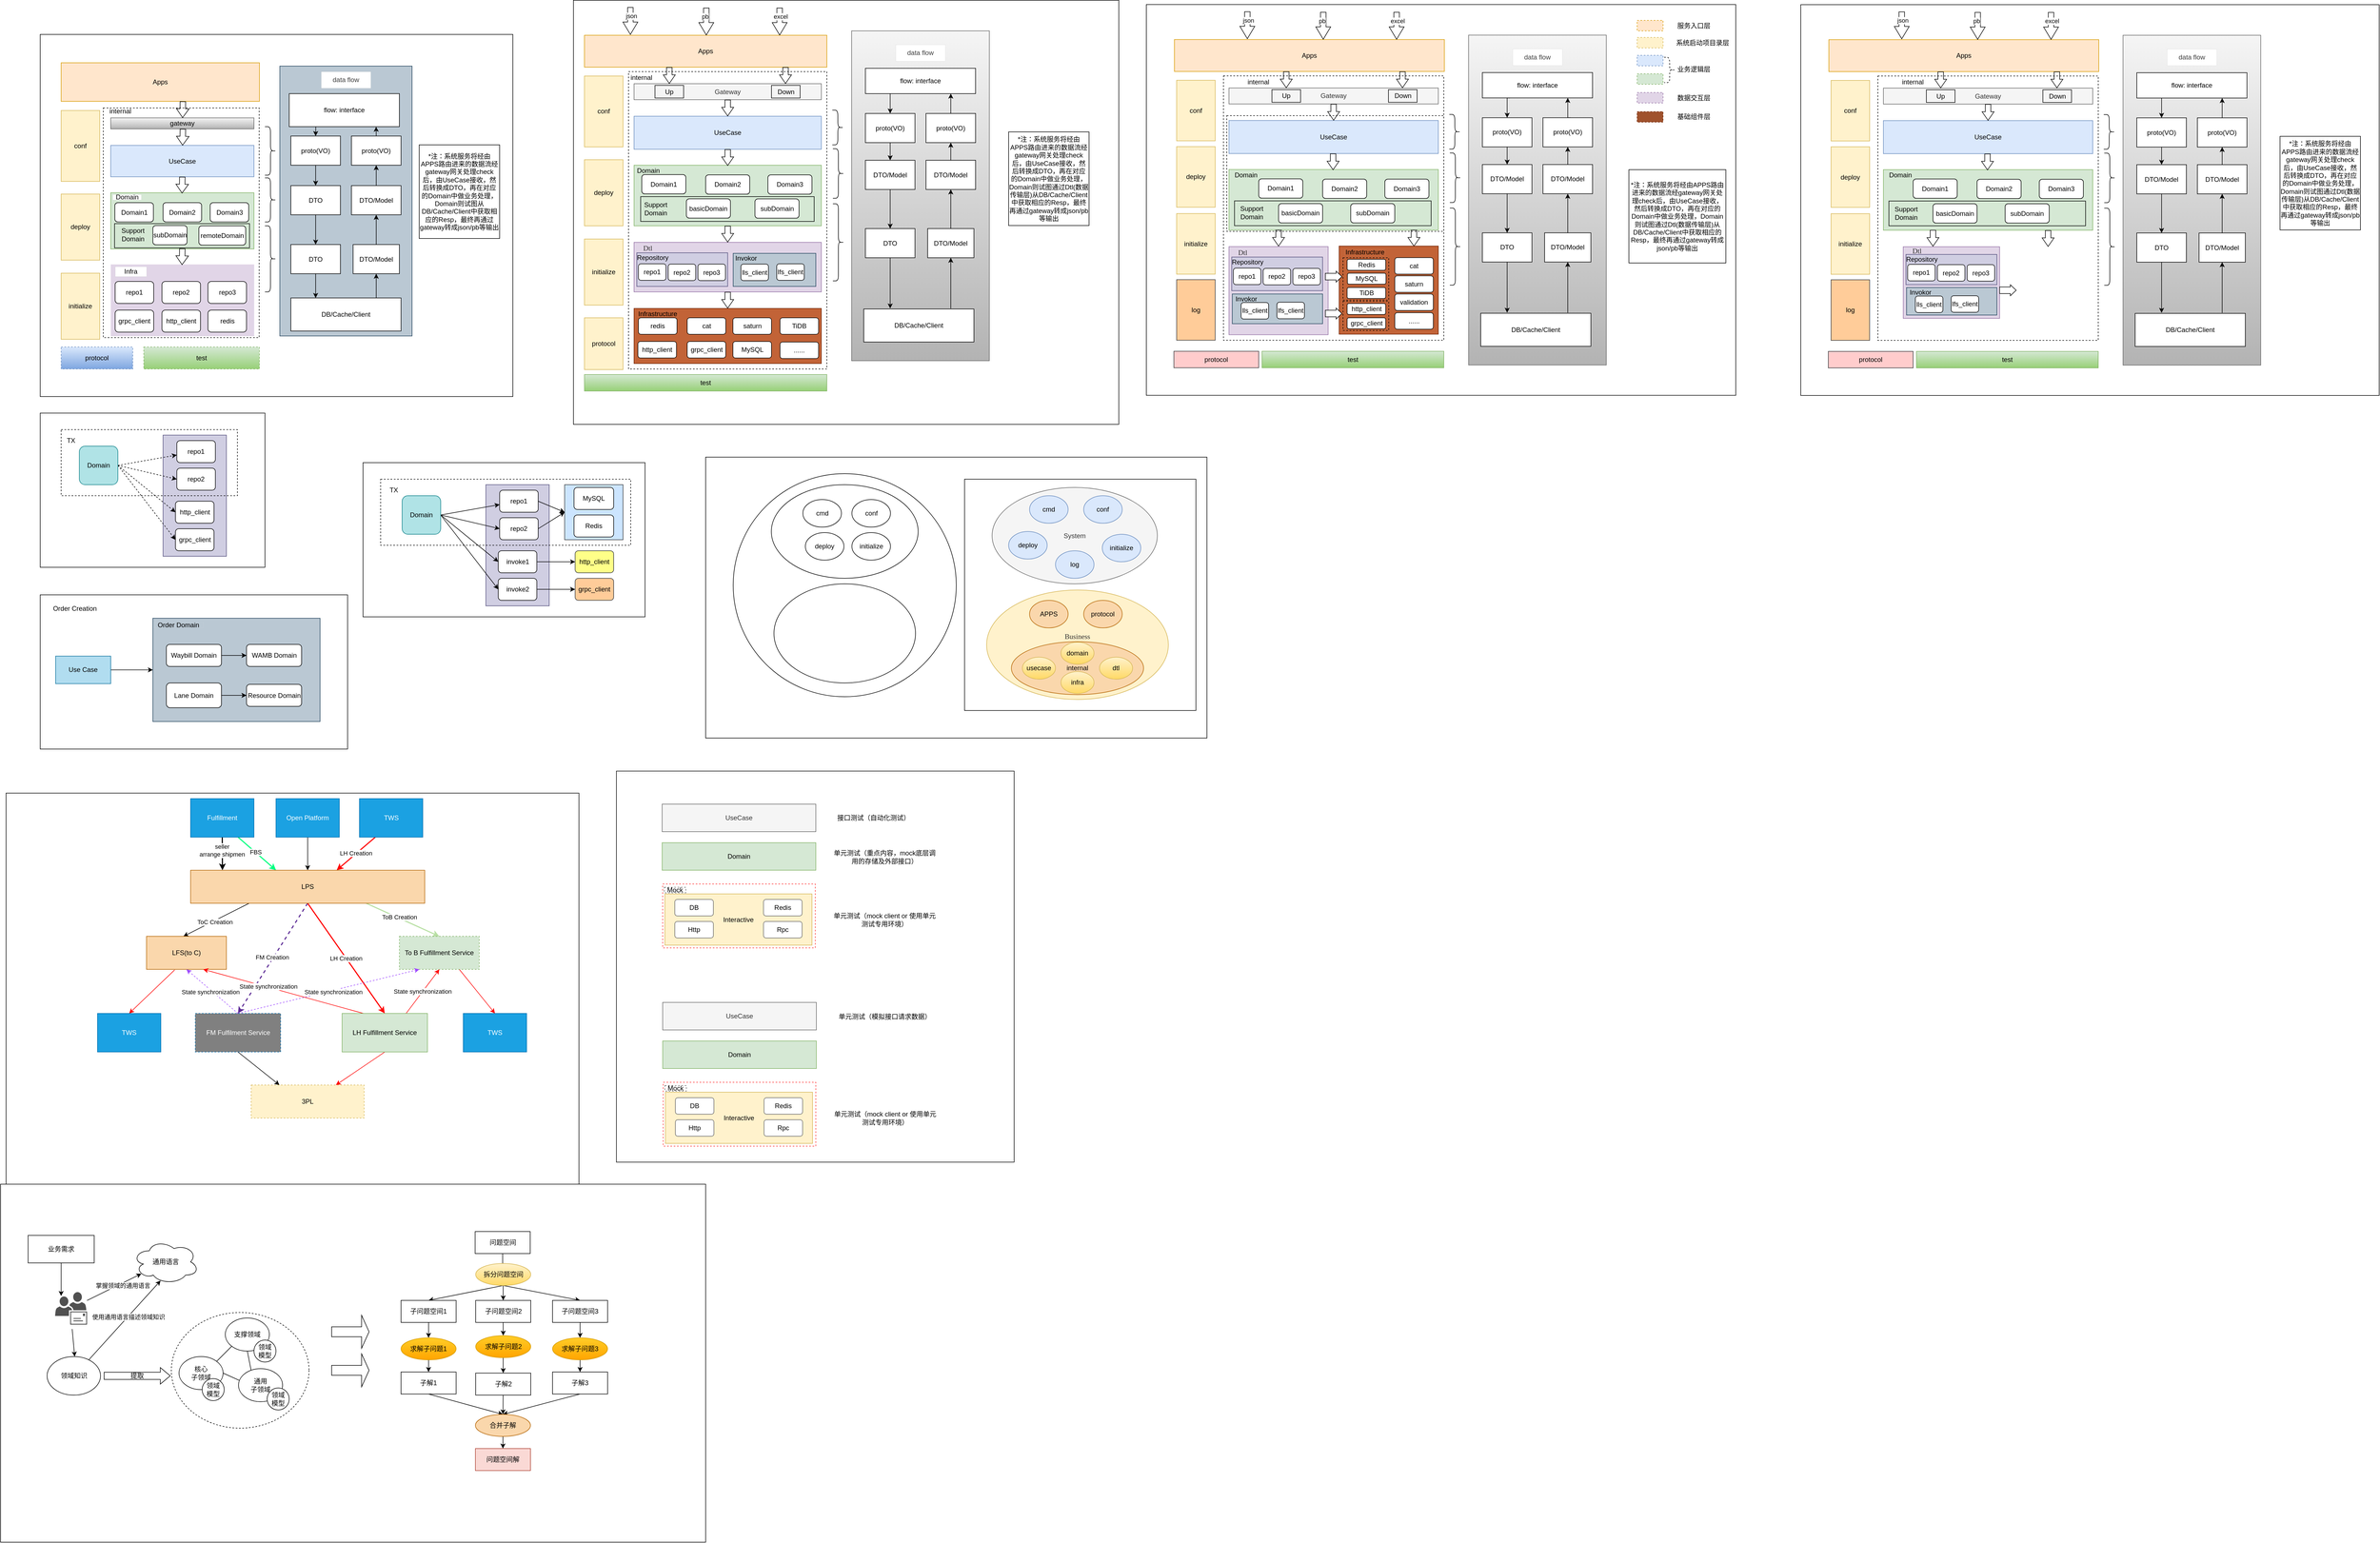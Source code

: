 <mxfile version="19.0.0" type="github" pages="3">
  <diagram id="yDOdovMrDqm0SfMJ2Z7a" name="lhs 目录设计">
    <mxGraphModel dx="1298" dy="751" grid="1" gridSize="10" guides="1" tooltips="1" connect="1" arrows="1" fold="1" page="1" pageScale="1" pageWidth="827" pageHeight="1169" math="0" shadow="0">
      <root>
        <mxCell id="0" />
        <mxCell id="1" parent="0" />
        <mxCell id="Y1B0dy1OekI_V17eFkzp-98" value="" style="rounded=0;whiteSpace=wrap;html=1;strokeColor=#000000;strokeWidth=1;fillColor=default;" parent="1" vertex="1">
          <mxGeometry x="1080" y="10.5" width="990" height="770" as="geometry" />
        </mxCell>
        <mxCell id="Y1B0dy1OekI_V17eFkzp-162" value="" style="rounded=0;whiteSpace=wrap;html=1;strokeWidth=1;fillColor=#f5f5f5;strokeColor=#666666;gradientColor=#b3b3b3;" parent="1" vertex="1">
          <mxGeometry x="1585" y="66" width="250" height="599" as="geometry" />
        </mxCell>
        <mxCell id="Y1B0dy1OekI_V17eFkzp-33" value="" style="rounded=0;whiteSpace=wrap;html=1;strokeWidth=1;" parent="1" vertex="1">
          <mxGeometry x="112" y="72.5" width="858" height="657.5" as="geometry" />
        </mxCell>
        <mxCell id="Y1B0dy1OekI_V17eFkzp-94" value="" style="rounded=0;whiteSpace=wrap;html=1;strokeColor=#000000;strokeWidth=1;fillColor=none;dashed=1;" parent="1" vertex="1">
          <mxGeometry x="226.5" y="206" width="283" height="417" as="geometry" />
        </mxCell>
        <mxCell id="Y1B0dy1OekI_V17eFkzp-252" value="" style="rounded=0;whiteSpace=wrap;html=1;strokeWidth=1;" parent="1" vertex="1">
          <mxGeometry x="1158" y="1410" width="722" height="710" as="geometry" />
        </mxCell>
        <mxCell id="Y1B0dy1OekI_V17eFkzp-261" value="" style="rounded=0;whiteSpace=wrap;html=1;strokeColor=#FF3333;strokeWidth=1;fillColor=#FFFFFF;dashed=1;" parent="1" vertex="1">
          <mxGeometry x="1242" y="1615" width="277" height="116" as="geometry" />
        </mxCell>
        <mxCell id="Y1B0dy1OekI_V17eFkzp-111" value="" style="rounded=0;whiteSpace=wrap;html=1;strokeColor=#000000;strokeWidth=1;fillColor=default;dashed=1;" parent="1" vertex="1">
          <mxGeometry x="1180" y="140" width="360" height="540" as="geometry" />
        </mxCell>
        <mxCell id="Y1B0dy1OekI_V17eFkzp-61" value="" style="rounded=0;whiteSpace=wrap;html=1;strokeWidth=1;" parent="1" vertex="1">
          <mxGeometry x="112" y="760" width="408" height="280" as="geometry" />
        </mxCell>
        <mxCell id="Y1B0dy1OekI_V17eFkzp-55" value="" style="rounded=0;whiteSpace=wrap;html=1;strokeWidth=1;fillColor=#bac8d3;strokeColor=#23445d;" parent="1" vertex="1">
          <mxGeometry x="547" y="130" width="240" height="490" as="geometry" />
        </mxCell>
        <mxCell id="Y1B0dy1OekI_V17eFkzp-1" value="Apps" style="rounded=0;whiteSpace=wrap;html=1;fillColor=#ffe6cc;strokeColor=#d79b00;" parent="1" vertex="1">
          <mxGeometry x="150" y="124" width="360" height="70" as="geometry" />
        </mxCell>
        <mxCell id="Y1B0dy1OekI_V17eFkzp-2" value="UseCase" style="rounded=0;whiteSpace=wrap;html=1;fillColor=#dae8fc;strokeColor=#6c8ebf;" parent="1" vertex="1">
          <mxGeometry x="240" y="274" width="260" height="57" as="geometry" />
        </mxCell>
        <mxCell id="Y1B0dy1OekI_V17eFkzp-6" value="" style="rounded=0;whiteSpace=wrap;html=1;fillColor=#d5e8d4;strokeColor=#82b366;" parent="1" vertex="1">
          <mxGeometry x="240" y="360" width="260" height="102" as="geometry" />
        </mxCell>
        <mxCell id="Y1B0dy1OekI_V17eFkzp-11" value="Domain1" style="rounded=1;whiteSpace=wrap;html=1;" parent="1" vertex="1">
          <mxGeometry x="247.5" y="378" width="70" height="35" as="geometry" />
        </mxCell>
        <mxCell id="Y1B0dy1OekI_V17eFkzp-12" value="Domain2" style="rounded=1;whiteSpace=wrap;html=1;" parent="1" vertex="1">
          <mxGeometry x="335" y="378" width="70" height="35" as="geometry" />
        </mxCell>
        <mxCell id="Y1B0dy1OekI_V17eFkzp-13" value="Domain3" style="rounded=1;whiteSpace=wrap;html=1;" parent="1" vertex="1">
          <mxGeometry x="420.5" y="378" width="70" height="35" as="geometry" />
        </mxCell>
        <mxCell id="Y1B0dy1OekI_V17eFkzp-14" value="Domain" style="rounded=0;whiteSpace=wrap;html=1;strokeWidth=0;" parent="1" vertex="1">
          <mxGeometry x="243.5" y="363" width="52" height="10" as="geometry" />
        </mxCell>
        <mxCell id="Y1B0dy1OekI_V17eFkzp-18" value="" style="rounded=0;whiteSpace=wrap;html=1;strokeWidth=0;fillColor=#e1d5e7;strokeColor=#9673a6;" parent="1" vertex="1">
          <mxGeometry x="240" y="490" width="260" height="130" as="geometry" />
        </mxCell>
        <mxCell id="Y1B0dy1OekI_V17eFkzp-19" value="conf" style="rounded=0;whiteSpace=wrap;html=1;strokeWidth=1;fillColor=#fff2cc;strokeColor=#d6b656;" parent="1" vertex="1">
          <mxGeometry x="150" y="210.63" width="70" height="128.75" as="geometry" />
        </mxCell>
        <mxCell id="Y1B0dy1OekI_V17eFkzp-20" value="deploy" style="rounded=0;whiteSpace=wrap;html=1;strokeWidth=1;fillColor=#fff2cc;strokeColor=#d6b656;" parent="1" vertex="1">
          <mxGeometry x="150" y="362.32" width="70" height="120" as="geometry" />
        </mxCell>
        <mxCell id="Y1B0dy1OekI_V17eFkzp-21" value="initialize" style="rounded=0;whiteSpace=wrap;html=1;strokeWidth=1;fillColor=#fff2cc;strokeColor=#d6b656;" parent="1" vertex="1">
          <mxGeometry x="150" y="506" width="70" height="120" as="geometry" />
        </mxCell>
        <mxCell id="Y1B0dy1OekI_V17eFkzp-23" value="repo1" style="rounded=1;whiteSpace=wrap;html=1;" parent="1" vertex="1">
          <mxGeometry x="248" y="521" width="70" height="40" as="geometry" />
        </mxCell>
        <mxCell id="Y1B0dy1OekI_V17eFkzp-24" value="repo2" style="rounded=1;whiteSpace=wrap;html=1;" parent="1" vertex="1">
          <mxGeometry x="333" y="521" width="70" height="40" as="geometry" />
        </mxCell>
        <mxCell id="Y1B0dy1OekI_V17eFkzp-26" value="repo3" style="rounded=1;whiteSpace=wrap;html=1;" parent="1" vertex="1">
          <mxGeometry x="416.5" y="521" width="70" height="40" as="geometry" />
        </mxCell>
        <mxCell id="Y1B0dy1OekI_V17eFkzp-27" value="Infra" style="rounded=0;whiteSpace=wrap;html=1;strokeWidth=0;" parent="1" vertex="1">
          <mxGeometry x="248" y="494" width="57" height="18" as="geometry" />
        </mxCell>
        <mxCell id="Y1B0dy1OekI_V17eFkzp-28" value="grpc_client" style="rounded=1;whiteSpace=wrap;html=1;" parent="1" vertex="1">
          <mxGeometry x="248" y="573" width="70" height="40" as="geometry" />
        </mxCell>
        <mxCell id="Y1B0dy1OekI_V17eFkzp-29" value="http_client" style="rounded=1;whiteSpace=wrap;html=1;" parent="1" vertex="1">
          <mxGeometry x="333" y="573" width="70" height="40" as="geometry" />
        </mxCell>
        <mxCell id="Y1B0dy1OekI_V17eFkzp-30" value="redis" style="rounded=1;whiteSpace=wrap;html=1;" parent="1" vertex="1">
          <mxGeometry x="416.5" y="573" width="70" height="40" as="geometry" />
        </mxCell>
        <mxCell id="Y1B0dy1OekI_V17eFkzp-32" value="" style="shape=flexArrow;endArrow=classic;html=1;rounded=0;endWidth=11.818;endSize=5;" parent="1" edge="1">
          <mxGeometry width="50" height="50" relative="1" as="geometry">
            <mxPoint x="370" y="461" as="sourcePoint" />
            <mxPoint x="369.5" y="491" as="targetPoint" />
          </mxGeometry>
        </mxCell>
        <mxCell id="Y1B0dy1OekI_V17eFkzp-39" style="edgeStyle=orthogonalEdgeStyle;rounded=0;orthogonalLoop=1;jettySize=auto;html=1;exitX=0.5;exitY=1;exitDx=0;exitDy=0;" parent="1" source="Y1B0dy1OekI_V17eFkzp-37" target="Y1B0dy1OekI_V17eFkzp-38" edge="1">
          <mxGeometry relative="1" as="geometry" />
        </mxCell>
        <mxCell id="Y1B0dy1OekI_V17eFkzp-37" value="proto(VO)" style="rounded=0;whiteSpace=wrap;html=1;strokeWidth=1;" parent="1" vertex="1">
          <mxGeometry x="567" y="257" width="90" height="53" as="geometry" />
        </mxCell>
        <mxCell id="Y1B0dy1OekI_V17eFkzp-41" value="" style="edgeStyle=orthogonalEdgeStyle;rounded=0;orthogonalLoop=1;jettySize=auto;html=1;" parent="1" source="Y1B0dy1OekI_V17eFkzp-38" target="Y1B0dy1OekI_V17eFkzp-40" edge="1">
          <mxGeometry relative="1" as="geometry" />
        </mxCell>
        <mxCell id="Y1B0dy1OekI_V17eFkzp-38" value="DTO" style="rounded=0;whiteSpace=wrap;html=1;strokeWidth=1;" parent="1" vertex="1">
          <mxGeometry x="567" y="347" width="90" height="53" as="geometry" />
        </mxCell>
        <mxCell id="Y1B0dy1OekI_V17eFkzp-43" value="" style="edgeStyle=orthogonalEdgeStyle;rounded=0;orthogonalLoop=1;jettySize=auto;html=1;" parent="1" source="Y1B0dy1OekI_V17eFkzp-40" target="Y1B0dy1OekI_V17eFkzp-42" edge="1">
          <mxGeometry relative="1" as="geometry">
            <Array as="points">
              <mxPoint x="612" y="550" />
              <mxPoint x="612" y="550" />
            </Array>
          </mxGeometry>
        </mxCell>
        <mxCell id="Y1B0dy1OekI_V17eFkzp-40" value="DTO" style="rounded=0;whiteSpace=wrap;html=1;strokeWidth=1;" parent="1" vertex="1">
          <mxGeometry x="567" y="454" width="90" height="53" as="geometry" />
        </mxCell>
        <mxCell id="Y1B0dy1OekI_V17eFkzp-48" value="" style="edgeStyle=orthogonalEdgeStyle;rounded=0;orthogonalLoop=1;jettySize=auto;html=1;" parent="1" source="Y1B0dy1OekI_V17eFkzp-42" target="Y1B0dy1OekI_V17eFkzp-47" edge="1">
          <mxGeometry relative="1" as="geometry">
            <Array as="points">
              <mxPoint x="722" y="520" />
              <mxPoint x="722" y="520" />
            </Array>
          </mxGeometry>
        </mxCell>
        <mxCell id="Y1B0dy1OekI_V17eFkzp-42" value="DB/Cache/Client" style="rounded=0;whiteSpace=wrap;html=1;strokeWidth=1;" parent="1" vertex="1">
          <mxGeometry x="567" y="551" width="200" height="60" as="geometry" />
        </mxCell>
        <mxCell id="Y1B0dy1OekI_V17eFkzp-51" value="" style="edgeStyle=orthogonalEdgeStyle;rounded=0;orthogonalLoop=1;jettySize=auto;html=1;" parent="1" source="Y1B0dy1OekI_V17eFkzp-47" target="Y1B0dy1OekI_V17eFkzp-50" edge="1">
          <mxGeometry relative="1" as="geometry" />
        </mxCell>
        <mxCell id="Y1B0dy1OekI_V17eFkzp-47" value="DTO/Model" style="rounded=0;whiteSpace=wrap;html=1;strokeWidth=1;" parent="1" vertex="1">
          <mxGeometry x="680" y="454" width="84" height="53" as="geometry" />
        </mxCell>
        <mxCell id="Y1B0dy1OekI_V17eFkzp-53" value="" style="edgeStyle=orthogonalEdgeStyle;rounded=0;orthogonalLoop=1;jettySize=auto;html=1;" parent="1" source="Y1B0dy1OekI_V17eFkzp-50" target="Y1B0dy1OekI_V17eFkzp-52" edge="1">
          <mxGeometry relative="1" as="geometry" />
        </mxCell>
        <mxCell id="Y1B0dy1OekI_V17eFkzp-50" value="DTO/Model" style="rounded=0;whiteSpace=wrap;html=1;strokeWidth=1;" parent="1" vertex="1">
          <mxGeometry x="677" y="347" width="90" height="53" as="geometry" />
        </mxCell>
        <mxCell id="Y1B0dy1OekI_V17eFkzp-287" style="edgeStyle=none;rounded=0;orthogonalLoop=1;jettySize=auto;html=1;exitX=0.5;exitY=0;exitDx=0;exitDy=0;entryX=0.789;entryY=1.004;entryDx=0;entryDy=0;entryPerimeter=0;strokeColor=#000000;strokeWidth=1;" parent="1" source="Y1B0dy1OekI_V17eFkzp-52" target="Y1B0dy1OekI_V17eFkzp-285" edge="1">
          <mxGeometry relative="1" as="geometry" />
        </mxCell>
        <mxCell id="Y1B0dy1OekI_V17eFkzp-52" value="proto(VO)" style="rounded=0;whiteSpace=wrap;html=1;strokeWidth=1;" parent="1" vertex="1">
          <mxGeometry x="677" y="257" width="90" height="53" as="geometry" />
        </mxCell>
        <mxCell id="Y1B0dy1OekI_V17eFkzp-54" value="&lt;span style=&quot;caret-color: rgb(61, 61, 61); color: rgb(61, 61, 61); font-family: Arial, sans-serif; text-align: start; text-size-adjust: auto;&quot;&gt;data flow&lt;/span&gt;" style="rounded=0;whiteSpace=wrap;html=1;strokeWidth=0;" parent="1" vertex="1">
          <mxGeometry x="622" y="140" width="90" height="30" as="geometry" />
        </mxCell>
        <mxCell id="Y1B0dy1OekI_V17eFkzp-67" value="" style="rounded=0;whiteSpace=wrap;html=1;strokeColor=#56517e;strokeWidth=1;fillColor=#d0cee2;" parent="1" vertex="1">
          <mxGeometry x="335" y="800" width="115" height="220" as="geometry" />
        </mxCell>
        <mxCell id="Y1B0dy1OekI_V17eFkzp-66" value="repo2" style="rounded=1;whiteSpace=wrap;html=1;" parent="1" vertex="1">
          <mxGeometry x="360" y="860" width="70" height="40" as="geometry" />
        </mxCell>
        <mxCell id="Y1B0dy1OekI_V17eFkzp-65" value="repo1" style="rounded=1;whiteSpace=wrap;html=1;" parent="1" vertex="1">
          <mxGeometry x="360" y="810" width="70" height="40" as="geometry" />
        </mxCell>
        <mxCell id="Y1B0dy1OekI_V17eFkzp-68" value="http_client" style="rounded=1;whiteSpace=wrap;html=1;" parent="1" vertex="1">
          <mxGeometry x="357.5" y="920" width="70" height="40" as="geometry" />
        </mxCell>
        <mxCell id="Y1B0dy1OekI_V17eFkzp-69" value="grpc_client" style="rounded=1;whiteSpace=wrap;html=1;" parent="1" vertex="1">
          <mxGeometry x="357.5" y="970" width="70" height="40" as="geometry" />
        </mxCell>
        <mxCell id="Y1B0dy1OekI_V17eFkzp-70" value="" style="rounded=0;whiteSpace=wrap;html=1;strokeColor=#000000;strokeWidth=1;dashed=1;fillColor=none;" parent="1" vertex="1">
          <mxGeometry x="150" y="790" width="320" height="120" as="geometry" />
        </mxCell>
        <mxCell id="Y1B0dy1OekI_V17eFkzp-72" value="" style="rounded=0;orthogonalLoop=1;jettySize=auto;html=1;exitX=1;exitY=0.5;exitDx=0;exitDy=0;dashed=1;" parent="1" source="Y1B0dy1OekI_V17eFkzp-71" target="Y1B0dy1OekI_V17eFkzp-65" edge="1">
          <mxGeometry relative="1" as="geometry">
            <mxPoint x="260" y="855" as="sourcePoint" />
          </mxGeometry>
        </mxCell>
        <mxCell id="Y1B0dy1OekI_V17eFkzp-73" style="edgeStyle=none;rounded=0;orthogonalLoop=1;jettySize=auto;html=1;exitX=1;exitY=0.5;exitDx=0;exitDy=0;entryX=0.656;entryY=0.75;entryDx=0;entryDy=0;entryPerimeter=0;dashed=1;" parent="1" source="Y1B0dy1OekI_V17eFkzp-71" target="Y1B0dy1OekI_V17eFkzp-70" edge="1">
          <mxGeometry relative="1" as="geometry" />
        </mxCell>
        <mxCell id="Y1B0dy1OekI_V17eFkzp-74" style="edgeStyle=none;rounded=0;orthogonalLoop=1;jettySize=auto;html=1;exitX=1;exitY=0.5;exitDx=0;exitDy=0;entryX=0;entryY=0.5;entryDx=0;entryDy=0;dashed=1;" parent="1" source="Y1B0dy1OekI_V17eFkzp-71" target="Y1B0dy1OekI_V17eFkzp-68" edge="1">
          <mxGeometry relative="1" as="geometry" />
        </mxCell>
        <mxCell id="Y1B0dy1OekI_V17eFkzp-75" style="edgeStyle=none;rounded=0;orthogonalLoop=1;jettySize=auto;html=1;exitX=1;exitY=0.5;exitDx=0;exitDy=0;entryX=0;entryY=0.5;entryDx=0;entryDy=0;dashed=1;" parent="1" source="Y1B0dy1OekI_V17eFkzp-71" target="Y1B0dy1OekI_V17eFkzp-69" edge="1">
          <mxGeometry relative="1" as="geometry" />
        </mxCell>
        <mxCell id="Y1B0dy1OekI_V17eFkzp-71" value="Domain" style="rounded=1;whiteSpace=wrap;html=1;fillColor=#b0e3e6;strokeColor=#0e8088;" parent="1" vertex="1">
          <mxGeometry x="183" y="820" width="70" height="70" as="geometry" />
        </mxCell>
        <mxCell id="Y1B0dy1OekI_V17eFkzp-76" value="TX" style="rounded=0;whiteSpace=wrap;html=1;dashed=1;strokeColor=#FFFFFF;strokeWidth=1;fillColor=none;" parent="1" vertex="1">
          <mxGeometry x="153" y="800" width="30" height="20" as="geometry" />
        </mxCell>
        <mxCell id="Y1B0dy1OekI_V17eFkzp-77" value="" style="rounded=0;whiteSpace=wrap;html=1;strokeColor=#000000;strokeWidth=1;fillColor=default;" parent="1" vertex="1">
          <mxGeometry x="112" y="1090" width="558" height="280" as="geometry" />
        </mxCell>
        <mxCell id="Y1B0dy1OekI_V17eFkzp-79" value="Order Creation" style="rounded=0;whiteSpace=wrap;html=1;dashed=1;strokeColor=#FFFFFF;strokeWidth=1;fillColor=none;" parent="1" vertex="1">
          <mxGeometry x="130" y="1110" width="90" height="10" as="geometry" />
        </mxCell>
        <mxCell id="Y1B0dy1OekI_V17eFkzp-83" value="" style="edgeStyle=none;rounded=0;orthogonalLoop=1;jettySize=auto;html=1;" parent="1" source="Y1B0dy1OekI_V17eFkzp-81" target="Y1B0dy1OekI_V17eFkzp-82" edge="1">
          <mxGeometry relative="1" as="geometry" />
        </mxCell>
        <mxCell id="Y1B0dy1OekI_V17eFkzp-81" value="Use Case" style="rounded=0;whiteSpace=wrap;html=1;strokeColor=#10739e;strokeWidth=1;fillColor=#b1ddf0;" parent="1" vertex="1">
          <mxGeometry x="140" y="1201.25" width="100" height="50" as="geometry" />
        </mxCell>
        <mxCell id="Y1B0dy1OekI_V17eFkzp-82" value="" style="rounded=0;whiteSpace=wrap;html=1;strokeColor=#23445d;strokeWidth=1;fillColor=#bac8d3;" parent="1" vertex="1">
          <mxGeometry x="316.5" y="1132.5" width="303.5" height="187.5" as="geometry" />
        </mxCell>
        <mxCell id="Y1B0dy1OekI_V17eFkzp-89" style="edgeStyle=none;rounded=0;orthogonalLoop=1;jettySize=auto;html=1;exitX=1;exitY=0.5;exitDx=0;exitDy=0;entryX=0;entryY=0.5;entryDx=0;entryDy=0;" parent="1" source="Y1B0dy1OekI_V17eFkzp-85" target="Y1B0dy1OekI_V17eFkzp-87" edge="1">
          <mxGeometry relative="1" as="geometry" />
        </mxCell>
        <mxCell id="Y1B0dy1OekI_V17eFkzp-85" value="Lane Domain" style="rounded=1;whiteSpace=wrap;html=1;" parent="1" vertex="1">
          <mxGeometry x="341" y="1250" width="100" height="45" as="geometry" />
        </mxCell>
        <mxCell id="Y1B0dy1OekI_V17eFkzp-93" style="edgeStyle=none;rounded=0;orthogonalLoop=1;jettySize=auto;html=1;exitX=1;exitY=0.5;exitDx=0;exitDy=0;entryX=0;entryY=0.5;entryDx=0;entryDy=0;" parent="1" source="Y1B0dy1OekI_V17eFkzp-86" target="Y1B0dy1OekI_V17eFkzp-90" edge="1">
          <mxGeometry relative="1" as="geometry" />
        </mxCell>
        <mxCell id="Y1B0dy1OekI_V17eFkzp-86" value="Waybill Domain" style="rounded=1;whiteSpace=wrap;html=1;" parent="1" vertex="1">
          <mxGeometry x="341" y="1180" width="100" height="40" as="geometry" />
        </mxCell>
        <mxCell id="Y1B0dy1OekI_V17eFkzp-87" value="Resource Domain" style="rounded=1;whiteSpace=wrap;html=1;" parent="1" vertex="1">
          <mxGeometry x="486.5" y="1252.5" width="100" height="40" as="geometry" />
        </mxCell>
        <mxCell id="Y1B0dy1OekI_V17eFkzp-90" value="WAMB Domain" style="rounded=1;whiteSpace=wrap;html=1;" parent="1" vertex="1">
          <mxGeometry x="486.5" y="1180" width="100" height="40" as="geometry" />
        </mxCell>
        <mxCell id="Y1B0dy1OekI_V17eFkzp-92" value="Order Domain" style="rounded=0;whiteSpace=wrap;html=1;dashed=1;strokeColor=#FFFFFF;strokeWidth=0;fillColor=none;" parent="1" vertex="1">
          <mxGeometry x="318" y="1140" width="90" height="10" as="geometry" />
        </mxCell>
        <mxCell id="Y1B0dy1OekI_V17eFkzp-95" value="internal" style="rounded=0;whiteSpace=wrap;html=1;dashed=1;strokeColor=#FFFFFF;strokeWidth=1;fillColor=none;" parent="1" vertex="1">
          <mxGeometry x="230" y="207" width="55" height="10" as="geometry" />
        </mxCell>
        <mxCell id="Y1B0dy1OekI_V17eFkzp-96" value="protocol" style="rounded=0;whiteSpace=wrap;html=1;dashed=1;strokeColor=#6c8ebf;strokeWidth=1;fillColor=#dae8fc;gradientColor=#7ea6e0;" parent="1" vertex="1">
          <mxGeometry x="150" y="640" width="130" height="40" as="geometry" />
        </mxCell>
        <mxCell id="Y1B0dy1OekI_V17eFkzp-97" value="test" style="rounded=0;whiteSpace=wrap;html=1;dashed=1;strokeColor=#82b366;strokeWidth=1;fillColor=#d5e8d4;gradientColor=#97d077;" parent="1" vertex="1">
          <mxGeometry x="300" y="640" width="210" height="40" as="geometry" />
        </mxCell>
        <mxCell id="Y1B0dy1OekI_V17eFkzp-99" value="Apps" style="rounded=0;whiteSpace=wrap;html=1;strokeColor=#d79b00;strokeWidth=1;fillColor=#ffe6cc;" parent="1" vertex="1">
          <mxGeometry x="1100" y="74" width="440" height="58" as="geometry" />
        </mxCell>
        <mxCell id="Y1B0dy1OekI_V17eFkzp-100" value="Gateway" style="rounded=0;whiteSpace=wrap;html=1;strokeColor=#666666;strokeWidth=1;fillColor=#f5f5f5;fontColor=#333333;" parent="1" vertex="1">
          <mxGeometry x="1190" y="162" width="340" height="29" as="geometry" />
        </mxCell>
        <mxCell id="Y1B0dy1OekI_V17eFkzp-102" value="" style="shape=flexArrow;endArrow=classic;html=1;rounded=0;endWidth=16;endSize=7.17;" parent="1" edge="1">
          <mxGeometry width="50" height="50" relative="1" as="geometry">
            <mxPoint x="1183.33" y="23" as="sourcePoint" />
            <mxPoint x="1183.33" y="73" as="targetPoint" />
          </mxGeometry>
        </mxCell>
        <mxCell id="Y1B0dy1OekI_V17eFkzp-103" value="json" style="edgeLabel;html=1;align=center;verticalAlign=middle;resizable=0;points=[];" parent="Y1B0dy1OekI_V17eFkzp-102" vertex="1" connectable="0">
          <mxGeometry x="-0.38" y="1" relative="1" as="geometry">
            <mxPoint as="offset" />
          </mxGeometry>
        </mxCell>
        <mxCell id="Y1B0dy1OekI_V17eFkzp-104" value="" style="shape=flexArrow;endArrow=classic;html=1;rounded=0;endWidth=16;endSize=7.17;" parent="1" edge="1">
          <mxGeometry width="50" height="50" relative="1" as="geometry">
            <mxPoint x="1321.17" y="24" as="sourcePoint" />
            <mxPoint x="1321.17" y="74" as="targetPoint" />
          </mxGeometry>
        </mxCell>
        <mxCell id="Y1B0dy1OekI_V17eFkzp-105" value="pb" style="edgeLabel;html=1;align=center;verticalAlign=middle;resizable=0;points=[];" parent="Y1B0dy1OekI_V17eFkzp-104" vertex="1" connectable="0">
          <mxGeometry x="-0.38" y="1" relative="1" as="geometry">
            <mxPoint x="-3" as="offset" />
          </mxGeometry>
        </mxCell>
        <mxCell id="Y1B0dy1OekI_V17eFkzp-106" value="" style="shape=flexArrow;endArrow=classic;html=1;rounded=0;endWidth=16;endSize=7.17;" parent="1" edge="1">
          <mxGeometry width="50" height="50" relative="1" as="geometry">
            <mxPoint x="1454.33" y="24" as="sourcePoint" />
            <mxPoint x="1454.33" y="74" as="targetPoint" />
          </mxGeometry>
        </mxCell>
        <mxCell id="Y1B0dy1OekI_V17eFkzp-107" value="excel" style="edgeLabel;html=1;align=center;verticalAlign=middle;resizable=0;points=[];" parent="Y1B0dy1OekI_V17eFkzp-106" vertex="1" connectable="0">
          <mxGeometry x="-0.38" y="1" relative="1" as="geometry">
            <mxPoint as="offset" />
          </mxGeometry>
        </mxCell>
        <mxCell id="Y1B0dy1OekI_V17eFkzp-108" value="UseCase" style="rounded=0;whiteSpace=wrap;html=1;strokeColor=#6c8ebf;strokeWidth=1;fillColor=#dae8fc;" parent="1" vertex="1">
          <mxGeometry x="1190" y="221" width="340" height="60" as="geometry" />
        </mxCell>
        <mxCell id="Y1B0dy1OekI_V17eFkzp-109" value="" style="shape=flexArrow;endArrow=classic;html=1;rounded=0;endWidth=10.714;endSize=4.857;" parent="1" edge="1">
          <mxGeometry width="50" height="50" relative="1" as="geometry">
            <mxPoint x="1360" y="191" as="sourcePoint" />
            <mxPoint x="1360" y="221" as="targetPoint" />
          </mxGeometry>
        </mxCell>
        <mxCell id="Y1B0dy1OekI_V17eFkzp-112" value="internal" style="rounded=0;whiteSpace=wrap;html=1;strokeColor=#FFFFFF;strokeWidth=0;fillColor=none;" parent="1" vertex="1">
          <mxGeometry x="1176" y="146" width="55" height="10" as="geometry" />
        </mxCell>
        <mxCell id="Y1B0dy1OekI_V17eFkzp-113" value="" style="rounded=0;whiteSpace=wrap;html=1;strokeColor=#82b366;strokeWidth=1;fillColor=#d5e8d4;" parent="1" vertex="1">
          <mxGeometry x="1190" y="310" width="340" height="110" as="geometry" />
        </mxCell>
        <mxCell id="Y1B0dy1OekI_V17eFkzp-116" value="Domain" style="rounded=0;whiteSpace=wrap;html=1;strokeColor=#FFFFFF;strokeWidth=0;fillColor=none;" parent="1" vertex="1">
          <mxGeometry x="1192" y="315" width="48" height="10" as="geometry" />
        </mxCell>
        <mxCell id="Y1B0dy1OekI_V17eFkzp-117" value="Domain1" style="rounded=1;whiteSpace=wrap;html=1;strokeColor=#000000;strokeWidth=1;fillColor=default;" parent="1" vertex="1">
          <mxGeometry x="1204" y="327" width="80" height="35" as="geometry" />
        </mxCell>
        <mxCell id="Y1B0dy1OekI_V17eFkzp-120" value="" style="rounded=0;whiteSpace=wrap;html=1;strokeColor=#9673a6;strokeWidth=1;fillColor=#e1d5e7;" parent="1" vertex="1">
          <mxGeometry x="1190" y="450" width="340" height="90" as="geometry" />
        </mxCell>
        <mxCell id="Y1B0dy1OekI_V17eFkzp-122" value="&lt;span style=&quot;caret-color: rgb(46, 46, 46); color: rgb(46, 46, 46); font-family: Hei; font-size: 13px; text-align: start; text-size-adjust: auto;&quot;&gt;Dtl&lt;/span&gt;" style="rounded=0;whiteSpace=wrap;html=1;strokeColor=#FFFFFF;strokeWidth=0;fillColor=none;" parent="1" vertex="1">
          <mxGeometry x="1204" y="455" width="22" height="10" as="geometry" />
        </mxCell>
        <mxCell id="Y1B0dy1OekI_V17eFkzp-123" value="" style="rounded=0;whiteSpace=wrap;html=1;strokeColor=#56517e;strokeWidth=1;fillColor=#d0cee2;" parent="1" vertex="1">
          <mxGeometry x="1195" y="469" width="165" height="61" as="geometry" />
        </mxCell>
        <mxCell id="Y1B0dy1OekI_V17eFkzp-124" value="repo1" style="rounded=1;whiteSpace=wrap;html=1;strokeColor=#000000;strokeWidth=1;fillColor=default;" parent="1" vertex="1">
          <mxGeometry x="1198" y="489" width="50" height="30" as="geometry" />
        </mxCell>
        <mxCell id="Y1B0dy1OekI_V17eFkzp-125" value="repo2" style="rounded=1;whiteSpace=wrap;html=1;strokeColor=#000000;strokeWidth=1;fillColor=default;" parent="1" vertex="1">
          <mxGeometry x="1252" y="489.5" width="50" height="30" as="geometry" />
        </mxCell>
        <mxCell id="Y1B0dy1OekI_V17eFkzp-126" value="repo3" style="rounded=1;whiteSpace=wrap;html=1;strokeColor=#000000;strokeWidth=1;fillColor=default;" parent="1" vertex="1">
          <mxGeometry x="1306" y="489.5" width="50" height="30" as="geometry" />
        </mxCell>
        <mxCell id="Y1B0dy1OekI_V17eFkzp-127" value="Repository" style="rounded=0;whiteSpace=wrap;html=1;strokeColor=#FFFFFF;strokeWidth=0;fillColor=none;" parent="1" vertex="1">
          <mxGeometry x="1209" y="473" width="30" height="10" as="geometry" />
        </mxCell>
        <mxCell id="Y1B0dy1OekI_V17eFkzp-131" value="" style="rounded=0;whiteSpace=wrap;html=1;strokeColor=#23445d;strokeWidth=1;fillColor=#bac8d3;" parent="1" vertex="1">
          <mxGeometry x="1370" y="470" width="150" height="60" as="geometry" />
        </mxCell>
        <mxCell id="Y1B0dy1OekI_V17eFkzp-132" value="Invokor" style="rounded=0;whiteSpace=wrap;html=1;strokeColor=#FFFFFF;strokeWidth=0;fillColor=none;" parent="1" vertex="1">
          <mxGeometry x="1373" y="474" width="41" height="10" as="geometry" />
        </mxCell>
        <mxCell id="Y1B0dy1OekI_V17eFkzp-133" value="lls_client" style="rounded=1;whiteSpace=wrap;html=1;strokeColor=#000000;strokeWidth=1;fillColor=default;" parent="1" vertex="1">
          <mxGeometry x="1384" y="489.5" width="50" height="30" as="geometry" />
        </mxCell>
        <mxCell id="Y1B0dy1OekI_V17eFkzp-134" value="lfs_client" style="rounded=1;whiteSpace=wrap;html=1;strokeColor=#000000;strokeWidth=1;fillColor=default;" parent="1" vertex="1">
          <mxGeometry x="1449" y="489" width="50" height="30" as="geometry" />
        </mxCell>
        <mxCell id="Y1B0dy1OekI_V17eFkzp-135" value="conf" style="rounded=0;whiteSpace=wrap;html=1;strokeWidth=1;fillColor=#fff2cc;strokeColor=#d6b656;" parent="1" vertex="1">
          <mxGeometry x="1100" y="148" width="70" height="128.75" as="geometry" />
        </mxCell>
        <mxCell id="Y1B0dy1OekI_V17eFkzp-136" value="deploy" style="rounded=0;whiteSpace=wrap;html=1;strokeWidth=1;fillColor=#fff2cc;strokeColor=#d6b656;" parent="1" vertex="1">
          <mxGeometry x="1100" y="300" width="70" height="120" as="geometry" />
        </mxCell>
        <mxCell id="Y1B0dy1OekI_V17eFkzp-137" value="initialize" style="rounded=0;whiteSpace=wrap;html=1;strokeWidth=1;fillColor=#fff2cc;strokeColor=#d6b656;" parent="1" vertex="1">
          <mxGeometry x="1100" y="444" width="70" height="120" as="geometry" />
        </mxCell>
        <mxCell id="Y1B0dy1OekI_V17eFkzp-141" value="" style="shape=flexArrow;endArrow=classic;html=1;rounded=0;endWidth=10.714;endSize=4.857;" parent="1" edge="1">
          <mxGeometry width="50" height="50" relative="1" as="geometry">
            <mxPoint x="1360" y="281" as="sourcePoint" />
            <mxPoint x="1360" y="311" as="targetPoint" />
          </mxGeometry>
        </mxCell>
        <mxCell id="Y1B0dy1OekI_V17eFkzp-142" value="" style="shape=flexArrow;endArrow=classic;html=1;rounded=0;endWidth=10.714;endSize=4.857;" parent="1" edge="1">
          <mxGeometry width="50" height="50" relative="1" as="geometry">
            <mxPoint x="1360" y="420" as="sourcePoint" />
            <mxPoint x="1360" y="450" as="targetPoint" />
          </mxGeometry>
        </mxCell>
        <mxCell id="Y1B0dy1OekI_V17eFkzp-146" value="" style="shape=flexArrow;endArrow=classic;html=1;rounded=0;endWidth=10.714;endSize=4.857;" parent="1" edge="1">
          <mxGeometry width="50" height="50" relative="1" as="geometry">
            <mxPoint x="1360" y="540" as="sourcePoint" />
            <mxPoint x="1360" y="570" as="targetPoint" />
          </mxGeometry>
        </mxCell>
        <mxCell id="Y1B0dy1OekI_V17eFkzp-148" value="" style="rounded=0;whiteSpace=wrap;html=1;strokeColor=#6D1F00;strokeWidth=1;fillColor=#C26337;fontColor=#ffffff;" parent="1" vertex="1">
          <mxGeometry x="1190" y="570" width="340" height="100" as="geometry" />
        </mxCell>
        <mxCell id="Y1B0dy1OekI_V17eFkzp-149" value="Infrastructure" style="rounded=0;whiteSpace=wrap;html=1;strokeColor=#FFFFFF;strokeWidth=0;fillColor=none;" parent="1" vertex="1">
          <mxGeometry x="1196" y="575" width="74" height="10" as="geometry" />
        </mxCell>
        <mxCell id="Y1B0dy1OekI_V17eFkzp-150" value="redis" style="rounded=1;whiteSpace=wrap;html=1;strokeColor=#000000;strokeWidth=1;fillColor=default;" parent="1" vertex="1">
          <mxGeometry x="1198" y="587" width="70" height="30" as="geometry" />
        </mxCell>
        <mxCell id="Y1B0dy1OekI_V17eFkzp-151" value="cat" style="rounded=1;whiteSpace=wrap;html=1;strokeColor=#000000;strokeWidth=1;fillColor=default;" parent="1" vertex="1">
          <mxGeometry x="1286.5" y="587" width="70" height="30" as="geometry" />
        </mxCell>
        <mxCell id="Y1B0dy1OekI_V17eFkzp-152" value="saturn" style="rounded=1;whiteSpace=wrap;html=1;strokeColor=#000000;strokeWidth=1;fillColor=default;" parent="1" vertex="1">
          <mxGeometry x="1369.5" y="587" width="70" height="30" as="geometry" />
        </mxCell>
        <mxCell id="Y1B0dy1OekI_V17eFkzp-154" value="TiDB" style="rounded=1;whiteSpace=wrap;html=1;strokeColor=#000000;strokeWidth=1;fillColor=default;" parent="1" vertex="1">
          <mxGeometry x="1455" y="587" width="70" height="30" as="geometry" />
        </mxCell>
        <mxCell id="Y1B0dy1OekI_V17eFkzp-155" value="http_client" style="rounded=1;whiteSpace=wrap;html=1;strokeColor=#000000;strokeWidth=1;fillColor=default;" parent="1" vertex="1">
          <mxGeometry x="1197" y="630" width="70" height="30" as="geometry" />
        </mxCell>
        <mxCell id="Y1B0dy1OekI_V17eFkzp-156" value="grpc_client" style="rounded=1;whiteSpace=wrap;html=1;strokeColor=#000000;strokeWidth=1;fillColor=default;" parent="1" vertex="1">
          <mxGeometry x="1286.5" y="630" width="70" height="30" as="geometry" />
        </mxCell>
        <mxCell id="Y1B0dy1OekI_V17eFkzp-157" value="protocol" style="rounded=0;whiteSpace=wrap;html=1;strokeWidth=1;fillColor=#fff2cc;strokeColor=#d6b656;" parent="1" vertex="1">
          <mxGeometry x="1100" y="587" width="70" height="94" as="geometry" />
        </mxCell>
        <mxCell id="Y1B0dy1OekI_V17eFkzp-158" value="test" style="rounded=0;whiteSpace=wrap;html=1;strokeColor=#82b366;strokeWidth=1;fillColor=#d5e8d4;gradientColor=#97d077;" parent="1" vertex="1">
          <mxGeometry x="1100" y="690" width="440" height="30" as="geometry" />
        </mxCell>
        <mxCell id="Y1B0dy1OekI_V17eFkzp-159" value="MySQL" style="rounded=1;whiteSpace=wrap;html=1;strokeColor=#000000;strokeWidth=1;fillColor=default;" parent="1" vertex="1">
          <mxGeometry x="1369.5" y="630" width="70" height="30" as="geometry" />
        </mxCell>
        <mxCell id="VhX-VjXGRumG4igCtzs1-2" style="edgeStyle=orthogonalEdgeStyle;rounded=0;orthogonalLoop=1;jettySize=auto;html=1;exitX=0.5;exitY=1;exitDx=0;exitDy=0;entryX=0.5;entryY=0;entryDx=0;entryDy=0;" parent="1" source="Y1B0dy1OekI_V17eFkzp-163" target="VhX-VjXGRumG4igCtzs1-1" edge="1">
          <mxGeometry relative="1" as="geometry" />
        </mxCell>
        <mxCell id="Y1B0dy1OekI_V17eFkzp-163" value="proto(VO)" style="rounded=0;whiteSpace=wrap;html=1;strokeWidth=1;" parent="1" vertex="1">
          <mxGeometry x="1610" y="216" width="90" height="53" as="geometry" />
        </mxCell>
        <mxCell id="Y1B0dy1OekI_V17eFkzp-172" style="edgeStyle=none;rounded=0;orthogonalLoop=1;jettySize=auto;html=1;exitX=0.5;exitY=1;exitDx=0;exitDy=0;entryX=0.5;entryY=0;entryDx=0;entryDy=0;" parent="1" target="Y1B0dy1OekI_V17eFkzp-165" edge="1">
          <mxGeometry relative="1" as="geometry">
            <mxPoint x="1655" y="354" as="sourcePoint" />
          </mxGeometry>
        </mxCell>
        <mxCell id="Y1B0dy1OekI_V17eFkzp-173" style="edgeStyle=none;rounded=0;orthogonalLoop=1;jettySize=auto;html=1;exitX=0.5;exitY=1;exitDx=0;exitDy=0;" parent="1" source="Y1B0dy1OekI_V17eFkzp-165" edge="1">
          <mxGeometry relative="1" as="geometry">
            <mxPoint x="1655" y="570" as="targetPoint" />
          </mxGeometry>
        </mxCell>
        <mxCell id="Y1B0dy1OekI_V17eFkzp-165" value="DTO" style="rounded=0;whiteSpace=wrap;html=1;strokeWidth=1;" parent="1" vertex="1">
          <mxGeometry x="1610" y="425" width="90" height="53" as="geometry" />
        </mxCell>
        <mxCell id="Y1B0dy1OekI_V17eFkzp-174" style="edgeStyle=none;rounded=0;orthogonalLoop=1;jettySize=auto;html=1;entryX=0.5;entryY=1;entryDx=0;entryDy=0;" parent="1" target="Y1B0dy1OekI_V17eFkzp-167" edge="1">
          <mxGeometry relative="1" as="geometry">
            <mxPoint x="1765" y="570" as="sourcePoint" />
          </mxGeometry>
        </mxCell>
        <mxCell id="Y1B0dy1OekI_V17eFkzp-166" value="DB/Cache/Client" style="rounded=0;whiteSpace=wrap;html=1;strokeWidth=1;" parent="1" vertex="1">
          <mxGeometry x="1607" y="571" width="200" height="60" as="geometry" />
        </mxCell>
        <mxCell id="Y1B0dy1OekI_V17eFkzp-175" style="edgeStyle=none;rounded=0;orthogonalLoop=1;jettySize=auto;html=1;exitX=0.5;exitY=0;exitDx=0;exitDy=0;entryX=0.5;entryY=1;entryDx=0;entryDy=0;" parent="1" source="Y1B0dy1OekI_V17eFkzp-167" target="Y1B0dy1OekI_V17eFkzp-168" edge="1">
          <mxGeometry relative="1" as="geometry" />
        </mxCell>
        <mxCell id="Y1B0dy1OekI_V17eFkzp-167" value="DTO/Model" style="rounded=0;whiteSpace=wrap;html=1;strokeWidth=1;" parent="1" vertex="1">
          <mxGeometry x="1723" y="425" width="84" height="53" as="geometry" />
        </mxCell>
        <mxCell id="Y1B0dy1OekI_V17eFkzp-176" style="edgeStyle=none;rounded=0;orthogonalLoop=1;jettySize=auto;html=1;exitX=0.5;exitY=0;exitDx=0;exitDy=0;entryX=0.5;entryY=1;entryDx=0;entryDy=0;" parent="1" source="Y1B0dy1OekI_V17eFkzp-168" target="Y1B0dy1OekI_V17eFkzp-169" edge="1">
          <mxGeometry relative="1" as="geometry" />
        </mxCell>
        <mxCell id="Y1B0dy1OekI_V17eFkzp-168" value="DTO/Model" style="rounded=0;whiteSpace=wrap;html=1;strokeWidth=1;" parent="1" vertex="1">
          <mxGeometry x="1720" y="301" width="90" height="53" as="geometry" />
        </mxCell>
        <mxCell id="VhX-VjXGRumG4igCtzs1-4" style="edgeStyle=orthogonalEdgeStyle;rounded=0;orthogonalLoop=1;jettySize=auto;html=1;exitX=0.5;exitY=0;exitDx=0;exitDy=0;entryX=0.75;entryY=1;entryDx=0;entryDy=0;" parent="1" edge="1">
          <mxGeometry relative="1" as="geometry">
            <mxPoint x="1770" y="216" as="sourcePoint" />
            <mxPoint x="1765" y="180" as="targetPoint" />
            <Array as="points">
              <mxPoint x="1765" y="216" />
            </Array>
          </mxGeometry>
        </mxCell>
        <mxCell id="Y1B0dy1OekI_V17eFkzp-169" value="proto(VO)" style="rounded=0;whiteSpace=wrap;html=1;strokeWidth=1;" parent="1" vertex="1">
          <mxGeometry x="1720" y="216" width="90" height="53" as="geometry" />
        </mxCell>
        <mxCell id="Y1B0dy1OekI_V17eFkzp-170" value="&lt;span style=&quot;caret-color: rgb(61, 61, 61); color: rgb(61, 61, 61); font-family: Arial, sans-serif; text-align: start; text-size-adjust: auto;&quot;&gt;data flow&lt;/span&gt;" style="rounded=0;whiteSpace=wrap;html=1;strokeWidth=0;" parent="1" vertex="1">
          <mxGeometry x="1665" y="91" width="90" height="30" as="geometry" />
        </mxCell>
        <mxCell id="Y1B0dy1OekI_V17eFkzp-177" value="" style="shape=flexArrow;endArrow=classic;html=1;rounded=0;endWidth=11.818;endSize=5;" parent="1" edge="1">
          <mxGeometry width="50" height="50" relative="1" as="geometry">
            <mxPoint x="370" y="331" as="sourcePoint" />
            <mxPoint x="369.5" y="361" as="targetPoint" />
          </mxGeometry>
        </mxCell>
        <mxCell id="Y1B0dy1OekI_V17eFkzp-180" value="gateway" style="rounded=0;whiteSpace=wrap;html=1;strokeColor=#666666;strokeWidth=1;fillColor=#f5f5f5;gradientColor=#b3b3b3;" parent="1" vertex="1">
          <mxGeometry x="240" y="224" width="260" height="20" as="geometry" />
        </mxCell>
        <mxCell id="Y1B0dy1OekI_V17eFkzp-181" value="" style="shape=flexArrow;endArrow=classic;html=1;rounded=0;endWidth=11.818;endSize=5;" parent="1" edge="1">
          <mxGeometry width="50" height="50" relative="1" as="geometry">
            <mxPoint x="371" y="244" as="sourcePoint" />
            <mxPoint x="370.5" y="274" as="targetPoint" />
          </mxGeometry>
        </mxCell>
        <mxCell id="Y1B0dy1OekI_V17eFkzp-182" value="" style="shape=flexArrow;endArrow=classic;html=1;rounded=0;endWidth=11.818;endSize=5;" parent="1" edge="1">
          <mxGeometry width="50" height="50" relative="1" as="geometry">
            <mxPoint x="371" y="194" as="sourcePoint" />
            <mxPoint x="370.5" y="224" as="targetPoint" />
          </mxGeometry>
        </mxCell>
        <mxCell id="Y1B0dy1OekI_V17eFkzp-183" value="" style="rounded=0;whiteSpace=wrap;html=1;strokeWidth=1;" parent="1" vertex="1">
          <mxGeometry x="698" y="850" width="512" height="280" as="geometry" />
        </mxCell>
        <mxCell id="Y1B0dy1OekI_V17eFkzp-184" value="" style="rounded=0;whiteSpace=wrap;html=1;strokeColor=#56517e;strokeWidth=1;fillColor=#d0cee2;" parent="1" vertex="1">
          <mxGeometry x="921" y="890" width="115" height="220" as="geometry" />
        </mxCell>
        <mxCell id="Y1B0dy1OekI_V17eFkzp-200" style="edgeStyle=none;rounded=0;orthogonalLoop=1;jettySize=auto;html=1;exitX=1;exitY=0.5;exitDx=0;exitDy=0;entryX=0;entryY=0.5;entryDx=0;entryDy=0;" parent="1" source="Y1B0dy1OekI_V17eFkzp-185" target="Y1B0dy1OekI_V17eFkzp-196" edge="1">
          <mxGeometry relative="1" as="geometry" />
        </mxCell>
        <mxCell id="Y1B0dy1OekI_V17eFkzp-185" value="repo2" style="rounded=1;whiteSpace=wrap;html=1;" parent="1" vertex="1">
          <mxGeometry x="946" y="950" width="70" height="40" as="geometry" />
        </mxCell>
        <mxCell id="Y1B0dy1OekI_V17eFkzp-201" style="edgeStyle=none;rounded=0;orthogonalLoop=1;jettySize=auto;html=1;exitX=1;exitY=0.5;exitDx=0;exitDy=0;entryX=0;entryY=0.5;entryDx=0;entryDy=0;" parent="1" source="Y1B0dy1OekI_V17eFkzp-186" target="Y1B0dy1OekI_V17eFkzp-196" edge="1">
          <mxGeometry relative="1" as="geometry" />
        </mxCell>
        <mxCell id="Y1B0dy1OekI_V17eFkzp-186" value="repo1" style="rounded=1;whiteSpace=wrap;html=1;" parent="1" vertex="1">
          <mxGeometry x="946" y="900" width="70" height="40" as="geometry" />
        </mxCell>
        <mxCell id="Y1B0dy1OekI_V17eFkzp-206" style="edgeStyle=none;rounded=0;orthogonalLoop=1;jettySize=auto;html=1;exitX=1;exitY=0.5;exitDx=0;exitDy=0;" parent="1" source="Y1B0dy1OekI_V17eFkzp-187" target="Y1B0dy1OekI_V17eFkzp-204" edge="1">
          <mxGeometry relative="1" as="geometry" />
        </mxCell>
        <mxCell id="Y1B0dy1OekI_V17eFkzp-187" value="invoke1" style="rounded=1;whiteSpace=wrap;html=1;" parent="1" vertex="1">
          <mxGeometry x="943.5" y="1010" width="70" height="40" as="geometry" />
        </mxCell>
        <mxCell id="Y1B0dy1OekI_V17eFkzp-189" value="" style="rounded=0;whiteSpace=wrap;html=1;strokeColor=#000000;strokeWidth=1;dashed=1;fillColor=none;" parent="1" vertex="1">
          <mxGeometry x="730" y="880" width="454" height="120" as="geometry" />
        </mxCell>
        <mxCell id="Y1B0dy1OekI_V17eFkzp-207" style="edgeStyle=none;rounded=0;orthogonalLoop=1;jettySize=auto;html=1;exitX=1;exitY=0.5;exitDx=0;exitDy=0;" parent="1" source="Y1B0dy1OekI_V17eFkzp-188" target="Y1B0dy1OekI_V17eFkzp-205" edge="1">
          <mxGeometry relative="1" as="geometry" />
        </mxCell>
        <mxCell id="Y1B0dy1OekI_V17eFkzp-188" value="invoke2" style="rounded=1;whiteSpace=wrap;html=1;" parent="1" vertex="1">
          <mxGeometry x="943.5" y="1060" width="70" height="40" as="geometry" />
        </mxCell>
        <mxCell id="Y1B0dy1OekI_V17eFkzp-190" value="" style="rounded=0;orthogonalLoop=1;jettySize=auto;html=1;exitX=1;exitY=0.5;exitDx=0;exitDy=0;" parent="1" source="Y1B0dy1OekI_V17eFkzp-194" target="Y1B0dy1OekI_V17eFkzp-186" edge="1">
          <mxGeometry relative="1" as="geometry">
            <mxPoint x="846" y="945" as="sourcePoint" />
          </mxGeometry>
        </mxCell>
        <mxCell id="Y1B0dy1OekI_V17eFkzp-192" style="edgeStyle=none;rounded=0;orthogonalLoop=1;jettySize=auto;html=1;exitX=1;exitY=0.5;exitDx=0;exitDy=0;entryX=0;entryY=0.5;entryDx=0;entryDy=0;" parent="1" source="Y1B0dy1OekI_V17eFkzp-194" target="Y1B0dy1OekI_V17eFkzp-187" edge="1">
          <mxGeometry relative="1" as="geometry" />
        </mxCell>
        <mxCell id="Y1B0dy1OekI_V17eFkzp-193" style="edgeStyle=none;rounded=0;orthogonalLoop=1;jettySize=auto;html=1;exitX=1;exitY=0.5;exitDx=0;exitDy=0;entryX=0;entryY=0.5;entryDx=0;entryDy=0;" parent="1" source="Y1B0dy1OekI_V17eFkzp-194" target="Y1B0dy1OekI_V17eFkzp-188" edge="1">
          <mxGeometry relative="1" as="geometry" />
        </mxCell>
        <mxCell id="Y1B0dy1OekI_V17eFkzp-199" style="edgeStyle=none;rounded=0;orthogonalLoop=1;jettySize=auto;html=1;exitX=1;exitY=0.5;exitDx=0;exitDy=0;entryX=0;entryY=0.5;entryDx=0;entryDy=0;" parent="1" source="Y1B0dy1OekI_V17eFkzp-194" target="Y1B0dy1OekI_V17eFkzp-185" edge="1">
          <mxGeometry relative="1" as="geometry" />
        </mxCell>
        <mxCell id="Y1B0dy1OekI_V17eFkzp-194" value="Domain" style="rounded=1;whiteSpace=wrap;html=1;fillColor=#b0e3e6;strokeColor=#0e8088;" parent="1" vertex="1">
          <mxGeometry x="769" y="910" width="70" height="70" as="geometry" />
        </mxCell>
        <mxCell id="Y1B0dy1OekI_V17eFkzp-195" value="TX" style="rounded=0;whiteSpace=wrap;html=1;dashed=1;strokeColor=#FFFFFF;strokeWidth=1;fillColor=none;" parent="1" vertex="1">
          <mxGeometry x="739" y="890" width="30" height="20" as="geometry" />
        </mxCell>
        <mxCell id="Y1B0dy1OekI_V17eFkzp-196" value="" style="rounded=0;whiteSpace=wrap;html=1;strokeColor=#36393d;strokeWidth=1;fillColor=#cce5ff;" parent="1" vertex="1">
          <mxGeometry x="1064" y="890" width="106" height="100" as="geometry" />
        </mxCell>
        <mxCell id="Y1B0dy1OekI_V17eFkzp-197" value="MySQL" style="rounded=1;whiteSpace=wrap;html=1;strokeColor=#000000;strokeWidth=1;fillColor=#FFFFFF;" parent="1" vertex="1">
          <mxGeometry x="1081" y="895" width="72" height="40" as="geometry" />
        </mxCell>
        <mxCell id="Y1B0dy1OekI_V17eFkzp-198" value="Redis" style="rounded=1;whiteSpace=wrap;html=1;strokeColor=#000000;strokeWidth=1;fillColor=#FFFFFF;" parent="1" vertex="1">
          <mxGeometry x="1081" y="945" width="72" height="40" as="geometry" />
        </mxCell>
        <mxCell id="Y1B0dy1OekI_V17eFkzp-204" value="http_client" style="rounded=1;whiteSpace=wrap;html=1;fillColor=#ffff88;strokeColor=#36393d;" parent="1" vertex="1">
          <mxGeometry x="1083" y="1010" width="70" height="40" as="geometry" />
        </mxCell>
        <mxCell id="Y1B0dy1OekI_V17eFkzp-205" value="grpc_client" style="rounded=1;whiteSpace=wrap;html=1;fillColor=#ffcc99;strokeColor=#36393d;" parent="1" vertex="1">
          <mxGeometry x="1083" y="1060" width="70" height="40" as="geometry" />
        </mxCell>
        <mxCell id="Y1B0dy1OekI_V17eFkzp-208" value="" style="rounded=0;whiteSpace=wrap;html=1;strokeColor=#000000;strokeWidth=1;fillColor=#FFFFFF;" parent="1" vertex="1">
          <mxGeometry x="50" y="1450" width="1040" height="710" as="geometry" />
        </mxCell>
        <mxCell id="Y1B0dy1OekI_V17eFkzp-215" style="edgeStyle=none;rounded=0;orthogonalLoop=1;jettySize=auto;html=1;exitX=0.5;exitY=1;exitDx=0;exitDy=0;entryX=0.136;entryY=0;entryDx=0;entryDy=0;entryPerimeter=0;strokeWidth=2;" parent="1" source="Y1B0dy1OekI_V17eFkzp-209" target="Y1B0dy1OekI_V17eFkzp-213" edge="1">
          <mxGeometry relative="1" as="geometry" />
        </mxCell>
        <mxCell id="Y1B0dy1OekI_V17eFkzp-216" value="seller&lt;br&gt;arrange shipmen" style="edgeLabel;html=1;align=center;verticalAlign=middle;resizable=0;points=[];" parent="Y1B0dy1OekI_V17eFkzp-215" vertex="1" connectable="0">
          <mxGeometry x="-0.2" y="-1" relative="1" as="geometry">
            <mxPoint as="offset" />
          </mxGeometry>
        </mxCell>
        <mxCell id="Y1B0dy1OekI_V17eFkzp-217" style="edgeStyle=none;rounded=0;orthogonalLoop=1;jettySize=auto;html=1;exitX=0.75;exitY=1;exitDx=0;exitDy=0;entryX=0.365;entryY=0;entryDx=0;entryDy=0;entryPerimeter=0;strokeWidth=2;strokeColor=#00FF80;" parent="1" source="Y1B0dy1OekI_V17eFkzp-209" target="Y1B0dy1OekI_V17eFkzp-213" edge="1">
          <mxGeometry relative="1" as="geometry" />
        </mxCell>
        <mxCell id="Y1B0dy1OekI_V17eFkzp-218" value="FBS" style="edgeLabel;html=1;align=center;verticalAlign=middle;resizable=0;points=[];" parent="Y1B0dy1OekI_V17eFkzp-217" vertex="1" connectable="0">
          <mxGeometry x="-0.095" y="1" relative="1" as="geometry">
            <mxPoint as="offset" />
          </mxGeometry>
        </mxCell>
        <mxCell id="Y1B0dy1OekI_V17eFkzp-209" value="Fulfillment" style="rounded=0;whiteSpace=wrap;html=1;strokeColor=#006EAF;strokeWidth=1;fillColor=#1ba1e2;fontColor=#ffffff;" parent="1" vertex="1">
          <mxGeometry x="385" y="1460" width="115" height="70" as="geometry" />
        </mxCell>
        <mxCell id="Y1B0dy1OekI_V17eFkzp-214" style="edgeStyle=none;rounded=0;orthogonalLoop=1;jettySize=auto;html=1;exitX=0.5;exitY=1;exitDx=0;exitDy=0;" parent="1" source="Y1B0dy1OekI_V17eFkzp-211" target="Y1B0dy1OekI_V17eFkzp-213" edge="1">
          <mxGeometry relative="1" as="geometry" />
        </mxCell>
        <mxCell id="Y1B0dy1OekI_V17eFkzp-211" value="Open Platform" style="rounded=0;whiteSpace=wrap;html=1;strokeColor=#006EAF;strokeWidth=1;fillColor=#1ba1e2;fontColor=#ffffff;" parent="1" vertex="1">
          <mxGeometry x="540" y="1460" width="115" height="70" as="geometry" />
        </mxCell>
        <mxCell id="Y1B0dy1OekI_V17eFkzp-219" style="edgeStyle=none;rounded=0;orthogonalLoop=1;jettySize=auto;html=1;exitX=0.25;exitY=1;exitDx=0;exitDy=0;entryX=0.624;entryY=0;entryDx=0;entryDy=0;entryPerimeter=0;strokeColor=#FF0000;strokeWidth=2;" parent="1" source="Y1B0dy1OekI_V17eFkzp-212" target="Y1B0dy1OekI_V17eFkzp-213" edge="1">
          <mxGeometry relative="1" as="geometry" />
        </mxCell>
        <mxCell id="Y1B0dy1OekI_V17eFkzp-220" value="LH Creation" style="edgeLabel;html=1;align=center;verticalAlign=middle;resizable=0;points=[];" parent="Y1B0dy1OekI_V17eFkzp-219" vertex="1" connectable="0">
          <mxGeometry x="-0.018" y="-1" relative="1" as="geometry">
            <mxPoint as="offset" />
          </mxGeometry>
        </mxCell>
        <mxCell id="Y1B0dy1OekI_V17eFkzp-212" value="TWS" style="rounded=0;whiteSpace=wrap;html=1;strokeColor=#006EAF;strokeWidth=1;fillColor=#1ba1e2;fontColor=#ffffff;" parent="1" vertex="1">
          <mxGeometry x="691.5" y="1460" width="115" height="70" as="geometry" />
        </mxCell>
        <mxCell id="Y1B0dy1OekI_V17eFkzp-225" style="edgeStyle=none;rounded=0;orthogonalLoop=1;jettySize=auto;html=1;exitX=0.25;exitY=1;exitDx=0;exitDy=0;entryX=0.462;entryY=0;entryDx=0;entryDy=0;entryPerimeter=0;strokeColor=#000000;strokeWidth=1;" parent="1" source="Y1B0dy1OekI_V17eFkzp-213" target="Y1B0dy1OekI_V17eFkzp-221" edge="1">
          <mxGeometry relative="1" as="geometry" />
        </mxCell>
        <mxCell id="Y1B0dy1OekI_V17eFkzp-232" value="ToC Creation" style="edgeLabel;html=1;align=center;verticalAlign=middle;resizable=0;points=[];" parent="Y1B0dy1OekI_V17eFkzp-225" vertex="1" connectable="0">
          <mxGeometry x="0.062" y="2" relative="1" as="geometry">
            <mxPoint as="offset" />
          </mxGeometry>
        </mxCell>
        <mxCell id="Y1B0dy1OekI_V17eFkzp-230" style="edgeStyle=none;rounded=0;orthogonalLoop=1;jettySize=auto;html=1;exitX=0.75;exitY=1;exitDx=0;exitDy=0;entryX=0.5;entryY=0;entryDx=0;entryDy=0;strokeColor=#B9E0A5;strokeWidth=2;" parent="1" source="Y1B0dy1OekI_V17eFkzp-213" target="Y1B0dy1OekI_V17eFkzp-223" edge="1">
          <mxGeometry relative="1" as="geometry" />
        </mxCell>
        <mxCell id="Y1B0dy1OekI_V17eFkzp-231" value="ToB Creation" style="edgeLabel;html=1;align=center;verticalAlign=middle;resizable=0;points=[];" parent="Y1B0dy1OekI_V17eFkzp-230" vertex="1" connectable="0">
          <mxGeometry x="-0.117" y="2" relative="1" as="geometry">
            <mxPoint as="offset" />
          </mxGeometry>
        </mxCell>
        <mxCell id="Y1B0dy1OekI_V17eFkzp-236" style="edgeStyle=none;rounded=0;orthogonalLoop=1;jettySize=auto;html=1;exitX=0.5;exitY=1;exitDx=0;exitDy=0;entryX=0.5;entryY=0;entryDx=0;entryDy=0;dashed=1;strokeColor=#5D2C96;strokeWidth=2;" parent="1" source="Y1B0dy1OekI_V17eFkzp-213" target="Y1B0dy1OekI_V17eFkzp-228" edge="1">
          <mxGeometry relative="1" as="geometry" />
        </mxCell>
        <mxCell id="Y1B0dy1OekI_V17eFkzp-240" value="FM Creation" style="edgeLabel;html=1;align=center;verticalAlign=middle;resizable=0;points=[];" parent="Y1B0dy1OekI_V17eFkzp-236" vertex="1" connectable="0">
          <mxGeometry x="-0.009" y="-2" relative="1" as="geometry">
            <mxPoint as="offset" />
          </mxGeometry>
        </mxCell>
        <mxCell id="Y1B0dy1OekI_V17eFkzp-239" value="LH Creation" style="edgeStyle=none;rounded=0;orthogonalLoop=1;jettySize=auto;html=1;exitX=0.5;exitY=1;exitDx=0;exitDy=0;entryX=0.5;entryY=0;entryDx=0;entryDy=0;strokeColor=#FF0000;strokeWidth=2;" parent="1" source="Y1B0dy1OekI_V17eFkzp-213" target="Y1B0dy1OekI_V17eFkzp-229" edge="1">
          <mxGeometry relative="1" as="geometry" />
        </mxCell>
        <mxCell id="Y1B0dy1OekI_V17eFkzp-213" value="LPS" style="rounded=0;whiteSpace=wrap;html=1;strokeColor=#b46504;strokeWidth=1;fillColor=#fad7ac;" parent="1" vertex="1">
          <mxGeometry x="385" y="1590" width="425" height="60" as="geometry" />
        </mxCell>
        <mxCell id="Y1B0dy1OekI_V17eFkzp-233" style="edgeStyle=none;rounded=0;orthogonalLoop=1;jettySize=auto;html=1;exitX=0.352;exitY=1.017;exitDx=0;exitDy=0;entryX=0.5;entryY=0;entryDx=0;entryDy=0;strokeColor=#FF0000;strokeWidth=1;exitPerimeter=0;" parent="1" source="Y1B0dy1OekI_V17eFkzp-221" target="Y1B0dy1OekI_V17eFkzp-226" edge="1">
          <mxGeometry relative="1" as="geometry" />
        </mxCell>
        <mxCell id="Y1B0dy1OekI_V17eFkzp-221" value="LFS(to C)" style="rounded=0;whiteSpace=wrap;html=1;strokeColor=#b46504;strokeWidth=1;fillColor=#fad7ac;" parent="1" vertex="1">
          <mxGeometry x="305" y="1710" width="145" height="60" as="geometry" />
        </mxCell>
        <mxCell id="Y1B0dy1OekI_V17eFkzp-246" style="edgeStyle=none;rounded=0;orthogonalLoop=1;jettySize=auto;html=1;exitX=0.75;exitY=1;exitDx=0;exitDy=0;entryX=0.5;entryY=0;entryDx=0;entryDy=0;strokeColor=#FF0000;strokeWidth=1;" parent="1" source="Y1B0dy1OekI_V17eFkzp-223" target="Y1B0dy1OekI_V17eFkzp-227" edge="1">
          <mxGeometry relative="1" as="geometry" />
        </mxCell>
        <mxCell id="Y1B0dy1OekI_V17eFkzp-223" value="To B Fulfillment Service" style="rounded=0;whiteSpace=wrap;html=1;strokeColor=#82b366;strokeWidth=1;fillColor=#d5e8d4;dashed=1;" parent="1" vertex="1">
          <mxGeometry x="764" y="1710" width="145" height="60" as="geometry" />
        </mxCell>
        <mxCell id="Y1B0dy1OekI_V17eFkzp-226" value="TWS" style="rounded=0;whiteSpace=wrap;html=1;strokeColor=#006EAF;strokeWidth=1;fillColor=#1ba1e2;fontColor=#ffffff;" parent="1" vertex="1">
          <mxGeometry x="216" y="1850" width="115" height="70" as="geometry" />
        </mxCell>
        <mxCell id="Y1B0dy1OekI_V17eFkzp-227" value="TWS" style="rounded=0;whiteSpace=wrap;html=1;strokeColor=#006EAF;strokeWidth=1;fillColor=#1ba1e2;fontColor=#ffffff;" parent="1" vertex="1">
          <mxGeometry x="880" y="1850" width="115" height="70" as="geometry" />
        </mxCell>
        <mxCell id="Y1B0dy1OekI_V17eFkzp-235" style="edgeStyle=none;rounded=0;orthogonalLoop=1;jettySize=auto;html=1;exitX=0.5;exitY=0;exitDx=0;exitDy=0;entryX=0.5;entryY=1;entryDx=0;entryDy=0;strokeColor=#9E4AFF;strokeWidth=1;dashed=1;" parent="1" source="Y1B0dy1OekI_V17eFkzp-228" target="Y1B0dy1OekI_V17eFkzp-221" edge="1">
          <mxGeometry relative="1" as="geometry" />
        </mxCell>
        <mxCell id="Y1B0dy1OekI_V17eFkzp-237" value="State synchronization" style="edgeLabel;html=1;align=center;verticalAlign=middle;resizable=0;points=[];" parent="Y1B0dy1OekI_V17eFkzp-235" vertex="1" connectable="0">
          <mxGeometry x="0.03" y="3" relative="1" as="geometry">
            <mxPoint as="offset" />
          </mxGeometry>
        </mxCell>
        <mxCell id="Y1B0dy1OekI_V17eFkzp-241" style="edgeStyle=none;rounded=0;orthogonalLoop=1;jettySize=auto;html=1;exitX=0.5;exitY=0;exitDx=0;exitDy=0;entryX=0.25;entryY=1;entryDx=0;entryDy=0;strokeColor=#9E4AFF;strokeWidth=1;dashed=1;" parent="1" source="Y1B0dy1OekI_V17eFkzp-228" target="Y1B0dy1OekI_V17eFkzp-223" edge="1">
          <mxGeometry relative="1" as="geometry" />
        </mxCell>
        <mxCell id="Y1B0dy1OekI_V17eFkzp-242" value="State synchronization" style="edgeLabel;html=1;align=center;verticalAlign=middle;resizable=0;points=[];" parent="Y1B0dy1OekI_V17eFkzp-241" vertex="1" connectable="0">
          <mxGeometry x="0.047" y="-3" relative="1" as="geometry">
            <mxPoint as="offset" />
          </mxGeometry>
        </mxCell>
        <mxCell id="Y1B0dy1OekI_V17eFkzp-248" style="edgeStyle=none;rounded=0;orthogonalLoop=1;jettySize=auto;html=1;exitX=0.5;exitY=1;exitDx=0;exitDy=0;entryX=0.25;entryY=0;entryDx=0;entryDy=0;strokeColor=#000000;strokeWidth=1;" parent="1" source="Y1B0dy1OekI_V17eFkzp-228" target="Y1B0dy1OekI_V17eFkzp-247" edge="1">
          <mxGeometry relative="1" as="geometry" />
        </mxCell>
        <mxCell id="Y1B0dy1OekI_V17eFkzp-228" value="FM Fulfilment Service" style="rounded=0;whiteSpace=wrap;html=1;strokeColor=#006EAF;strokeWidth=1;fillColor=#808080;fontColor=#ffffff;dashed=1;" parent="1" vertex="1">
          <mxGeometry x="393.5" y="1850" width="155" height="70" as="geometry" />
        </mxCell>
        <mxCell id="Y1B0dy1OekI_V17eFkzp-243" style="edgeStyle=none;rounded=0;orthogonalLoop=1;jettySize=auto;html=1;exitX=0.25;exitY=0;exitDx=0;exitDy=0;entryX=0.71;entryY=1;entryDx=0;entryDy=0;entryPerimeter=0;strokeColor=#FF0000;strokeWidth=1;" parent="1" source="Y1B0dy1OekI_V17eFkzp-229" target="Y1B0dy1OekI_V17eFkzp-221" edge="1">
          <mxGeometry relative="1" as="geometry" />
        </mxCell>
        <mxCell id="Y1B0dy1OekI_V17eFkzp-244" value="State synchronization" style="edgeLabel;html=1;align=center;verticalAlign=middle;resizable=0;points=[];" parent="Y1B0dy1OekI_V17eFkzp-243" vertex="1" connectable="0">
          <mxGeometry x="0.197" y="-1" relative="1" as="geometry">
            <mxPoint x="1" as="offset" />
          </mxGeometry>
        </mxCell>
        <mxCell id="Y1B0dy1OekI_V17eFkzp-245" value="State synchronization" style="edgeStyle=none;rounded=0;orthogonalLoop=1;jettySize=auto;html=1;exitX=0.75;exitY=0;exitDx=0;exitDy=0;entryX=0.5;entryY=1;entryDx=0;entryDy=0;strokeColor=#FF0000;strokeWidth=1;" parent="1" source="Y1B0dy1OekI_V17eFkzp-229" target="Y1B0dy1OekI_V17eFkzp-223" edge="1">
          <mxGeometry relative="1" as="geometry" />
        </mxCell>
        <mxCell id="Y1B0dy1OekI_V17eFkzp-249" style="edgeStyle=none;rounded=0;orthogonalLoop=1;jettySize=auto;html=1;exitX=0.5;exitY=1;exitDx=0;exitDy=0;strokeColor=#FF0000;strokeWidth=1;entryX=0.75;entryY=0;entryDx=0;entryDy=0;" parent="1" source="Y1B0dy1OekI_V17eFkzp-229" target="Y1B0dy1OekI_V17eFkzp-247" edge="1">
          <mxGeometry relative="1" as="geometry">
            <mxPoint x="600" y="1980" as="targetPoint" />
          </mxGeometry>
        </mxCell>
        <mxCell id="Y1B0dy1OekI_V17eFkzp-229" value="LH Fulfillment Service" style="rounded=0;whiteSpace=wrap;html=1;strokeColor=#82b366;strokeWidth=1;fillColor=#d5e8d4;" parent="1" vertex="1">
          <mxGeometry x="660" y="1850" width="155" height="70" as="geometry" />
        </mxCell>
        <mxCell id="Y1B0dy1OekI_V17eFkzp-247" value="3PL" style="rounded=0;whiteSpace=wrap;html=1;dashed=1;strokeColor=#d6b656;strokeWidth=1;fillColor=#fff2cc;" parent="1" vertex="1">
          <mxGeometry x="495" y="1980" width="205" height="60" as="geometry" />
        </mxCell>
        <mxCell id="Y1B0dy1OekI_V17eFkzp-250" value="......" style="rounded=1;whiteSpace=wrap;html=1;strokeColor=#000000;strokeWidth=1;fillColor=default;" parent="1" vertex="1">
          <mxGeometry x="1455" y="631" width="70" height="30" as="geometry" />
        </mxCell>
        <mxCell id="Y1B0dy1OekI_V17eFkzp-253" value="UseCase" style="rounded=0;whiteSpace=wrap;html=1;strokeColor=#666666;strokeWidth=1;fillColor=#f5f5f5;fontColor=#333333;" parent="1" vertex="1">
          <mxGeometry x="1241" y="1470" width="279" height="50" as="geometry" />
        </mxCell>
        <mxCell id="Y1B0dy1OekI_V17eFkzp-255" value="Interactive" style="rounded=0;whiteSpace=wrap;html=1;strokeColor=#d6b656;strokeWidth=1;fillColor=#fff2cc;" parent="1" vertex="1">
          <mxGeometry x="1246" y="1633" width="267" height="93" as="geometry" />
        </mxCell>
        <mxCell id="Y1B0dy1OekI_V17eFkzp-256" value="DB" style="rounded=1;whiteSpace=wrap;html=1;strokeColor=#666666;strokeWidth=1;fillColor=#FFFFFF;" parent="1" vertex="1">
          <mxGeometry x="1264" y="1643" width="70" height="30" as="geometry" />
        </mxCell>
        <mxCell id="Y1B0dy1OekI_V17eFkzp-257" value="Http" style="rounded=1;whiteSpace=wrap;html=1;strokeColor=#666666;strokeWidth=1;fillColor=#FFFFFF;" parent="1" vertex="1">
          <mxGeometry x="1264" y="1683" width="70" height="30" as="geometry" />
        </mxCell>
        <mxCell id="Y1B0dy1OekI_V17eFkzp-258" value="Redis" style="rounded=1;whiteSpace=wrap;html=1;strokeColor=#666666;strokeWidth=1;fillColor=#FFFFFF;" parent="1" vertex="1">
          <mxGeometry x="1425" y="1643" width="70" height="30" as="geometry" />
        </mxCell>
        <mxCell id="Y1B0dy1OekI_V17eFkzp-259" value="Rpc" style="rounded=1;whiteSpace=wrap;html=1;strokeColor=#666666;strokeWidth=1;fillColor=#FFFFFF;" parent="1" vertex="1">
          <mxGeometry x="1425" y="1683" width="70" height="30" as="geometry" />
        </mxCell>
        <mxCell id="Y1B0dy1OekI_V17eFkzp-260" value="Domain" style="rounded=0;whiteSpace=wrap;html=1;strokeColor=#82b366;strokeWidth=1;fillColor=#d5e8d4;" parent="1" vertex="1">
          <mxGeometry x="1241" y="1540" width="279" height="50" as="geometry" />
        </mxCell>
        <mxCell id="Y1B0dy1OekI_V17eFkzp-262" value="Mock" style="rounded=0;whiteSpace=wrap;html=1;dashed=1;strokeColor=#666666;strokeWidth=1;fillColor=#FFFFFF;" parent="1" vertex="1">
          <mxGeometry x="1245" y="1621" width="39" height="10" as="geometry" />
        </mxCell>
        <mxCell id="Y1B0dy1OekI_V17eFkzp-263" value="接口测试（自动化测试）" style="rounded=0;whiteSpace=wrap;html=1;strokeColor=#FFFFFF;strokeWidth=0;fillColor=none;" parent="1" vertex="1">
          <mxGeometry x="1550" y="1472.5" width="150" height="45" as="geometry" />
        </mxCell>
        <mxCell id="Y1B0dy1OekI_V17eFkzp-264" value="单元测试（重点内容，mock底层调用的存储及外部接口）" style="rounded=0;whiteSpace=wrap;html=1;strokeColor=#FFFFFF;strokeWidth=0;fillColor=none;" parent="1" vertex="1">
          <mxGeometry x="1550" y="1542.5" width="190" height="47.5" as="geometry" />
        </mxCell>
        <mxCell id="Y1B0dy1OekI_V17eFkzp-265" value="单元测试（mock client or 使用单元测试专用环境）" style="rounded=0;whiteSpace=wrap;html=1;strokeColor=#FFFFFF;strokeWidth=0;fillColor=none;" parent="1" vertex="1">
          <mxGeometry x="1550" y="1655.75" width="190" height="47.5" as="geometry" />
        </mxCell>
        <mxCell id="Y1B0dy1OekI_V17eFkzp-267" value="" style="rounded=0;whiteSpace=wrap;html=1;strokeColor=#FF3333;strokeWidth=1;fillColor=#FFFFFF;dashed=1;" parent="1" vertex="1">
          <mxGeometry x="1243" y="1975" width="277" height="116" as="geometry" />
        </mxCell>
        <mxCell id="Y1B0dy1OekI_V17eFkzp-268" value="UseCase" style="rounded=0;whiteSpace=wrap;html=1;strokeColor=#666666;strokeWidth=1;fillColor=#f5f5f5;fontColor=#333333;" parent="1" vertex="1">
          <mxGeometry x="1242" y="1830" width="279" height="50" as="geometry" />
        </mxCell>
        <mxCell id="Y1B0dy1OekI_V17eFkzp-269" value="Interactive" style="rounded=0;whiteSpace=wrap;html=1;strokeColor=#d6b656;strokeWidth=1;fillColor=#fff2cc;" parent="1" vertex="1">
          <mxGeometry x="1247" y="1993" width="267" height="93" as="geometry" />
        </mxCell>
        <mxCell id="Y1B0dy1OekI_V17eFkzp-270" value="DB" style="rounded=1;whiteSpace=wrap;html=1;strokeColor=#666666;strokeWidth=1;fillColor=#FFFFFF;" parent="1" vertex="1">
          <mxGeometry x="1265" y="2003" width="70" height="30" as="geometry" />
        </mxCell>
        <mxCell id="Y1B0dy1OekI_V17eFkzp-271" value="Http" style="rounded=1;whiteSpace=wrap;html=1;strokeColor=#666666;strokeWidth=1;fillColor=#FFFFFF;" parent="1" vertex="1">
          <mxGeometry x="1265" y="2043" width="70" height="30" as="geometry" />
        </mxCell>
        <mxCell id="Y1B0dy1OekI_V17eFkzp-272" value="Redis" style="rounded=1;whiteSpace=wrap;html=1;strokeColor=#666666;strokeWidth=1;fillColor=#FFFFFF;" parent="1" vertex="1">
          <mxGeometry x="1426" y="2003" width="70" height="30" as="geometry" />
        </mxCell>
        <mxCell id="Y1B0dy1OekI_V17eFkzp-273" value="Rpc" style="rounded=1;whiteSpace=wrap;html=1;strokeColor=#666666;strokeWidth=1;fillColor=#FFFFFF;" parent="1" vertex="1">
          <mxGeometry x="1426" y="2043" width="70" height="30" as="geometry" />
        </mxCell>
        <mxCell id="Y1B0dy1OekI_V17eFkzp-274" value="Domain" style="rounded=0;whiteSpace=wrap;html=1;strokeColor=#82b366;strokeWidth=1;fillColor=#d5e8d4;" parent="1" vertex="1">
          <mxGeometry x="1242" y="1900" width="279" height="50" as="geometry" />
        </mxCell>
        <mxCell id="Y1B0dy1OekI_V17eFkzp-275" value="Mock" style="rounded=0;whiteSpace=wrap;html=1;dashed=1;strokeColor=#666666;strokeWidth=1;fillColor=#FFFFFF;" parent="1" vertex="1">
          <mxGeometry x="1246" y="1981" width="39" height="10" as="geometry" />
        </mxCell>
        <mxCell id="Y1B0dy1OekI_V17eFkzp-276" value="单元测试（模拟接口请求数据）" style="rounded=0;whiteSpace=wrap;html=1;strokeColor=#FFFFFF;strokeWidth=0;fillColor=none;" parent="1" vertex="1">
          <mxGeometry x="1551" y="1832.5" width="189" height="47.5" as="geometry" />
        </mxCell>
        <mxCell id="Y1B0dy1OekI_V17eFkzp-278" value="单元测试（mock client or 使用单元测试专用环境）" style="rounded=0;whiteSpace=wrap;html=1;strokeColor=#FFFFFF;strokeWidth=0;fillColor=none;" parent="1" vertex="1">
          <mxGeometry x="1551" y="2015.75" width="190" height="47.5" as="geometry" />
        </mxCell>
        <mxCell id="Y1B0dy1OekI_V17eFkzp-279" value="" style="shape=curlyBracket;whiteSpace=wrap;html=1;rounded=1;flipH=1;strokeColor=#000000;strokeWidth=1;fillColor=none;" parent="1" vertex="1">
          <mxGeometry x="1551" y="380" width="20" height="140" as="geometry" />
        </mxCell>
        <mxCell id="Y1B0dy1OekI_V17eFkzp-280" value="" style="shape=curlyBracket;whiteSpace=wrap;html=1;rounded=1;flipH=1;strokeColor=#000000;strokeWidth=1;fillColor=none;" parent="1" vertex="1">
          <mxGeometry x="1551" y="280" width="20" height="90" as="geometry" />
        </mxCell>
        <mxCell id="Y1B0dy1OekI_V17eFkzp-281" value="" style="shape=curlyBracket;whiteSpace=wrap;html=1;rounded=1;flipH=1;strokeColor=#000000;strokeWidth=1;fillColor=none;" parent="1" vertex="1">
          <mxGeometry x="520" y="420" width="20" height="120" as="geometry" />
        </mxCell>
        <mxCell id="Y1B0dy1OekI_V17eFkzp-282" value="" style="shape=curlyBracket;whiteSpace=wrap;html=1;rounded=1;flipH=1;strokeColor=#000000;strokeWidth=1;fillColor=none;" parent="1" vertex="1">
          <mxGeometry x="520" y="333" width="20" height="80" as="geometry" />
        </mxCell>
        <mxCell id="Y1B0dy1OekI_V17eFkzp-283" value="" style="shape=curlyBracket;whiteSpace=wrap;html=1;rounded=1;flipH=1;strokeColor=#000000;strokeWidth=1;fillColor=none;" parent="1" vertex="1">
          <mxGeometry x="520" y="240" width="20" height="88" as="geometry" />
        </mxCell>
        <mxCell id="Y1B0dy1OekI_V17eFkzp-286" style="edgeStyle=none;rounded=0;orthogonalLoop=1;jettySize=auto;html=1;entryX=0.5;entryY=0;entryDx=0;entryDy=0;strokeColor=#000000;strokeWidth=1;exitX=0.241;exitY=0.992;exitDx=0;exitDy=0;exitPerimeter=0;" parent="1" source="Y1B0dy1OekI_V17eFkzp-285" target="Y1B0dy1OekI_V17eFkzp-37" edge="1">
          <mxGeometry relative="1" as="geometry">
            <mxPoint x="610" y="240" as="sourcePoint" />
          </mxGeometry>
        </mxCell>
        <mxCell id="Y1B0dy1OekI_V17eFkzp-285" value="flow: interface" style="rounded=0;whiteSpace=wrap;html=1;strokeWidth=1;" parent="1" vertex="1">
          <mxGeometry x="564" y="180" width="200" height="60" as="geometry" />
        </mxCell>
        <mxCell id="Y1B0dy1OekI_V17eFkzp-291" value="&lt;span style=&quot;&quot;&gt;*注：系统服务将经由APPS路由进来的数据流经gateway网关处理check后，由UseCase接收，然后转换成DTO，再在对应的Domain中做业务处理，Domain则试图从DB/Cache/Client中获取相应的Resp，最终再通过gateway转成json/pb等输出&lt;/span&gt;" style="rounded=0;whiteSpace=wrap;html=1;strokeColor=#000000;strokeWidth=1;fillColor=none;" parent="1" vertex="1">
          <mxGeometry x="800" y="273" width="146" height="170" as="geometry" />
        </mxCell>
        <mxCell id="Y1B0dy1OekI_V17eFkzp-293" value="&lt;span style=&quot;&quot;&gt;*注：系统服务将经由APPS路由进来的数据流经gateway网关处理check后，由UseCase接收，然后转换成DTO，再在对应的Domain中做业务处理，Domain则试图通过Dtl(数据传输层)从DB/Cache/Client中获取相应的Resp，最终再通过gateway转成json/pb等输出&lt;/span&gt;" style="rounded=0;whiteSpace=wrap;html=1;strokeColor=#000000;strokeWidth=1;fillColor=none;" parent="1" vertex="1">
          <mxGeometry x="1870" y="249.5" width="146" height="170" as="geometry" />
        </mxCell>
        <mxCell id="Y1B0dy1OekI_V17eFkzp-294" value="" style="shape=curlyBracket;whiteSpace=wrap;html=1;rounded=1;flipH=1;strokeColor=#000000;strokeWidth=1;fillColor=none;" parent="1" vertex="1">
          <mxGeometry x="1550" y="210" width="20" height="63" as="geometry" />
        </mxCell>
        <mxCell id="VhX-VjXGRumG4igCtzs1-3" style="edgeStyle=orthogonalEdgeStyle;rounded=0;orthogonalLoop=1;jettySize=auto;html=1;exitX=0.25;exitY=1;exitDx=0;exitDy=0;entryX=0.5;entryY=0;entryDx=0;entryDy=0;" parent="1" source="Y1B0dy1OekI_V17eFkzp-295" target="Y1B0dy1OekI_V17eFkzp-163" edge="1">
          <mxGeometry relative="1" as="geometry" />
        </mxCell>
        <mxCell id="Y1B0dy1OekI_V17eFkzp-295" value="flow: interface" style="rounded=0;whiteSpace=wrap;html=1;strokeWidth=1;" parent="1" vertex="1">
          <mxGeometry x="1610" y="134" width="200" height="46" as="geometry" />
        </mxCell>
        <mxCell id="Y1B0dy1OekI_V17eFkzp-300" value="" style="rounded=0;whiteSpace=wrap;html=1;strokeColor=#000000;strokeWidth=1;fillColor=none;" parent="1" vertex="1">
          <mxGeometry x="247" y="416" width="245" height="44" as="geometry" />
        </mxCell>
        <mxCell id="Y1B0dy1OekI_V17eFkzp-301" value="Support Domain" style="rounded=0;whiteSpace=wrap;html=1;strokeWidth=0;fillColor=none;strokeColor=none;" parent="1" vertex="1">
          <mxGeometry x="256" y="425" width="49" height="22.68" as="geometry" />
        </mxCell>
        <mxCell id="Y1B0dy1OekI_V17eFkzp-302" value="subDomain" style="rounded=1;whiteSpace=wrap;html=1;" parent="1" vertex="1">
          <mxGeometry x="316.5" y="419.5" width="62" height="35" as="geometry" />
        </mxCell>
        <mxCell id="Y1B0dy1OekI_V17eFkzp-306" value="remoteDomain" style="rounded=1;whiteSpace=wrap;html=1;" parent="1" vertex="1">
          <mxGeometry x="400" y="420" width="85" height="35" as="geometry" />
        </mxCell>
        <mxCell id="Y1B0dy1OekI_V17eFkzp-310" value="Up" style="rounded=0;whiteSpace=wrap;html=1;strokeColor=#000000;strokeWidth=1;fillColor=none;" parent="1" vertex="1">
          <mxGeometry x="1228" y="165" width="52" height="23" as="geometry" />
        </mxCell>
        <mxCell id="Y1B0dy1OekI_V17eFkzp-311" value="Down" style="rounded=0;whiteSpace=wrap;html=1;strokeColor=#000000;strokeWidth=1;fillColor=none;" parent="1" vertex="1">
          <mxGeometry x="1439.5" y="165" width="52" height="23" as="geometry" />
        </mxCell>
        <mxCell id="Y1B0dy1OekI_V17eFkzp-312" value="" style="shape=flexArrow;endArrow=classic;html=1;rounded=0;endWidth=10.714;endSize=4.857;" parent="1" edge="1">
          <mxGeometry width="50" height="50" relative="1" as="geometry">
            <mxPoint x="1254" y="132" as="sourcePoint" />
            <mxPoint x="1254" y="162" as="targetPoint" />
          </mxGeometry>
        </mxCell>
        <mxCell id="Y1B0dy1OekI_V17eFkzp-313" value="" style="shape=flexArrow;endArrow=classic;html=1;rounded=0;endWidth=10.714;endSize=4.857;" parent="1" edge="1">
          <mxGeometry width="50" height="50" relative="1" as="geometry">
            <mxPoint x="1465" y="132" as="sourcePoint" />
            <mxPoint x="1465" y="162" as="targetPoint" />
          </mxGeometry>
        </mxCell>
        <mxCell id="Y1B0dy1OekI_V17eFkzp-314" value="Domain2" style="rounded=1;whiteSpace=wrap;html=1;strokeColor=#000000;strokeWidth=1;fillColor=default;" parent="1" vertex="1">
          <mxGeometry x="1320" y="327.5" width="80" height="35" as="geometry" />
        </mxCell>
        <mxCell id="Y1B0dy1OekI_V17eFkzp-315" value="Domain3" style="rounded=1;whiteSpace=wrap;html=1;strokeColor=#000000;strokeWidth=1;fillColor=default;" parent="1" vertex="1">
          <mxGeometry x="1433" y="327.5" width="80" height="35" as="geometry" />
        </mxCell>
        <mxCell id="Y1B0dy1OekI_V17eFkzp-316" value="" style="rounded=0;whiteSpace=wrap;html=1;strokeColor=#000000;strokeWidth=1;fillColor=none;" parent="1" vertex="1">
          <mxGeometry x="1202" y="367" width="315" height="45" as="geometry" />
        </mxCell>
        <mxCell id="Y1B0dy1OekI_V17eFkzp-318" value="Support Domain" style="rounded=0;whiteSpace=wrap;html=1;strokeWidth=0;fillColor=none;strokeColor=none;" parent="1" vertex="1">
          <mxGeometry x="1205" y="377.32" width="49" height="22.68" as="geometry" />
        </mxCell>
        <mxCell id="Y1B0dy1OekI_V17eFkzp-319" value="basicDomain" style="rounded=1;whiteSpace=wrap;html=1;strokeColor=#000000;strokeWidth=1;fillColor=default;" parent="1" vertex="1">
          <mxGeometry x="1285" y="371" width="80" height="35" as="geometry" />
        </mxCell>
        <mxCell id="Y1B0dy1OekI_V17eFkzp-320" value="subDomain" style="rounded=1;whiteSpace=wrap;html=1;strokeColor=#000000;strokeWidth=1;fillColor=default;" parent="1" vertex="1">
          <mxGeometry x="1409.5" y="371.16" width="80" height="35" as="geometry" />
        </mxCell>
        <mxCell id="VhX-VjXGRumG4igCtzs1-1" value="DTO/Model" style="rounded=0;whiteSpace=wrap;html=1;strokeWidth=1;" parent="1" vertex="1">
          <mxGeometry x="1610" y="301" width="90" height="53" as="geometry" />
        </mxCell>
        <mxCell id="VhX-VjXGRumG4igCtzs1-5" value="" style="rounded=0;whiteSpace=wrap;html=1;" parent="1" vertex="1">
          <mxGeometry x="1320" y="840" width="910" height="510" as="geometry" />
        </mxCell>
        <mxCell id="VhX-VjXGRumG4igCtzs1-11" value="" style="ellipse;whiteSpace=wrap;html=1;aspect=fixed;" parent="1" vertex="1">
          <mxGeometry x="1370" y="870" width="405" height="405" as="geometry" />
        </mxCell>
        <mxCell id="VhX-VjXGRumG4igCtzs1-12" value="" style="ellipse;whiteSpace=wrap;html=1;" parent="1" vertex="1">
          <mxGeometry x="1439.25" y="890" width="266.5" height="170" as="geometry" />
        </mxCell>
        <mxCell id="VhX-VjXGRumG4igCtzs1-13" value="" style="ellipse;whiteSpace=wrap;html=1;" parent="1" vertex="1">
          <mxGeometry x="1444" y="1070" width="257" height="180" as="geometry" />
        </mxCell>
        <mxCell id="VhX-VjXGRumG4igCtzs1-14" value="cmd" style="ellipse;whiteSpace=wrap;html=1;" parent="1" vertex="1">
          <mxGeometry x="1496.5" y="917" width="70" height="50" as="geometry" />
        </mxCell>
        <mxCell id="VhX-VjXGRumG4igCtzs1-15" value="conf" style="ellipse;whiteSpace=wrap;html=1;" parent="1" vertex="1">
          <mxGeometry x="1585.5" y="917" width="70" height="50" as="geometry" />
        </mxCell>
        <mxCell id="VhX-VjXGRumG4igCtzs1-16" value="deploy" style="ellipse;whiteSpace=wrap;html=1;" parent="1" vertex="1">
          <mxGeometry x="1501" y="977" width="70" height="50" as="geometry" />
        </mxCell>
        <mxCell id="VhX-VjXGRumG4igCtzs1-17" value="initialize" style="ellipse;whiteSpace=wrap;html=1;" parent="1" vertex="1">
          <mxGeometry x="1585.5" y="977" width="70" height="50" as="geometry" />
        </mxCell>
        <mxCell id="VhX-VjXGRumG4igCtzs1-18" value="" style="whiteSpace=wrap;html=1;aspect=fixed;" parent="1" vertex="1">
          <mxGeometry x="1790" y="880" width="420" height="420" as="geometry" />
        </mxCell>
        <mxCell id="VhX-VjXGRumG4igCtzs1-19" value="System" style="ellipse;whiteSpace=wrap;html=1;fillColor=#f5f5f5;fontColor=#333333;strokeColor=#666666;" parent="1" vertex="1">
          <mxGeometry x="1840" y="895" width="300" height="175" as="geometry" />
        </mxCell>
        <mxCell id="VhX-VjXGRumG4igCtzs1-20" value="cmd" style="ellipse;whiteSpace=wrap;html=1;fillColor=#dae8fc;strokeColor=#6c8ebf;" parent="1" vertex="1">
          <mxGeometry x="1908" y="910" width="70" height="50" as="geometry" />
        </mxCell>
        <mxCell id="VhX-VjXGRumG4igCtzs1-21" value="conf" style="ellipse;whiteSpace=wrap;html=1;fillColor=#dae8fc;strokeColor=#6c8ebf;" parent="1" vertex="1">
          <mxGeometry x="2006.25" y="910" width="70" height="50" as="geometry" />
        </mxCell>
        <mxCell id="VhX-VjXGRumG4igCtzs1-22" value="deploy" style="ellipse;whiteSpace=wrap;html=1;fillColor=#dae8fc;strokeColor=#6c8ebf;" parent="1" vertex="1">
          <mxGeometry x="1870" y="975" width="70" height="50" as="geometry" />
        </mxCell>
        <mxCell id="VhX-VjXGRumG4igCtzs1-23" value="initialize" style="ellipse;whiteSpace=wrap;html=1;fillColor=#dae8fc;strokeColor=#6c8ebf;" parent="1" vertex="1">
          <mxGeometry x="2040" y="980" width="70" height="50" as="geometry" />
        </mxCell>
        <mxCell id="VhX-VjXGRumG4igCtzs1-25" value="&lt;span style=&quot;caret-color: rgb(46, 46, 46); color: rgb(46, 46, 46); font-family: Hei; font-size: 13px; text-align: start; text-size-adjust: auto;&quot;&gt;Business&lt;br&gt;&lt;br&gt;&lt;br&gt;&lt;/span&gt;" style="ellipse;whiteSpace=wrap;html=1;fillColor=#fff2cc;strokeColor=#d6b656;" parent="1" vertex="1">
          <mxGeometry x="1830" y="1081.25" width="330" height="198.75" as="geometry" />
        </mxCell>
        <mxCell id="VhX-VjXGRumG4igCtzs1-26" value="APPS" style="ellipse;whiteSpace=wrap;html=1;fillColor=#fad7ac;strokeColor=#b46504;" parent="1" vertex="1">
          <mxGeometry x="1908" y="1100" width="70" height="50" as="geometry" />
        </mxCell>
        <mxCell id="VhX-VjXGRumG4igCtzs1-30" value="log" style="ellipse;whiteSpace=wrap;html=1;fillColor=#dae8fc;strokeColor=#6c8ebf;" parent="1" vertex="1">
          <mxGeometry x="1955" y="1010" width="70" height="50" as="geometry" />
        </mxCell>
        <mxCell id="VhX-VjXGRumG4igCtzs1-31" value="protocol" style="ellipse;whiteSpace=wrap;html=1;fillColor=#fad7ac;strokeColor=#b46504;" parent="1" vertex="1">
          <mxGeometry x="2006.25" y="1100" width="70" height="50" as="geometry" />
        </mxCell>
        <mxCell id="VhX-VjXGRumG4igCtzs1-32" value="internal" style="ellipse;whiteSpace=wrap;html=1;fillColor=#fad7ac;strokeColor=#b46504;" parent="1" vertex="1">
          <mxGeometry x="1875" y="1175" width="240" height="96.25" as="geometry" />
        </mxCell>
        <mxCell id="VhX-VjXGRumG4igCtzs1-33" value="usecase" style="ellipse;whiteSpace=wrap;html=1;fillColor=#fff2cc;gradientColor=#ffd966;strokeColor=#d6b656;" parent="1" vertex="1">
          <mxGeometry x="1895" y="1203.12" width="60" height="40" as="geometry" />
        </mxCell>
        <mxCell id="VhX-VjXGRumG4igCtzs1-34" value="domain" style="ellipse;whiteSpace=wrap;html=1;fillColor=#fff2cc;gradientColor=#ffd966;strokeColor=#d6b656;" parent="1" vertex="1">
          <mxGeometry x="1965" y="1176.0" width="60" height="40" as="geometry" />
        </mxCell>
        <mxCell id="VhX-VjXGRumG4igCtzs1-35" value="dtl" style="ellipse;whiteSpace=wrap;html=1;fillColor=#fff2cc;gradientColor=#ffd966;strokeColor=#d6b656;" parent="1" vertex="1">
          <mxGeometry x="2035" y="1203.12" width="60" height="40" as="geometry" />
        </mxCell>
        <mxCell id="VhX-VjXGRumG4igCtzs1-36" value="infra" style="ellipse;whiteSpace=wrap;html=1;fillColor=#fff2cc;gradientColor=#ffd966;strokeColor=#d6b656;" parent="1" vertex="1">
          <mxGeometry x="1965" y="1229.25" width="60" height="40" as="geometry" />
        </mxCell>
        <mxCell id="VhX-VjXGRumG4igCtzs1-37" value="" style="rounded=0;whiteSpace=wrap;html=1;" parent="1" vertex="1">
          <mxGeometry x="40" y="2160" width="1280" height="650" as="geometry" />
        </mxCell>
        <mxCell id="VhX-VjXGRumG4igCtzs1-40" value="" style="edgeStyle=orthogonalEdgeStyle;rounded=0;orthogonalLoop=1;jettySize=auto;html=1;entryX=0.5;entryY=0;entryDx=0;entryDy=0;" parent="1" source="VhX-VjXGRumG4igCtzs1-38" target="VhX-VjXGRumG4igCtzs1-39" edge="1">
          <mxGeometry relative="1" as="geometry" />
        </mxCell>
        <mxCell id="VhX-VjXGRumG4igCtzs1-38" value="问题空间" style="rounded=0;whiteSpace=wrap;html=1;" parent="1" vertex="1">
          <mxGeometry x="901.5" y="2246" width="100" height="40" as="geometry" />
        </mxCell>
        <mxCell id="VhX-VjXGRumG4igCtzs1-42" value="" style="edgeStyle=orthogonalEdgeStyle;rounded=0;orthogonalLoop=1;jettySize=auto;html=1;" parent="1" source="VhX-VjXGRumG4igCtzs1-39" target="VhX-VjXGRumG4igCtzs1-41" edge="1">
          <mxGeometry relative="1" as="geometry" />
        </mxCell>
        <mxCell id="VhX-VjXGRumG4igCtzs1-45" style="rounded=0;orthogonalLoop=1;jettySize=auto;html=1;exitX=0.5;exitY=1;exitDx=0;exitDy=0;entryX=0.5;entryY=0;entryDx=0;entryDy=0;" parent="1" source="VhX-VjXGRumG4igCtzs1-39" target="VhX-VjXGRumG4igCtzs1-43" edge="1">
          <mxGeometry relative="1" as="geometry" />
        </mxCell>
        <mxCell id="VhX-VjXGRumG4igCtzs1-46" style="edgeStyle=none;rounded=0;orthogonalLoop=1;jettySize=auto;html=1;exitX=0.5;exitY=1;exitDx=0;exitDy=0;entryX=0.5;entryY=0;entryDx=0;entryDy=0;" parent="1" source="VhX-VjXGRumG4igCtzs1-39" target="VhX-VjXGRumG4igCtzs1-44" edge="1">
          <mxGeometry relative="1" as="geometry" />
        </mxCell>
        <mxCell id="VhX-VjXGRumG4igCtzs1-39" value="拆分问题空间" style="ellipse;whiteSpace=wrap;html=1;rounded=0;fillColor=#fff2cc;gradientColor=#ffd966;strokeColor=#d6b656;" parent="1" vertex="1">
          <mxGeometry x="902.5" y="2304" width="100" height="40" as="geometry" />
        </mxCell>
        <mxCell id="VhX-VjXGRumG4igCtzs1-51" value="" style="edgeStyle=none;rounded=0;orthogonalLoop=1;jettySize=auto;html=1;" parent="1" target="VhX-VjXGRumG4igCtzs1-50" edge="1">
          <mxGeometry relative="1" as="geometry">
            <mxPoint x="952.5" y="2404" as="sourcePoint" />
          </mxGeometry>
        </mxCell>
        <mxCell id="VhX-VjXGRumG4igCtzs1-41" value="子问题空间2" style="whiteSpace=wrap;html=1;rounded=0;" parent="1" vertex="1">
          <mxGeometry x="902.5" y="2371" width="100" height="40" as="geometry" />
        </mxCell>
        <mxCell id="VhX-VjXGRumG4igCtzs1-48" value="" style="edgeStyle=none;rounded=0;orthogonalLoop=1;jettySize=auto;html=1;" parent="1" target="VhX-VjXGRumG4igCtzs1-47" edge="1">
          <mxGeometry relative="1" as="geometry">
            <mxPoint x="817" y="2404" as="sourcePoint" />
          </mxGeometry>
        </mxCell>
        <mxCell id="VhX-VjXGRumG4igCtzs1-43" value="子问题空间1" style="whiteSpace=wrap;html=1;rounded=0;" parent="1" vertex="1">
          <mxGeometry x="767" y="2371" width="100" height="40" as="geometry" />
        </mxCell>
        <mxCell id="VhX-VjXGRumG4igCtzs1-53" value="" style="edgeStyle=none;rounded=0;orthogonalLoop=1;jettySize=auto;html=1;" parent="1" target="VhX-VjXGRumG4igCtzs1-52" edge="1">
          <mxGeometry relative="1" as="geometry">
            <mxPoint x="1092" y="2404" as="sourcePoint" />
          </mxGeometry>
        </mxCell>
        <mxCell id="VhX-VjXGRumG4igCtzs1-44" value="子问题空间3" style="whiteSpace=wrap;html=1;rounded=0;" parent="1" vertex="1">
          <mxGeometry x="1042" y="2371" width="100" height="40" as="geometry" />
        </mxCell>
        <mxCell id="VhX-VjXGRumG4igCtzs1-96" style="edgeStyle=none;rounded=0;orthogonalLoop=1;jettySize=auto;html=1;exitX=0.5;exitY=1;exitDx=0;exitDy=0;entryX=0.5;entryY=0;entryDx=0;entryDy=0;endArrow=classic;endFill=1;" parent="1" source="VhX-VjXGRumG4igCtzs1-47" target="VhX-VjXGRumG4igCtzs1-54" edge="1">
          <mxGeometry relative="1" as="geometry">
            <mxPoint x="817" y="2466" as="sourcePoint" />
          </mxGeometry>
        </mxCell>
        <mxCell id="VhX-VjXGRumG4igCtzs1-47" value="求解子问题1" style="ellipse;whiteSpace=wrap;html=1;rounded=0;fillColor=#ffcd28;gradientColor=#ffa500;strokeColor=#d79b00;" parent="1" vertex="1">
          <mxGeometry x="767" y="2439" width="100" height="40" as="geometry" />
        </mxCell>
        <mxCell id="VhX-VjXGRumG4igCtzs1-57" value="" style="edgeStyle=none;rounded=0;orthogonalLoop=1;jettySize=auto;html=1;exitX=0.5;exitY=1;exitDx=0;exitDy=0;entryX=0.5;entryY=0;entryDx=0;entryDy=0;" parent="1" source="VhX-VjXGRumG4igCtzs1-50" target="VhX-VjXGRumG4igCtzs1-56" edge="1">
          <mxGeometry relative="1" as="geometry">
            <mxPoint x="952.5" y="2462" as="sourcePoint" />
            <mxPoint x="952" y="2516" as="targetPoint" />
          </mxGeometry>
        </mxCell>
        <mxCell id="VhX-VjXGRumG4igCtzs1-50" value="&lt;span style=&quot;&quot;&gt;求解子问题2&lt;/span&gt;" style="ellipse;whiteSpace=wrap;html=1;rounded=0;fillColor=#ffcd28;gradientColor=#ffa500;strokeColor=#d79b00;" parent="1" vertex="1">
          <mxGeometry x="902.5" y="2435" width="100" height="40" as="geometry" />
        </mxCell>
        <mxCell id="VhX-VjXGRumG4igCtzs1-59" value="" style="edgeStyle=none;rounded=0;orthogonalLoop=1;jettySize=auto;html=1;entryX=0.5;entryY=0;entryDx=0;entryDy=0;exitX=0.5;exitY=1;exitDx=0;exitDy=0;" parent="1" source="VhX-VjXGRumG4igCtzs1-52" target="VhX-VjXGRumG4igCtzs1-58" edge="1">
          <mxGeometry relative="1" as="geometry">
            <mxPoint x="1092" y="2466" as="sourcePoint" />
            <mxPoint x="1108.5" y="2516" as="targetPoint" />
          </mxGeometry>
        </mxCell>
        <mxCell id="VhX-VjXGRumG4igCtzs1-52" value="&lt;span style=&quot;&quot;&gt;求解子问题3&lt;/span&gt;" style="ellipse;whiteSpace=wrap;html=1;rounded=0;fillColor=#ffcd28;gradientColor=#ffa500;strokeColor=#d79b00;" parent="1" vertex="1">
          <mxGeometry x="1042" y="2439" width="100" height="40" as="geometry" />
        </mxCell>
        <mxCell id="VhX-VjXGRumG4igCtzs1-62" style="edgeStyle=none;rounded=0;orthogonalLoop=1;jettySize=auto;html=1;exitX=0.5;exitY=1;exitDx=0;exitDy=0;entryX=0.5;entryY=0;entryDx=0;entryDy=0;" parent="1" source="VhX-VjXGRumG4igCtzs1-54" target="VhX-VjXGRumG4igCtzs1-60" edge="1">
          <mxGeometry relative="1" as="geometry" />
        </mxCell>
        <mxCell id="VhX-VjXGRumG4igCtzs1-54" value="子解1" style="whiteSpace=wrap;html=1;rounded=0;" parent="1" vertex="1">
          <mxGeometry x="767" y="2501" width="100" height="40" as="geometry" />
        </mxCell>
        <mxCell id="VhX-VjXGRumG4igCtzs1-61" value="" style="edgeStyle=none;rounded=0;orthogonalLoop=1;jettySize=auto;html=1;" parent="1" source="VhX-VjXGRumG4igCtzs1-56" target="VhX-VjXGRumG4igCtzs1-60" edge="1">
          <mxGeometry relative="1" as="geometry" />
        </mxCell>
        <mxCell id="VhX-VjXGRumG4igCtzs1-56" value="子解2" style="whiteSpace=wrap;html=1;rounded=0;" parent="1" vertex="1">
          <mxGeometry x="902.5" y="2503" width="100" height="40" as="geometry" />
        </mxCell>
        <mxCell id="VhX-VjXGRumG4igCtzs1-63" style="edgeStyle=none;rounded=0;orthogonalLoop=1;jettySize=auto;html=1;exitX=0.5;exitY=1;exitDx=0;exitDy=0;entryX=0.5;entryY=0;entryDx=0;entryDy=0;" parent="1" source="VhX-VjXGRumG4igCtzs1-58" target="VhX-VjXGRumG4igCtzs1-60" edge="1">
          <mxGeometry relative="1" as="geometry">
            <mxPoint x="952" y="2625" as="targetPoint" />
          </mxGeometry>
        </mxCell>
        <mxCell id="VhX-VjXGRumG4igCtzs1-58" value="子解3" style="whiteSpace=wrap;html=1;rounded=0;" parent="1" vertex="1">
          <mxGeometry x="1042" y="2501" width="100" height="40" as="geometry" />
        </mxCell>
        <mxCell id="VhX-VjXGRumG4igCtzs1-65" value="" style="edgeStyle=none;rounded=0;orthogonalLoop=1;jettySize=auto;html=1;" parent="1" source="VhX-VjXGRumG4igCtzs1-60" target="VhX-VjXGRumG4igCtzs1-64" edge="1">
          <mxGeometry relative="1" as="geometry" />
        </mxCell>
        <mxCell id="VhX-VjXGRumG4igCtzs1-60" value="合并子解" style="ellipse;whiteSpace=wrap;html=1;rounded=0;fillColor=#fad7ac;strokeColor=#b46504;" parent="1" vertex="1">
          <mxGeometry x="902" y="2578" width="100" height="40" as="geometry" />
        </mxCell>
        <mxCell id="VhX-VjXGRumG4igCtzs1-64" value="问题空间解" style="whiteSpace=wrap;html=1;fillColor=#fad9d5;strokeColor=#ae4132;rounded=0;" parent="1" vertex="1">
          <mxGeometry x="902" y="2640" width="100" height="40" as="geometry" />
        </mxCell>
        <mxCell id="VhX-VjXGRumG4igCtzs1-66" value="" style="shape=singleArrow;whiteSpace=wrap;html=1;" parent="1" vertex="1">
          <mxGeometry x="641" y="2398" width="68" height="60" as="geometry" />
        </mxCell>
        <mxCell id="VhX-VjXGRumG4igCtzs1-67" value="" style="shape=singleArrow;whiteSpace=wrap;html=1;" parent="1" vertex="1">
          <mxGeometry x="641" y="2468" width="68" height="60" as="geometry" />
        </mxCell>
        <mxCell id="VhX-VjXGRumG4igCtzs1-72" value="" style="sketch=0;pointerEvents=1;shadow=0;dashed=0;html=1;strokeColor=none;fillColor=#505050;labelPosition=center;verticalLabelPosition=bottom;verticalAlign=top;outlineConnect=0;align=center;shape=mxgraph.office.users.distribution_group;" parent="1" vertex="1">
          <mxGeometry x="139" y="2356" width="58" height="59" as="geometry" />
        </mxCell>
        <mxCell id="VhX-VjXGRumG4igCtzs1-76" style="edgeStyle=none;rounded=0;orthogonalLoop=1;jettySize=auto;html=1;exitX=0.5;exitY=1;exitDx=0;exitDy=0;" parent="1" source="VhX-VjXGRumG4igCtzs1-75" edge="1">
          <mxGeometry relative="1" as="geometry">
            <mxPoint x="150" y="2363" as="targetPoint" />
            <Array as="points" />
          </mxGeometry>
        </mxCell>
        <mxCell id="VhX-VjXGRumG4igCtzs1-75" value="业务需求" style="rounded=0;whiteSpace=wrap;html=1;" parent="1" vertex="1">
          <mxGeometry x="90" y="2253" width="120" height="50" as="geometry" />
        </mxCell>
        <mxCell id="VhX-VjXGRumG4igCtzs1-78" value="通用语言" style="ellipse;shape=cloud;whiteSpace=wrap;html=1;" parent="1" vertex="1">
          <mxGeometry x="280" y="2261" width="120" height="80" as="geometry" />
        </mxCell>
        <mxCell id="VhX-VjXGRumG4igCtzs1-79" style="edgeStyle=none;rounded=0;orthogonalLoop=1;jettySize=auto;html=1;entryX=0.13;entryY=0.77;entryDx=0;entryDy=0;entryPerimeter=0;" parent="1" source="VhX-VjXGRumG4igCtzs1-72" target="VhX-VjXGRumG4igCtzs1-78" edge="1">
          <mxGeometry relative="1" as="geometry">
            <mxPoint x="219.89" y="2313" as="sourcePoint" />
            <mxPoint x="269.999" y="2366" as="targetPoint" />
          </mxGeometry>
        </mxCell>
        <mxCell id="VhX-VjXGRumG4igCtzs1-80" value="掌握领域的通用语言" style="edgeLabel;html=1;align=center;verticalAlign=middle;resizable=0;points=[];" parent="VhX-VjXGRumG4igCtzs1-79" vertex="1" connectable="0">
          <mxGeometry x="0.279" y="-4" relative="1" as="geometry">
            <mxPoint as="offset" />
          </mxGeometry>
        </mxCell>
        <mxCell id="VhX-VjXGRumG4igCtzs1-81" value="领域知识" style="ellipse;whiteSpace=wrap;html=1;" parent="1" vertex="1">
          <mxGeometry x="124.5" y="2473" width="97" height="70" as="geometry" />
        </mxCell>
        <mxCell id="VhX-VjXGRumG4igCtzs1-82" style="edgeStyle=none;rounded=0;orthogonalLoop=1;jettySize=auto;html=1;" parent="1" edge="1">
          <mxGeometry relative="1" as="geometry">
            <mxPoint x="170" y="2423" as="sourcePoint" />
            <mxPoint x="174.609" y="2473" as="targetPoint" />
          </mxGeometry>
        </mxCell>
        <mxCell id="VhX-VjXGRumG4igCtzs1-83" value="提取" style="shape=singleArrow;whiteSpace=wrap;html=1;arrowWidth=0.433;arrowSize=0.15;" parent="1" vertex="1">
          <mxGeometry x="228" y="2493" width="120" height="30" as="geometry" />
        </mxCell>
        <mxCell id="VhX-VjXGRumG4igCtzs1-84" value="" style="ellipse;whiteSpace=wrap;html=1;dashed=1;" parent="1" vertex="1">
          <mxGeometry x="350" y="2393" width="250" height="210" as="geometry" />
        </mxCell>
        <mxCell id="VhX-VjXGRumG4igCtzs1-85" style="edgeStyle=none;rounded=0;orthogonalLoop=1;jettySize=auto;html=1;exitX=0.784;exitY=0.079;exitDx=0;exitDy=0;exitPerimeter=0;entryX=0.421;entryY=0.927;entryDx=0;entryDy=0;entryPerimeter=0;" parent="1" source="VhX-VjXGRumG4igCtzs1-81" target="VhX-VjXGRumG4igCtzs1-78" edge="1">
          <mxGeometry relative="1" as="geometry">
            <mxPoint x="246.0" y="2423" as="sourcePoint" />
            <mxPoint x="250.609" y="2473" as="targetPoint" />
          </mxGeometry>
        </mxCell>
        <mxCell id="VhX-VjXGRumG4igCtzs1-86" value="使用通用语言描述领域知识" style="edgeLabel;html=1;align=center;verticalAlign=middle;resizable=0;points=[];" parent="VhX-VjXGRumG4igCtzs1-85" vertex="1" connectable="0">
          <mxGeometry x="0.091" relative="1" as="geometry">
            <mxPoint as="offset" />
          </mxGeometry>
        </mxCell>
        <mxCell id="VhX-VjXGRumG4igCtzs1-92" style="edgeStyle=none;rounded=0;orthogonalLoop=1;jettySize=auto;html=1;exitX=0.5;exitY=1;exitDx=0;exitDy=0;entryX=0.287;entryY=0.058;entryDx=0;entryDy=0;entryPerimeter=0;endArrow=none;endFill=0;" parent="1" source="VhX-VjXGRumG4igCtzs1-87" target="VhX-VjXGRumG4igCtzs1-90" edge="1">
          <mxGeometry relative="1" as="geometry" />
        </mxCell>
        <mxCell id="VhX-VjXGRumG4igCtzs1-87" value="支撑领域" style="ellipse;whiteSpace=wrap;html=1;" parent="1" vertex="1">
          <mxGeometry x="448" y="2403" width="80" height="60" as="geometry" />
        </mxCell>
        <mxCell id="VhX-VjXGRumG4igCtzs1-89" style="edgeStyle=none;rounded=0;orthogonalLoop=1;jettySize=auto;html=1;exitX=1;exitY=0;exitDx=0;exitDy=0;entryX=0;entryY=1;entryDx=0;entryDy=0;endArrow=none;endFill=0;" parent="1" source="VhX-VjXGRumG4igCtzs1-88" target="VhX-VjXGRumG4igCtzs1-87" edge="1">
          <mxGeometry relative="1" as="geometry" />
        </mxCell>
        <mxCell id="VhX-VjXGRumG4igCtzs1-91" style="edgeStyle=none;rounded=0;orthogonalLoop=1;jettySize=auto;html=1;exitX=1;exitY=0.5;exitDx=0;exitDy=0;endArrow=none;endFill=0;entryX=0.033;entryY=0.364;entryDx=0;entryDy=0;entryPerimeter=0;" parent="1" source="VhX-VjXGRumG4igCtzs1-88" target="VhX-VjXGRumG4igCtzs1-90" edge="1">
          <mxGeometry relative="1" as="geometry" />
        </mxCell>
        <mxCell id="VhX-VjXGRumG4igCtzs1-88" value="核心&lt;br&gt;子领域" style="ellipse;whiteSpace=wrap;html=1;" parent="1" vertex="1">
          <mxGeometry x="364" y="2473" width="80" height="60" as="geometry" />
        </mxCell>
        <mxCell id="VhX-VjXGRumG4igCtzs1-90" value="通用&lt;br&gt;子领域" style="ellipse;whiteSpace=wrap;html=1;" parent="1" vertex="1">
          <mxGeometry x="472" y="2495" width="80" height="60" as="geometry" />
        </mxCell>
        <mxCell id="VhX-VjXGRumG4igCtzs1-93" value="领域&lt;br&gt;模型" style="ellipse;whiteSpace=wrap;html=1;aspect=fixed;" parent="1" vertex="1">
          <mxGeometry x="406" y="2513" width="40" height="40" as="geometry" />
        </mxCell>
        <mxCell id="VhX-VjXGRumG4igCtzs1-94" value="领域&lt;br&gt;模型" style="ellipse;whiteSpace=wrap;html=1;aspect=fixed;" parent="1" vertex="1">
          <mxGeometry x="500" y="2443" width="40" height="40" as="geometry" />
        </mxCell>
        <mxCell id="VhX-VjXGRumG4igCtzs1-95" value="领域&lt;br&gt;模型" style="ellipse;whiteSpace=wrap;html=1;aspect=fixed;" parent="1" vertex="1">
          <mxGeometry x="524" y="2530" width="40" height="40" as="geometry" />
        </mxCell>
        <mxCell id="VhX-VjXGRumG4igCtzs1-251" value="" style="rounded=0;whiteSpace=wrap;html=1;strokeColor=#000000;strokeWidth=1;fillColor=default;" parent="1" vertex="1">
          <mxGeometry x="2120" y="18.25" width="1070" height="709.5" as="geometry" />
        </mxCell>
        <mxCell id="VhX-VjXGRumG4igCtzs1-252" value="" style="rounded=0;whiteSpace=wrap;html=1;strokeWidth=1;fillColor=#f5f5f5;strokeColor=#666666;gradientColor=#b3b3b3;" parent="1" vertex="1">
          <mxGeometry x="2705" y="73.75" width="250" height="599" as="geometry" />
        </mxCell>
        <mxCell id="VhX-VjXGRumG4igCtzs1-253" value="" style="rounded=0;whiteSpace=wrap;html=1;strokeColor=#000000;strokeWidth=1;fillColor=default;dashed=1;" parent="1" vertex="1">
          <mxGeometry x="2260" y="147.75" width="400" height="480" as="geometry" />
        </mxCell>
        <mxCell id="VhX-VjXGRumG4igCtzs1-254" value="Apps" style="rounded=0;whiteSpace=wrap;html=1;strokeColor=#d79b00;strokeWidth=1;fillColor=#ffe6cc;" parent="1" vertex="1">
          <mxGeometry x="2171" y="81.75" width="490" height="58" as="geometry" />
        </mxCell>
        <mxCell id="VhX-VjXGRumG4igCtzs1-255" value="Gateway" style="rounded=0;whiteSpace=wrap;html=1;strokeColor=#666666;strokeWidth=1;fillColor=#f5f5f5;fontColor=#333333;" parent="1" vertex="1">
          <mxGeometry x="2270" y="169.75" width="380" height="29" as="geometry" />
        </mxCell>
        <mxCell id="VhX-VjXGRumG4igCtzs1-256" value="" style="shape=flexArrow;endArrow=classic;html=1;rounded=0;endWidth=16;endSize=7.17;" parent="1" edge="1">
          <mxGeometry width="50" height="50" relative="1" as="geometry">
            <mxPoint x="2303.33" y="30.75" as="sourcePoint" />
            <mxPoint x="2303.33" y="80.75" as="targetPoint" />
          </mxGeometry>
        </mxCell>
        <mxCell id="VhX-VjXGRumG4igCtzs1-257" value="json" style="edgeLabel;html=1;align=center;verticalAlign=middle;resizable=0;points=[];" parent="VhX-VjXGRumG4igCtzs1-256" vertex="1" connectable="0">
          <mxGeometry x="-0.38" y="1" relative="1" as="geometry">
            <mxPoint as="offset" />
          </mxGeometry>
        </mxCell>
        <mxCell id="VhX-VjXGRumG4igCtzs1-258" value="" style="shape=flexArrow;endArrow=classic;html=1;rounded=0;endWidth=16;endSize=7.17;" parent="1" edge="1">
          <mxGeometry width="50" height="50" relative="1" as="geometry">
            <mxPoint x="2441.17" y="31.75" as="sourcePoint" />
            <mxPoint x="2441.17" y="81.75" as="targetPoint" />
          </mxGeometry>
        </mxCell>
        <mxCell id="VhX-VjXGRumG4igCtzs1-259" value="pb" style="edgeLabel;html=1;align=center;verticalAlign=middle;resizable=0;points=[];" parent="VhX-VjXGRumG4igCtzs1-258" vertex="1" connectable="0">
          <mxGeometry x="-0.38" y="1" relative="1" as="geometry">
            <mxPoint x="-3" as="offset" />
          </mxGeometry>
        </mxCell>
        <mxCell id="VhX-VjXGRumG4igCtzs1-260" value="" style="shape=flexArrow;endArrow=classic;html=1;rounded=0;endWidth=16;endSize=7.17;" parent="1" edge="1">
          <mxGeometry width="50" height="50" relative="1" as="geometry">
            <mxPoint x="2574.33" y="31.75" as="sourcePoint" />
            <mxPoint x="2574.33" y="81.75" as="targetPoint" />
          </mxGeometry>
        </mxCell>
        <mxCell id="VhX-VjXGRumG4igCtzs1-261" value="excel" style="edgeLabel;html=1;align=center;verticalAlign=middle;resizable=0;points=[];" parent="VhX-VjXGRumG4igCtzs1-260" vertex="1" connectable="0">
          <mxGeometry x="-0.38" y="1" relative="1" as="geometry">
            <mxPoint as="offset" />
          </mxGeometry>
        </mxCell>
        <mxCell id="VhX-VjXGRumG4igCtzs1-262" value="UseCase" style="rounded=0;whiteSpace=wrap;html=1;strokeColor=#6c8ebf;strokeWidth=1;fillColor=#dae8fc;" parent="1" vertex="1">
          <mxGeometry x="2270" y="228.75" width="380" height="60" as="geometry" />
        </mxCell>
        <mxCell id="VhX-VjXGRumG4igCtzs1-263" value="" style="shape=flexArrow;endArrow=classic;html=1;rounded=0;endWidth=10.714;endSize=4.857;" parent="1" edge="1">
          <mxGeometry width="50" height="50" relative="1" as="geometry">
            <mxPoint x="2460" y="198.75" as="sourcePoint" />
            <mxPoint x="2460" y="228.75" as="targetPoint" />
          </mxGeometry>
        </mxCell>
        <mxCell id="VhX-VjXGRumG4igCtzs1-264" value="internal" style="rounded=0;whiteSpace=wrap;html=1;strokeColor=#FFFFFF;strokeWidth=0;fillColor=none;" parent="1" vertex="1">
          <mxGeometry x="2296" y="153.75" width="55" height="10" as="geometry" />
        </mxCell>
        <mxCell id="VhX-VjXGRumG4igCtzs1-265" value="" style="rounded=0;whiteSpace=wrap;html=1;strokeColor=#82b366;strokeWidth=1;fillColor=#d5e8d4;" parent="1" vertex="1">
          <mxGeometry x="2270" y="317.75" width="380" height="110" as="geometry" />
        </mxCell>
        <mxCell id="VhX-VjXGRumG4igCtzs1-266" value="Domain" style="rounded=0;whiteSpace=wrap;html=1;strokeColor=#FFFFFF;strokeWidth=0;fillColor=none;" parent="1" vertex="1">
          <mxGeometry x="2277" y="322.75" width="48" height="10" as="geometry" />
        </mxCell>
        <mxCell id="VhX-VjXGRumG4igCtzs1-267" value="Domain1" style="rounded=1;whiteSpace=wrap;html=1;strokeColor=#000000;strokeWidth=1;fillColor=default;" parent="1" vertex="1">
          <mxGeometry x="2324" y="334.75" width="80" height="35" as="geometry" />
        </mxCell>
        <mxCell id="VhX-VjXGRumG4igCtzs1-268" value="" style="rounded=0;whiteSpace=wrap;html=1;strokeColor=#9673a6;strokeWidth=1;fillColor=#e1d5e7;" parent="1" vertex="1">
          <mxGeometry x="2270" y="457.75" width="180" height="160" as="geometry" />
        </mxCell>
        <mxCell id="VhX-VjXGRumG4igCtzs1-269" value="&lt;span style=&quot;caret-color: rgb(46, 46, 46); color: rgb(46, 46, 46); font-family: Hei; font-size: 13px; text-align: start; text-size-adjust: auto;&quot;&gt;Dtl&lt;/span&gt;" style="rounded=0;whiteSpace=wrap;html=1;strokeColor=#FFFFFF;strokeWidth=0;fillColor=none;" parent="1" vertex="1">
          <mxGeometry x="2284" y="462.75" width="22" height="10" as="geometry" />
        </mxCell>
        <mxCell id="VhX-VjXGRumG4igCtzs1-270" value="" style="rounded=0;whiteSpace=wrap;html=1;strokeColor=#56517e;strokeWidth=1;fillColor=#d0cee2;" parent="1" vertex="1">
          <mxGeometry x="2275" y="476.75" width="165" height="61" as="geometry" />
        </mxCell>
        <mxCell id="VhX-VjXGRumG4igCtzs1-271" value="repo1" style="rounded=1;whiteSpace=wrap;html=1;strokeColor=#000000;strokeWidth=1;fillColor=default;" parent="1" vertex="1">
          <mxGeometry x="2278" y="496.75" width="50" height="30" as="geometry" />
        </mxCell>
        <mxCell id="VhX-VjXGRumG4igCtzs1-272" value="repo2" style="rounded=1;whiteSpace=wrap;html=1;strokeColor=#000000;strokeWidth=1;fillColor=default;" parent="1" vertex="1">
          <mxGeometry x="2332" y="497.25" width="50" height="30" as="geometry" />
        </mxCell>
        <mxCell id="VhX-VjXGRumG4igCtzs1-273" value="repo3" style="rounded=1;whiteSpace=wrap;html=1;strokeColor=#000000;strokeWidth=1;fillColor=default;" parent="1" vertex="1">
          <mxGeometry x="2386" y="497.25" width="50" height="30" as="geometry" />
        </mxCell>
        <mxCell id="VhX-VjXGRumG4igCtzs1-274" value="Repository" style="rounded=0;whiteSpace=wrap;html=1;strokeColor=#FFFFFF;strokeWidth=0;fillColor=none;" parent="1" vertex="1">
          <mxGeometry x="2289" y="480.75" width="30" height="10" as="geometry" />
        </mxCell>
        <mxCell id="VhX-VjXGRumG4igCtzs1-275" value="" style="rounded=0;whiteSpace=wrap;html=1;strokeColor=#23445d;strokeWidth=1;fillColor=#bac8d3;" parent="1" vertex="1">
          <mxGeometry x="2276" y="543.75" width="164" height="54" as="geometry" />
        </mxCell>
        <mxCell id="VhX-VjXGRumG4igCtzs1-276" value="Invokor" style="rounded=0;whiteSpace=wrap;html=1;strokeColor=#FFFFFF;strokeWidth=0;fillColor=none;" parent="1" vertex="1">
          <mxGeometry x="2281" y="547.75" width="41" height="10" as="geometry" />
        </mxCell>
        <mxCell id="VhX-VjXGRumG4igCtzs1-277" value="lls_client" style="rounded=1;whiteSpace=wrap;html=1;strokeColor=#000000;strokeWidth=1;fillColor=default;" parent="1" vertex="1">
          <mxGeometry x="2292" y="559.25" width="50" height="30" as="geometry" />
        </mxCell>
        <mxCell id="VhX-VjXGRumG4igCtzs1-278" value="lfs_client" style="rounded=1;whiteSpace=wrap;html=1;strokeColor=#000000;strokeWidth=1;fillColor=default;" parent="1" vertex="1">
          <mxGeometry x="2357" y="558.75" width="50" height="30" as="geometry" />
        </mxCell>
        <mxCell id="VhX-VjXGRumG4igCtzs1-279" value="conf" style="rounded=0;whiteSpace=wrap;html=1;strokeWidth=1;fillColor=#fff2cc;strokeColor=#d6b656;" parent="1" vertex="1">
          <mxGeometry x="2175" y="155.75" width="70" height="110" as="geometry" />
        </mxCell>
        <mxCell id="VhX-VjXGRumG4igCtzs1-280" value="deploy" style="rounded=0;whiteSpace=wrap;html=1;strokeWidth=1;fillColor=#fff2cc;strokeColor=#d6b656;" parent="1" vertex="1">
          <mxGeometry x="2175" y="276.25" width="70" height="110" as="geometry" />
        </mxCell>
        <mxCell id="VhX-VjXGRumG4igCtzs1-281" value="log" style="rounded=0;whiteSpace=wrap;html=1;strokeWidth=1;fillColor=#ffcc99;strokeColor=#36393d;" parent="1" vertex="1">
          <mxGeometry x="2175" y="517.75" width="70" height="110" as="geometry" />
        </mxCell>
        <mxCell id="VhX-VjXGRumG4igCtzs1-282" value="" style="shape=flexArrow;endArrow=classic;html=1;rounded=0;endWidth=10.714;endSize=4.857;" parent="1" edge="1">
          <mxGeometry width="50" height="50" relative="1" as="geometry">
            <mxPoint x="2459" y="288.75" as="sourcePoint" />
            <mxPoint x="2459" y="318.75" as="targetPoint" />
          </mxGeometry>
        </mxCell>
        <mxCell id="VhX-VjXGRumG4igCtzs1-283" value="" style="shape=flexArrow;endArrow=classic;html=1;rounded=0;endWidth=10.714;endSize=4.857;" parent="1" edge="1">
          <mxGeometry width="50" height="50" relative="1" as="geometry">
            <mxPoint x="2360" y="427.25" as="sourcePoint" />
            <mxPoint x="2360" y="457.25" as="targetPoint" />
          </mxGeometry>
        </mxCell>
        <mxCell id="VhX-VjXGRumG4igCtzs1-284" value="" style="shape=flexArrow;endArrow=classic;html=1;rounded=0;endWidth=10.714;endSize=4.857;" parent="1" edge="1">
          <mxGeometry width="50" height="50" relative="1" as="geometry">
            <mxPoint x="2605.79" y="427.25" as="sourcePoint" />
            <mxPoint x="2605.79" y="457.25" as="targetPoint" />
          </mxGeometry>
        </mxCell>
        <mxCell id="VhX-VjXGRumG4igCtzs1-285" value="" style="rounded=0;whiteSpace=wrap;html=1;strokeColor=#6D1F00;strokeWidth=1;fillColor=#C26337;fontColor=#ffffff;" parent="1" vertex="1">
          <mxGeometry x="2470" y="456.75" width="180" height="160" as="geometry" />
        </mxCell>
        <mxCell id="VhX-VjXGRumG4igCtzs1-286" value="Infrastructure" style="rounded=0;whiteSpace=wrap;html=1;strokeColor=#FFFFFF;strokeWidth=0;fillColor=none;" parent="1" vertex="1">
          <mxGeometry x="2479.5" y="462.75" width="74" height="10" as="geometry" />
        </mxCell>
        <mxCell id="VhX-VjXGRumG4igCtzs1-287" value="Redis" style="rounded=1;whiteSpace=wrap;html=1;strokeColor=#000000;strokeWidth=1;fillColor=default;" parent="1" vertex="1">
          <mxGeometry x="2484.5" y="480.75" width="70" height="20" as="geometry" />
        </mxCell>
        <mxCell id="VhX-VjXGRumG4igCtzs1-288" value="cat" style="rounded=1;whiteSpace=wrap;html=1;strokeColor=#000000;strokeWidth=1;fillColor=default;" parent="1" vertex="1">
          <mxGeometry x="2571" y="477.75" width="70" height="30" as="geometry" />
        </mxCell>
        <mxCell id="VhX-VjXGRumG4igCtzs1-289" value="saturn" style="rounded=1;whiteSpace=wrap;html=1;strokeColor=#000000;strokeWidth=1;fillColor=default;" parent="1" vertex="1">
          <mxGeometry x="2571" y="510.75" width="70" height="30" as="geometry" />
        </mxCell>
        <mxCell id="VhX-VjXGRumG4igCtzs1-290" value="validation" style="rounded=1;whiteSpace=wrap;html=1;strokeColor=#000000;strokeWidth=1;fillColor=default;" parent="1" vertex="1">
          <mxGeometry x="2571" y="543.75" width="70" height="30" as="geometry" />
        </mxCell>
        <mxCell id="VhX-VjXGRumG4igCtzs1-291" value="http_client" style="rounded=1;whiteSpace=wrap;html=1;strokeColor=#000000;strokeWidth=1;fillColor=default;" parent="1" vertex="1">
          <mxGeometry x="2484.5" y="561" width="70" height="20" as="geometry" />
        </mxCell>
        <mxCell id="VhX-VjXGRumG4igCtzs1-292" value="grpc_client" style="rounded=1;whiteSpace=wrap;html=1;strokeColor=#000000;strokeWidth=1;fillColor=default;" parent="1" vertex="1">
          <mxGeometry x="2484.5" y="587" width="70" height="20" as="geometry" />
        </mxCell>
        <mxCell id="VhX-VjXGRumG4igCtzs1-294" value="test" style="rounded=0;whiteSpace=wrap;html=1;strokeColor=#82b366;strokeWidth=1;fillColor=#d5e8d4;gradientColor=#97d077;" parent="1" vertex="1">
          <mxGeometry x="2330" y="647.75" width="330" height="30" as="geometry" />
        </mxCell>
        <mxCell id="VhX-VjXGRumG4igCtzs1-295" value="MySQL" style="rounded=1;whiteSpace=wrap;html=1;strokeColor=#000000;strokeWidth=1;fillColor=default;" parent="1" vertex="1">
          <mxGeometry x="2485" y="506" width="70" height="20" as="geometry" />
        </mxCell>
        <mxCell id="VhX-VjXGRumG4igCtzs1-296" style="edgeStyle=orthogonalEdgeStyle;rounded=0;orthogonalLoop=1;jettySize=auto;html=1;exitX=0.5;exitY=1;exitDx=0;exitDy=0;entryX=0.5;entryY=0;entryDx=0;entryDy=0;" parent="1" source="VhX-VjXGRumG4igCtzs1-297" target="VhX-VjXGRumG4igCtzs1-327" edge="1">
          <mxGeometry relative="1" as="geometry" />
        </mxCell>
        <mxCell id="VhX-VjXGRumG4igCtzs1-297" value="proto(VO)" style="rounded=0;whiteSpace=wrap;html=1;strokeWidth=1;" parent="1" vertex="1">
          <mxGeometry x="2730" y="223.75" width="90" height="53" as="geometry" />
        </mxCell>
        <mxCell id="VhX-VjXGRumG4igCtzs1-298" style="edgeStyle=none;rounded=0;orthogonalLoop=1;jettySize=auto;html=1;exitX=0.5;exitY=1;exitDx=0;exitDy=0;entryX=0.5;entryY=0;entryDx=0;entryDy=0;" parent="1" target="VhX-VjXGRumG4igCtzs1-300" edge="1">
          <mxGeometry relative="1" as="geometry">
            <mxPoint x="2775" y="361.75" as="sourcePoint" />
          </mxGeometry>
        </mxCell>
        <mxCell id="VhX-VjXGRumG4igCtzs1-299" style="edgeStyle=none;rounded=0;orthogonalLoop=1;jettySize=auto;html=1;exitX=0.5;exitY=1;exitDx=0;exitDy=0;" parent="1" source="VhX-VjXGRumG4igCtzs1-300" edge="1">
          <mxGeometry relative="1" as="geometry">
            <mxPoint x="2775" y="577.75" as="targetPoint" />
          </mxGeometry>
        </mxCell>
        <mxCell id="VhX-VjXGRumG4igCtzs1-300" value="DTO" style="rounded=0;whiteSpace=wrap;html=1;strokeWidth=1;" parent="1" vertex="1">
          <mxGeometry x="2730" y="432.75" width="90" height="53" as="geometry" />
        </mxCell>
        <mxCell id="VhX-VjXGRumG4igCtzs1-301" style="edgeStyle=none;rounded=0;orthogonalLoop=1;jettySize=auto;html=1;entryX=0.5;entryY=1;entryDx=0;entryDy=0;" parent="1" target="VhX-VjXGRumG4igCtzs1-304" edge="1">
          <mxGeometry relative="1" as="geometry">
            <mxPoint x="2885" y="577.75" as="sourcePoint" />
          </mxGeometry>
        </mxCell>
        <mxCell id="VhX-VjXGRumG4igCtzs1-302" value="DB/Cache/Client" style="rounded=0;whiteSpace=wrap;html=1;strokeWidth=1;" parent="1" vertex="1">
          <mxGeometry x="2727" y="578.75" width="200" height="60" as="geometry" />
        </mxCell>
        <mxCell id="VhX-VjXGRumG4igCtzs1-303" style="edgeStyle=none;rounded=0;orthogonalLoop=1;jettySize=auto;html=1;exitX=0.5;exitY=0;exitDx=0;exitDy=0;entryX=0.5;entryY=1;entryDx=0;entryDy=0;" parent="1" source="VhX-VjXGRumG4igCtzs1-304" target="VhX-VjXGRumG4igCtzs1-306" edge="1">
          <mxGeometry relative="1" as="geometry" />
        </mxCell>
        <mxCell id="VhX-VjXGRumG4igCtzs1-304" value="DTO/Model" style="rounded=0;whiteSpace=wrap;html=1;strokeWidth=1;" parent="1" vertex="1">
          <mxGeometry x="2843" y="432.75" width="84" height="53" as="geometry" />
        </mxCell>
        <mxCell id="VhX-VjXGRumG4igCtzs1-305" style="edgeStyle=none;rounded=0;orthogonalLoop=1;jettySize=auto;html=1;exitX=0.5;exitY=0;exitDx=0;exitDy=0;entryX=0.5;entryY=1;entryDx=0;entryDy=0;" parent="1" source="VhX-VjXGRumG4igCtzs1-306" target="VhX-VjXGRumG4igCtzs1-308" edge="1">
          <mxGeometry relative="1" as="geometry" />
        </mxCell>
        <mxCell id="VhX-VjXGRumG4igCtzs1-306" value="DTO/Model" style="rounded=0;whiteSpace=wrap;html=1;strokeWidth=1;" parent="1" vertex="1">
          <mxGeometry x="2840" y="308.75" width="90" height="53" as="geometry" />
        </mxCell>
        <mxCell id="VhX-VjXGRumG4igCtzs1-307" style="edgeStyle=orthogonalEdgeStyle;rounded=0;orthogonalLoop=1;jettySize=auto;html=1;exitX=0.5;exitY=0;exitDx=0;exitDy=0;entryX=0.75;entryY=1;entryDx=0;entryDy=0;" parent="1" edge="1">
          <mxGeometry relative="1" as="geometry">
            <mxPoint x="2890" y="223.75" as="sourcePoint" />
            <mxPoint x="2885" y="187.75" as="targetPoint" />
            <Array as="points">
              <mxPoint x="2885" y="223.75" />
            </Array>
          </mxGeometry>
        </mxCell>
        <mxCell id="VhX-VjXGRumG4igCtzs1-308" value="proto(VO)" style="rounded=0;whiteSpace=wrap;html=1;strokeWidth=1;" parent="1" vertex="1">
          <mxGeometry x="2840" y="223.75" width="90" height="53" as="geometry" />
        </mxCell>
        <mxCell id="VhX-VjXGRumG4igCtzs1-309" value="&lt;span style=&quot;caret-color: rgb(61, 61, 61); color: rgb(61, 61, 61); font-family: Arial, sans-serif; text-align: start; text-size-adjust: auto;&quot;&gt;data flow&lt;/span&gt;" style="rounded=0;whiteSpace=wrap;html=1;strokeWidth=0;" parent="1" vertex="1">
          <mxGeometry x="2785" y="98.75" width="90" height="30" as="geometry" />
        </mxCell>
        <mxCell id="VhX-VjXGRumG4igCtzs1-310" value="......" style="rounded=1;whiteSpace=wrap;html=1;strokeColor=#000000;strokeWidth=1;fillColor=default;" parent="1" vertex="1">
          <mxGeometry x="2571" y="577.75" width="70" height="30" as="geometry" />
        </mxCell>
        <mxCell id="VhX-VjXGRumG4igCtzs1-311" value="" style="shape=curlyBracket;whiteSpace=wrap;html=1;rounded=1;flipH=1;strokeColor=#000000;strokeWidth=1;fillColor=none;" parent="1" vertex="1">
          <mxGeometry x="2671" y="387.75" width="20" height="140" as="geometry" />
        </mxCell>
        <mxCell id="VhX-VjXGRumG4igCtzs1-312" value="" style="shape=curlyBracket;whiteSpace=wrap;html=1;rounded=1;flipH=1;strokeColor=#000000;strokeWidth=1;fillColor=none;" parent="1" vertex="1">
          <mxGeometry x="2671" y="287.75" width="20" height="90" as="geometry" />
        </mxCell>
        <mxCell id="VhX-VjXGRumG4igCtzs1-313" value="&lt;span style=&quot;&quot;&gt;*注：系统服务将经由APPS路由进来的数据流经gateway网关处理check后，由UseCase接收，然后转换成DTO，再在对应的Domain中做业务处理，Domain则试图通过Dtl(数据传输层)从DB/Cache/Client中获取相应的Resp，最终再通过gateway转成json/pb等输出&lt;/span&gt;" style="rounded=0;whiteSpace=wrap;html=1;strokeColor=#000000;strokeWidth=1;fillColor=none;" parent="1" vertex="1">
          <mxGeometry x="2996" y="318" width="176" height="169.5" as="geometry" />
        </mxCell>
        <mxCell id="VhX-VjXGRumG4igCtzs1-314" value="" style="shape=curlyBracket;whiteSpace=wrap;html=1;rounded=1;flipH=1;strokeColor=#000000;strokeWidth=1;fillColor=none;" parent="1" vertex="1">
          <mxGeometry x="2670" y="217.75" width="20" height="63" as="geometry" />
        </mxCell>
        <mxCell id="VhX-VjXGRumG4igCtzs1-315" style="edgeStyle=orthogonalEdgeStyle;rounded=0;orthogonalLoop=1;jettySize=auto;html=1;exitX=0.25;exitY=1;exitDx=0;exitDy=0;entryX=0.5;entryY=0;entryDx=0;entryDy=0;" parent="1" source="VhX-VjXGRumG4igCtzs1-316" target="VhX-VjXGRumG4igCtzs1-297" edge="1">
          <mxGeometry relative="1" as="geometry" />
        </mxCell>
        <mxCell id="VhX-VjXGRumG4igCtzs1-316" value="flow: interface" style="rounded=0;whiteSpace=wrap;html=1;strokeWidth=1;" parent="1" vertex="1">
          <mxGeometry x="2730" y="141.75" width="200" height="46" as="geometry" />
        </mxCell>
        <mxCell id="VhX-VjXGRumG4igCtzs1-317" value="Up" style="rounded=0;whiteSpace=wrap;html=1;strokeColor=#000000;strokeWidth=1;fillColor=none;" parent="1" vertex="1">
          <mxGeometry x="2348" y="172.75" width="52" height="23" as="geometry" />
        </mxCell>
        <mxCell id="VhX-VjXGRumG4igCtzs1-318" value="Down" style="rounded=0;whiteSpace=wrap;html=1;strokeColor=#000000;strokeWidth=1;fillColor=none;" parent="1" vertex="1">
          <mxGeometry x="2559.5" y="172.75" width="52" height="23" as="geometry" />
        </mxCell>
        <mxCell id="VhX-VjXGRumG4igCtzs1-319" value="" style="shape=flexArrow;endArrow=classic;html=1;rounded=0;endWidth=10.714;endSize=4.857;" parent="1" edge="1">
          <mxGeometry width="50" height="50" relative="1" as="geometry">
            <mxPoint x="2374" y="139.75" as="sourcePoint" />
            <mxPoint x="2374" y="169.75" as="targetPoint" />
          </mxGeometry>
        </mxCell>
        <mxCell id="VhX-VjXGRumG4igCtzs1-320" value="" style="shape=flexArrow;endArrow=classic;html=1;rounded=0;endWidth=10.714;endSize=4.857;" parent="1" edge="1">
          <mxGeometry width="50" height="50" relative="1" as="geometry">
            <mxPoint x="2585" y="139.75" as="sourcePoint" />
            <mxPoint x="2585" y="169.75" as="targetPoint" />
          </mxGeometry>
        </mxCell>
        <mxCell id="VhX-VjXGRumG4igCtzs1-321" value="Domain2" style="rounded=1;whiteSpace=wrap;html=1;strokeColor=#000000;strokeWidth=1;fillColor=default;" parent="1" vertex="1">
          <mxGeometry x="2440" y="335.25" width="80" height="35" as="geometry" />
        </mxCell>
        <mxCell id="VhX-VjXGRumG4igCtzs1-322" value="Domain3" style="rounded=1;whiteSpace=wrap;html=1;strokeColor=#000000;strokeWidth=1;fillColor=default;" parent="1" vertex="1">
          <mxGeometry x="2553" y="335.25" width="80" height="35" as="geometry" />
        </mxCell>
        <mxCell id="VhX-VjXGRumG4igCtzs1-323" value="" style="rounded=0;whiteSpace=wrap;html=1;strokeColor=#000000;strokeWidth=1;fillColor=none;" parent="1" vertex="1">
          <mxGeometry x="2280" y="374.75" width="357" height="45" as="geometry" />
        </mxCell>
        <mxCell id="VhX-VjXGRumG4igCtzs1-324" value="Support Domain" style="rounded=0;whiteSpace=wrap;html=1;strokeWidth=0;fillColor=none;strokeColor=none;" parent="1" vertex="1">
          <mxGeometry x="2287" y="385.07" width="49" height="22.68" as="geometry" />
        </mxCell>
        <mxCell id="VhX-VjXGRumG4igCtzs1-325" value="basicDomain" style="rounded=1;whiteSpace=wrap;html=1;strokeColor=#000000;strokeWidth=1;fillColor=default;" parent="1" vertex="1">
          <mxGeometry x="2360" y="379.75" width="80" height="35" as="geometry" />
        </mxCell>
        <mxCell id="VhX-VjXGRumG4igCtzs1-326" value="subDomain" style="rounded=1;whiteSpace=wrap;html=1;strokeColor=#000000;strokeWidth=1;fillColor=default;" parent="1" vertex="1">
          <mxGeometry x="2491" y="379.75" width="80" height="35" as="geometry" />
        </mxCell>
        <mxCell id="VhX-VjXGRumG4igCtzs1-327" value="DTO/Model" style="rounded=0;whiteSpace=wrap;html=1;strokeWidth=1;" parent="1" vertex="1">
          <mxGeometry x="2730" y="308.75" width="90" height="53" as="geometry" />
        </mxCell>
        <mxCell id="VhX-VjXGRumG4igCtzs1-334" value="" style="shape=singleArrow;whiteSpace=wrap;html=1;arrowWidth=0.6;arrowSize=0.35;" parent="1" vertex="1">
          <mxGeometry x="2445" y="502.25" width="30" height="20" as="geometry" />
        </mxCell>
        <mxCell id="VhX-VjXGRumG4igCtzs1-339" value="protocol" style="rounded=0;whiteSpace=wrap;html=1;strokeColor=#36393d;strokeWidth=1;fillColor=#ffcccc;" parent="1" vertex="1">
          <mxGeometry x="2170" y="647.75" width="154" height="30" as="geometry" />
        </mxCell>
        <mxCell id="VhX-VjXGRumG4igCtzs1-340" value="initialize" style="rounded=0;whiteSpace=wrap;html=1;strokeWidth=1;fillColor=#fff2cc;strokeColor=#d6b656;" parent="1" vertex="1">
          <mxGeometry x="2175" y="397.75" width="70" height="110" as="geometry" />
        </mxCell>
        <mxCell id="VhX-VjXGRumG4igCtzs1-421" value="" style="rounded=0;whiteSpace=wrap;html=1;strokeColor=#000000;strokeWidth=1;fillColor=default;" parent="1" vertex="1">
          <mxGeometry x="3308" y="18.5" width="1050" height="709.5" as="geometry" />
        </mxCell>
        <mxCell id="VhX-VjXGRumG4igCtzs1-422" value="" style="rounded=0;whiteSpace=wrap;html=1;strokeWidth=1;fillColor=#f5f5f5;strokeColor=#666666;gradientColor=#b3b3b3;" parent="1" vertex="1">
          <mxGeometry x="3893" y="74" width="250" height="599" as="geometry" />
        </mxCell>
        <mxCell id="VhX-VjXGRumG4igCtzs1-423" value="" style="rounded=0;whiteSpace=wrap;html=1;strokeColor=#000000;strokeWidth=1;fillColor=default;dashed=1;" parent="1" vertex="1">
          <mxGeometry x="3448" y="148" width="400" height="480" as="geometry" />
        </mxCell>
        <mxCell id="VhX-VjXGRumG4igCtzs1-424" value="Apps" style="rounded=0;whiteSpace=wrap;html=1;strokeColor=#d79b00;strokeWidth=1;fillColor=#ffe6cc;" parent="1" vertex="1">
          <mxGeometry x="3359" y="82" width="490" height="58" as="geometry" />
        </mxCell>
        <mxCell id="VhX-VjXGRumG4igCtzs1-425" value="Gateway" style="rounded=0;whiteSpace=wrap;html=1;strokeColor=#666666;strokeWidth=1;fillColor=#f5f5f5;fontColor=#333333;" parent="1" vertex="1">
          <mxGeometry x="3458" y="170" width="380" height="29" as="geometry" />
        </mxCell>
        <mxCell id="VhX-VjXGRumG4igCtzs1-426" value="" style="shape=flexArrow;endArrow=classic;html=1;rounded=0;endWidth=16;endSize=7.17;" parent="1" edge="1">
          <mxGeometry width="50" height="50" relative="1" as="geometry">
            <mxPoint x="3491.33" y="31" as="sourcePoint" />
            <mxPoint x="3491.33" y="81" as="targetPoint" />
          </mxGeometry>
        </mxCell>
        <mxCell id="VhX-VjXGRumG4igCtzs1-427" value="json" style="edgeLabel;html=1;align=center;verticalAlign=middle;resizable=0;points=[];" parent="VhX-VjXGRumG4igCtzs1-426" vertex="1" connectable="0">
          <mxGeometry x="-0.38" y="1" relative="1" as="geometry">
            <mxPoint as="offset" />
          </mxGeometry>
        </mxCell>
        <mxCell id="VhX-VjXGRumG4igCtzs1-428" value="" style="shape=flexArrow;endArrow=classic;html=1;rounded=0;endWidth=16;endSize=7.17;" parent="1" edge="1">
          <mxGeometry width="50" height="50" relative="1" as="geometry">
            <mxPoint x="3629.17" y="32" as="sourcePoint" />
            <mxPoint x="3629.17" y="82" as="targetPoint" />
          </mxGeometry>
        </mxCell>
        <mxCell id="VhX-VjXGRumG4igCtzs1-429" value="pb" style="edgeLabel;html=1;align=center;verticalAlign=middle;resizable=0;points=[];" parent="VhX-VjXGRumG4igCtzs1-428" vertex="1" connectable="0">
          <mxGeometry x="-0.38" y="1" relative="1" as="geometry">
            <mxPoint x="-3" as="offset" />
          </mxGeometry>
        </mxCell>
        <mxCell id="VhX-VjXGRumG4igCtzs1-430" value="" style="shape=flexArrow;endArrow=classic;html=1;rounded=0;endWidth=16;endSize=7.17;" parent="1" edge="1">
          <mxGeometry width="50" height="50" relative="1" as="geometry">
            <mxPoint x="3762.33" y="32" as="sourcePoint" />
            <mxPoint x="3762.33" y="82" as="targetPoint" />
          </mxGeometry>
        </mxCell>
        <mxCell id="VhX-VjXGRumG4igCtzs1-431" value="excel" style="edgeLabel;html=1;align=center;verticalAlign=middle;resizable=0;points=[];" parent="VhX-VjXGRumG4igCtzs1-430" vertex="1" connectable="0">
          <mxGeometry x="-0.38" y="1" relative="1" as="geometry">
            <mxPoint as="offset" />
          </mxGeometry>
        </mxCell>
        <mxCell id="VhX-VjXGRumG4igCtzs1-432" value="UseCase" style="rounded=0;whiteSpace=wrap;html=1;strokeColor=#6c8ebf;strokeWidth=1;fillColor=#dae8fc;" parent="1" vertex="1">
          <mxGeometry x="3458" y="229" width="380" height="60" as="geometry" />
        </mxCell>
        <mxCell id="VhX-VjXGRumG4igCtzs1-433" value="" style="shape=flexArrow;endArrow=classic;html=1;rounded=0;endWidth=10.714;endSize=4.857;" parent="1" edge="1">
          <mxGeometry width="50" height="50" relative="1" as="geometry">
            <mxPoint x="3648" y="199" as="sourcePoint" />
            <mxPoint x="3648" y="229" as="targetPoint" />
          </mxGeometry>
        </mxCell>
        <mxCell id="VhX-VjXGRumG4igCtzs1-434" value="internal" style="rounded=0;whiteSpace=wrap;html=1;strokeColor=#FFFFFF;strokeWidth=0;fillColor=none;" parent="1" vertex="1">
          <mxGeometry x="3484" y="154" width="55" height="10" as="geometry" />
        </mxCell>
        <mxCell id="VhX-VjXGRumG4igCtzs1-435" value="" style="rounded=0;whiteSpace=wrap;html=1;strokeColor=#82b366;strokeWidth=1;fillColor=#d5e8d4;" parent="1" vertex="1">
          <mxGeometry x="3458" y="318" width="380" height="110" as="geometry" />
        </mxCell>
        <mxCell id="VhX-VjXGRumG4igCtzs1-436" value="Domain" style="rounded=0;whiteSpace=wrap;html=1;strokeColor=#FFFFFF;strokeWidth=0;fillColor=none;" parent="1" vertex="1">
          <mxGeometry x="3465" y="323" width="48" height="10" as="geometry" />
        </mxCell>
        <mxCell id="VhX-VjXGRumG4igCtzs1-437" value="Domain1" style="rounded=1;whiteSpace=wrap;html=1;strokeColor=#000000;strokeWidth=1;fillColor=default;" parent="1" vertex="1">
          <mxGeometry x="3512" y="335" width="80" height="35" as="geometry" />
        </mxCell>
        <mxCell id="VhX-VjXGRumG4igCtzs1-438" value="" style="rounded=0;whiteSpace=wrap;html=1;strokeColor=#9673a6;strokeWidth=1;fillColor=#e1d5e7;" parent="1" vertex="1">
          <mxGeometry x="3494" y="458" width="175" height="130" as="geometry" />
        </mxCell>
        <mxCell id="VhX-VjXGRumG4igCtzs1-439" value="&lt;span style=&quot;caret-color: rgb(46, 46, 46); color: rgb(46, 46, 46); font-family: Hei; font-size: 13px; text-align: start; text-size-adjust: auto;&quot;&gt;Dtl&lt;/span&gt;" style="rounded=0;whiteSpace=wrap;html=1;strokeColor=#FFFFFF;strokeWidth=0;fillColor=none;" parent="1" vertex="1">
          <mxGeometry x="3508" y="460" width="22" height="10" as="geometry" />
        </mxCell>
        <mxCell id="VhX-VjXGRumG4igCtzs1-440" value="" style="rounded=0;whiteSpace=wrap;html=1;strokeColor=#56517e;strokeWidth=1;fillColor=#d0cee2;" parent="1" vertex="1">
          <mxGeometry x="3499" y="472" width="165" height="55" as="geometry" />
        </mxCell>
        <mxCell id="VhX-VjXGRumG4igCtzs1-441" value="repo1" style="rounded=1;whiteSpace=wrap;html=1;strokeColor=#000000;strokeWidth=1;fillColor=default;" parent="1" vertex="1">
          <mxGeometry x="3502" y="490" width="50" height="30" as="geometry" />
        </mxCell>
        <mxCell id="VhX-VjXGRumG4igCtzs1-442" value="repo2" style="rounded=1;whiteSpace=wrap;html=1;strokeColor=#000000;strokeWidth=1;fillColor=default;" parent="1" vertex="1">
          <mxGeometry x="3556" y="490.5" width="50" height="30" as="geometry" />
        </mxCell>
        <mxCell id="VhX-VjXGRumG4igCtzs1-443" value="repo3" style="rounded=1;whiteSpace=wrap;html=1;strokeColor=#000000;strokeWidth=1;fillColor=default;" parent="1" vertex="1">
          <mxGeometry x="3610" y="490.5" width="50" height="30" as="geometry" />
        </mxCell>
        <mxCell id="VhX-VjXGRumG4igCtzs1-444" value="Repository" style="rounded=0;whiteSpace=wrap;html=1;strokeColor=#FFFFFF;strokeWidth=0;fillColor=none;" parent="1" vertex="1">
          <mxGeometry x="3513" y="476" width="30" height="10" as="geometry" />
        </mxCell>
        <mxCell id="VhX-VjXGRumG4igCtzs1-445" value="" style="rounded=0;whiteSpace=wrap;html=1;strokeColor=#23445d;strokeWidth=1;fillColor=#bac8d3;" parent="1" vertex="1">
          <mxGeometry x="3500" y="532" width="164" height="50" as="geometry" />
        </mxCell>
        <mxCell id="VhX-VjXGRumG4igCtzs1-446" value="Invokor" style="rounded=0;whiteSpace=wrap;html=1;strokeColor=#FFFFFF;strokeWidth=0;fillColor=none;" parent="1" vertex="1">
          <mxGeometry x="3505" y="536" width="41" height="10" as="geometry" />
        </mxCell>
        <mxCell id="VhX-VjXGRumG4igCtzs1-447" value="lls_client" style="rounded=1;whiteSpace=wrap;html=1;strokeColor=#000000;strokeWidth=1;fillColor=default;" parent="1" vertex="1">
          <mxGeometry x="3516" y="547.5" width="50" height="30" as="geometry" />
        </mxCell>
        <mxCell id="VhX-VjXGRumG4igCtzs1-448" value="lfs_client" style="rounded=1;whiteSpace=wrap;html=1;strokeColor=#000000;strokeWidth=1;fillColor=default;" parent="1" vertex="1">
          <mxGeometry x="3581" y="547" width="50" height="30" as="geometry" />
        </mxCell>
        <mxCell id="VhX-VjXGRumG4igCtzs1-449" value="conf" style="rounded=0;whiteSpace=wrap;html=1;strokeWidth=1;fillColor=#fff2cc;strokeColor=#d6b656;" parent="1" vertex="1">
          <mxGeometry x="3363" y="156" width="70" height="110" as="geometry" />
        </mxCell>
        <mxCell id="VhX-VjXGRumG4igCtzs1-450" value="deploy" style="rounded=0;whiteSpace=wrap;html=1;strokeWidth=1;fillColor=#fff2cc;strokeColor=#d6b656;" parent="1" vertex="1">
          <mxGeometry x="3363" y="276.5" width="70" height="110" as="geometry" />
        </mxCell>
        <mxCell id="VhX-VjXGRumG4igCtzs1-451" value="log" style="rounded=0;whiteSpace=wrap;html=1;strokeWidth=1;fillColor=#ffcc99;strokeColor=#36393d;" parent="1" vertex="1">
          <mxGeometry x="3363" y="518" width="70" height="110" as="geometry" />
        </mxCell>
        <mxCell id="VhX-VjXGRumG4igCtzs1-452" value="" style="shape=flexArrow;endArrow=classic;html=1;rounded=0;endWidth=10.714;endSize=4.857;" parent="1" edge="1">
          <mxGeometry width="50" height="50" relative="1" as="geometry">
            <mxPoint x="3647" y="289" as="sourcePoint" />
            <mxPoint x="3647" y="319" as="targetPoint" />
          </mxGeometry>
        </mxCell>
        <mxCell id="VhX-VjXGRumG4igCtzs1-453" value="" style="shape=flexArrow;endArrow=classic;html=1;rounded=0;endWidth=10.714;endSize=4.857;" parent="1" edge="1">
          <mxGeometry width="50" height="50" relative="1" as="geometry">
            <mxPoint x="3548" y="427.5" as="sourcePoint" />
            <mxPoint x="3548" y="457.5" as="targetPoint" />
          </mxGeometry>
        </mxCell>
        <mxCell id="VhX-VjXGRumG4igCtzs1-454" value="" style="shape=flexArrow;endArrow=classic;html=1;rounded=0;endWidth=10.714;endSize=4.857;" parent="1" edge="1">
          <mxGeometry width="50" height="50" relative="1" as="geometry">
            <mxPoint x="3757" y="428" as="sourcePoint" />
            <mxPoint x="3757" y="458" as="targetPoint" />
          </mxGeometry>
        </mxCell>
        <mxCell id="VhX-VjXGRumG4igCtzs1-463" value="test" style="rounded=0;whiteSpace=wrap;html=1;strokeColor=#82b366;strokeWidth=1;fillColor=#d5e8d4;gradientColor=#97d077;" parent="1" vertex="1">
          <mxGeometry x="3518" y="648" width="330" height="30" as="geometry" />
        </mxCell>
        <mxCell id="VhX-VjXGRumG4igCtzs1-465" style="edgeStyle=orthogonalEdgeStyle;rounded=0;orthogonalLoop=1;jettySize=auto;html=1;exitX=0.5;exitY=1;exitDx=0;exitDy=0;entryX=0.5;entryY=0;entryDx=0;entryDy=0;" parent="1" source="VhX-VjXGRumG4igCtzs1-466" target="VhX-VjXGRumG4igCtzs1-496" edge="1">
          <mxGeometry relative="1" as="geometry" />
        </mxCell>
        <mxCell id="VhX-VjXGRumG4igCtzs1-466" value="proto(VO)" style="rounded=0;whiteSpace=wrap;html=1;strokeWidth=1;" parent="1" vertex="1">
          <mxGeometry x="3918" y="224" width="90" height="53" as="geometry" />
        </mxCell>
        <mxCell id="VhX-VjXGRumG4igCtzs1-467" style="edgeStyle=none;rounded=0;orthogonalLoop=1;jettySize=auto;html=1;exitX=0.5;exitY=1;exitDx=0;exitDy=0;entryX=0.5;entryY=0;entryDx=0;entryDy=0;" parent="1" target="VhX-VjXGRumG4igCtzs1-469" edge="1">
          <mxGeometry relative="1" as="geometry">
            <mxPoint x="3963" y="362" as="sourcePoint" />
          </mxGeometry>
        </mxCell>
        <mxCell id="VhX-VjXGRumG4igCtzs1-468" style="edgeStyle=none;rounded=0;orthogonalLoop=1;jettySize=auto;html=1;exitX=0.5;exitY=1;exitDx=0;exitDy=0;" parent="1" source="VhX-VjXGRumG4igCtzs1-469" edge="1">
          <mxGeometry relative="1" as="geometry">
            <mxPoint x="3963" y="578" as="targetPoint" />
          </mxGeometry>
        </mxCell>
        <mxCell id="VhX-VjXGRumG4igCtzs1-469" value="DTO" style="rounded=0;whiteSpace=wrap;html=1;strokeWidth=1;" parent="1" vertex="1">
          <mxGeometry x="3918" y="433" width="90" height="53" as="geometry" />
        </mxCell>
        <mxCell id="VhX-VjXGRumG4igCtzs1-470" style="edgeStyle=none;rounded=0;orthogonalLoop=1;jettySize=auto;html=1;entryX=0.5;entryY=1;entryDx=0;entryDy=0;" parent="1" target="VhX-VjXGRumG4igCtzs1-473" edge="1">
          <mxGeometry relative="1" as="geometry">
            <mxPoint x="4073" y="578" as="sourcePoint" />
          </mxGeometry>
        </mxCell>
        <mxCell id="VhX-VjXGRumG4igCtzs1-471" value="DB/Cache/Client" style="rounded=0;whiteSpace=wrap;html=1;strokeWidth=1;" parent="1" vertex="1">
          <mxGeometry x="3915" y="579" width="200" height="60" as="geometry" />
        </mxCell>
        <mxCell id="VhX-VjXGRumG4igCtzs1-472" style="edgeStyle=none;rounded=0;orthogonalLoop=1;jettySize=auto;html=1;exitX=0.5;exitY=0;exitDx=0;exitDy=0;entryX=0.5;entryY=1;entryDx=0;entryDy=0;" parent="1" source="VhX-VjXGRumG4igCtzs1-473" target="VhX-VjXGRumG4igCtzs1-475" edge="1">
          <mxGeometry relative="1" as="geometry" />
        </mxCell>
        <mxCell id="VhX-VjXGRumG4igCtzs1-473" value="DTO/Model" style="rounded=0;whiteSpace=wrap;html=1;strokeWidth=1;" parent="1" vertex="1">
          <mxGeometry x="4031" y="433" width="84" height="53" as="geometry" />
        </mxCell>
        <mxCell id="VhX-VjXGRumG4igCtzs1-474" style="edgeStyle=none;rounded=0;orthogonalLoop=1;jettySize=auto;html=1;exitX=0.5;exitY=0;exitDx=0;exitDy=0;entryX=0.5;entryY=1;entryDx=0;entryDy=0;" parent="1" source="VhX-VjXGRumG4igCtzs1-475" target="VhX-VjXGRumG4igCtzs1-477" edge="1">
          <mxGeometry relative="1" as="geometry" />
        </mxCell>
        <mxCell id="VhX-VjXGRumG4igCtzs1-475" value="DTO/Model" style="rounded=0;whiteSpace=wrap;html=1;strokeWidth=1;" parent="1" vertex="1">
          <mxGeometry x="4028" y="309" width="90" height="53" as="geometry" />
        </mxCell>
        <mxCell id="VhX-VjXGRumG4igCtzs1-476" style="edgeStyle=orthogonalEdgeStyle;rounded=0;orthogonalLoop=1;jettySize=auto;html=1;exitX=0.5;exitY=0;exitDx=0;exitDy=0;entryX=0.75;entryY=1;entryDx=0;entryDy=0;" parent="1" edge="1">
          <mxGeometry relative="1" as="geometry">
            <mxPoint x="4078" y="224" as="sourcePoint" />
            <mxPoint x="4073" y="188" as="targetPoint" />
            <Array as="points">
              <mxPoint x="4073" y="224" />
            </Array>
          </mxGeometry>
        </mxCell>
        <mxCell id="VhX-VjXGRumG4igCtzs1-477" value="proto(VO)" style="rounded=0;whiteSpace=wrap;html=1;strokeWidth=1;" parent="1" vertex="1">
          <mxGeometry x="4028" y="224" width="90" height="53" as="geometry" />
        </mxCell>
        <mxCell id="VhX-VjXGRumG4igCtzs1-478" value="&lt;span style=&quot;caret-color: rgb(61, 61, 61); color: rgb(61, 61, 61); font-family: Arial, sans-serif; text-align: start; text-size-adjust: auto;&quot;&gt;data flow&lt;/span&gt;" style="rounded=0;whiteSpace=wrap;html=1;strokeWidth=0;" parent="1" vertex="1">
          <mxGeometry x="3973" y="99" width="90" height="30" as="geometry" />
        </mxCell>
        <mxCell id="VhX-VjXGRumG4igCtzs1-480" value="" style="shape=curlyBracket;whiteSpace=wrap;html=1;rounded=1;flipH=1;strokeColor=#000000;strokeWidth=1;fillColor=none;" parent="1" vertex="1">
          <mxGeometry x="3859" y="388" width="20" height="140" as="geometry" />
        </mxCell>
        <mxCell id="VhX-VjXGRumG4igCtzs1-481" value="" style="shape=curlyBracket;whiteSpace=wrap;html=1;rounded=1;flipH=1;strokeColor=#000000;strokeWidth=1;fillColor=none;" parent="1" vertex="1">
          <mxGeometry x="3859" y="288" width="20" height="90" as="geometry" />
        </mxCell>
        <mxCell id="VhX-VjXGRumG4igCtzs1-482" value="&lt;span style=&quot;&quot;&gt;*注：系统服务将经由APPS路由进来的数据流经gateway网关处理check后，由UseCase接收，然后转换成DTO，再在对应的Domain中做业务处理，Domain则试图通过Dtl(数据传输层)从DB/Cache/Client中获取相应的Resp，最终再通过gateway转成json/pb等输出&lt;/span&gt;" style="rounded=0;whiteSpace=wrap;html=1;strokeColor=#000000;strokeWidth=1;fillColor=none;" parent="1" vertex="1">
          <mxGeometry x="4178" y="257.5" width="146" height="170" as="geometry" />
        </mxCell>
        <mxCell id="VhX-VjXGRumG4igCtzs1-483" value="" style="shape=curlyBracket;whiteSpace=wrap;html=1;rounded=1;flipH=1;strokeColor=#000000;strokeWidth=1;fillColor=none;" parent="1" vertex="1">
          <mxGeometry x="3858" y="218" width="20" height="63" as="geometry" />
        </mxCell>
        <mxCell id="VhX-VjXGRumG4igCtzs1-484" style="edgeStyle=orthogonalEdgeStyle;rounded=0;orthogonalLoop=1;jettySize=auto;html=1;exitX=0.25;exitY=1;exitDx=0;exitDy=0;entryX=0.5;entryY=0;entryDx=0;entryDy=0;" parent="1" source="VhX-VjXGRumG4igCtzs1-485" target="VhX-VjXGRumG4igCtzs1-466" edge="1">
          <mxGeometry relative="1" as="geometry" />
        </mxCell>
        <mxCell id="VhX-VjXGRumG4igCtzs1-485" value="flow: interface" style="rounded=0;whiteSpace=wrap;html=1;strokeWidth=1;" parent="1" vertex="1">
          <mxGeometry x="3918" y="142" width="200" height="46" as="geometry" />
        </mxCell>
        <mxCell id="VhX-VjXGRumG4igCtzs1-486" value="Up" style="rounded=0;whiteSpace=wrap;html=1;strokeColor=#000000;strokeWidth=1;fillColor=none;" parent="1" vertex="1">
          <mxGeometry x="3536" y="173" width="52" height="23" as="geometry" />
        </mxCell>
        <mxCell id="VhX-VjXGRumG4igCtzs1-487" value="Down" style="rounded=0;whiteSpace=wrap;html=1;strokeColor=#000000;strokeWidth=1;fillColor=none;" parent="1" vertex="1">
          <mxGeometry x="3747.5" y="173" width="52" height="23" as="geometry" />
        </mxCell>
        <mxCell id="VhX-VjXGRumG4igCtzs1-488" value="" style="shape=flexArrow;endArrow=classic;html=1;rounded=0;endWidth=10.714;endSize=4.857;" parent="1" edge="1">
          <mxGeometry width="50" height="50" relative="1" as="geometry">
            <mxPoint x="3562" y="140" as="sourcePoint" />
            <mxPoint x="3562" y="170" as="targetPoint" />
          </mxGeometry>
        </mxCell>
        <mxCell id="VhX-VjXGRumG4igCtzs1-489" value="" style="shape=flexArrow;endArrow=classic;html=1;rounded=0;endWidth=10.714;endSize=4.857;" parent="1" edge="1">
          <mxGeometry width="50" height="50" relative="1" as="geometry">
            <mxPoint x="3773" y="140" as="sourcePoint" />
            <mxPoint x="3773" y="170" as="targetPoint" />
          </mxGeometry>
        </mxCell>
        <mxCell id="VhX-VjXGRumG4igCtzs1-490" value="Domain2" style="rounded=1;whiteSpace=wrap;html=1;strokeColor=#000000;strokeWidth=1;fillColor=default;" parent="1" vertex="1">
          <mxGeometry x="3628" y="335.5" width="80" height="35" as="geometry" />
        </mxCell>
        <mxCell id="VhX-VjXGRumG4igCtzs1-491" value="Domain3" style="rounded=1;whiteSpace=wrap;html=1;strokeColor=#000000;strokeWidth=1;fillColor=default;" parent="1" vertex="1">
          <mxGeometry x="3741" y="335.5" width="80" height="35" as="geometry" />
        </mxCell>
        <mxCell id="VhX-VjXGRumG4igCtzs1-492" value="" style="rounded=0;whiteSpace=wrap;html=1;strokeColor=#000000;strokeWidth=1;fillColor=none;" parent="1" vertex="1">
          <mxGeometry x="3468" y="375" width="357" height="45" as="geometry" />
        </mxCell>
        <mxCell id="VhX-VjXGRumG4igCtzs1-493" value="Support Domain" style="rounded=0;whiteSpace=wrap;html=1;strokeWidth=0;fillColor=none;strokeColor=none;" parent="1" vertex="1">
          <mxGeometry x="3475" y="385.32" width="49" height="22.68" as="geometry" />
        </mxCell>
        <mxCell id="VhX-VjXGRumG4igCtzs1-494" value="basicDomain" style="rounded=1;whiteSpace=wrap;html=1;strokeColor=#000000;strokeWidth=1;fillColor=default;" parent="1" vertex="1">
          <mxGeometry x="3548" y="380" width="80" height="35" as="geometry" />
        </mxCell>
        <mxCell id="VhX-VjXGRumG4igCtzs1-495" value="subDomain" style="rounded=1;whiteSpace=wrap;html=1;strokeColor=#000000;strokeWidth=1;fillColor=default;" parent="1" vertex="1">
          <mxGeometry x="3679" y="380" width="80" height="35" as="geometry" />
        </mxCell>
        <mxCell id="VhX-VjXGRumG4igCtzs1-496" value="DTO/Model" style="rounded=0;whiteSpace=wrap;html=1;strokeWidth=1;" parent="1" vertex="1">
          <mxGeometry x="3918" y="309" width="90" height="53" as="geometry" />
        </mxCell>
        <mxCell id="VhX-VjXGRumG4igCtzs1-497" value="" style="shape=singleArrow;whiteSpace=wrap;html=1;arrowWidth=0.6;arrowSize=0.35;" parent="1" vertex="1">
          <mxGeometry x="3669" y="527" width="30" height="20" as="geometry" />
        </mxCell>
        <mxCell id="VhX-VjXGRumG4igCtzs1-498" value="protocol" style="rounded=0;whiteSpace=wrap;html=1;strokeColor=#36393d;strokeWidth=1;fillColor=#ffcccc;" parent="1" vertex="1">
          <mxGeometry x="3358" y="648" width="154" height="30" as="geometry" />
        </mxCell>
        <mxCell id="VhX-VjXGRumG4igCtzs1-499" value="initialize" style="rounded=0;whiteSpace=wrap;html=1;strokeWidth=1;fillColor=#fff2cc;strokeColor=#d6b656;" parent="1" vertex="1">
          <mxGeometry x="3363" y="398" width="70" height="110" as="geometry" />
        </mxCell>
        <mxCell id="VhX-VjXGRumG4igCtzs1-505" value="TiDB" style="rounded=1;whiteSpace=wrap;html=1;strokeColor=#000000;strokeWidth=1;fillColor=default;" parent="1" vertex="1">
          <mxGeometry x="2484.5" y="532" width="70" height="20" as="geometry" />
        </mxCell>
        <mxCell id="VhX-VjXGRumG4igCtzs1-506" value="" style="shape=singleArrow;whiteSpace=wrap;html=1;arrowWidth=0.6;arrowSize=0.35;" parent="1" vertex="1">
          <mxGeometry x="2445" y="569.25" width="30" height="20" as="geometry" />
        </mxCell>
        <mxCell id="VhX-VjXGRumG4igCtzs1-507" value="" style="rounded=0;whiteSpace=wrap;html=1;dashed=1;fillColor=none;" parent="1" vertex="1">
          <mxGeometry x="2477" y="478" width="83" height="77" as="geometry" />
        </mxCell>
        <mxCell id="VhX-VjXGRumG4igCtzs1-508" value="" style="rounded=0;whiteSpace=wrap;html=1;dashed=1;fillColor=none;" parent="1" vertex="1">
          <mxGeometry x="2477" y="557" width="83" height="53" as="geometry" />
        </mxCell>
        <mxCell id="VhX-VjXGRumG4igCtzs1-509" value="" style="rounded=0;whiteSpace=wrap;html=1;dashed=1;fillColor=#fff2cc;strokeColor=#d6b656;" parent="1" vertex="1">
          <mxGeometry x="3011" y="78" width="47" height="19" as="geometry" />
        </mxCell>
        <mxCell id="VhX-VjXGRumG4igCtzs1-511" value="系统启动项目录层" style="text;html=1;strokeColor=none;fillColor=none;align=center;verticalAlign=middle;whiteSpace=wrap;rounded=0;dashed=1;" parent="1" vertex="1">
          <mxGeometry x="3080" y="72.5" width="100" height="30" as="geometry" />
        </mxCell>
        <mxCell id="VhX-VjXGRumG4igCtzs1-512" value="" style="rounded=0;whiteSpace=wrap;html=1;dashed=1;fillColor=#dae8fc;strokeColor=#6c8ebf;" parent="1" vertex="1">
          <mxGeometry x="3011" y="110.5" width="47" height="19" as="geometry" />
        </mxCell>
        <mxCell id="VhX-VjXGRumG4igCtzs1-513" value="" style="rounded=0;whiteSpace=wrap;html=1;dashed=1;fillColor=#d5e8d4;strokeColor=#82b366;" parent="1" vertex="1">
          <mxGeometry x="3011" y="144" width="47" height="19" as="geometry" />
        </mxCell>
        <mxCell id="VhX-VjXGRumG4igCtzs1-514" value="" style="rounded=0;whiteSpace=wrap;html=1;dashed=1;fillColor=#e1d5e7;strokeColor=#9673a6;" parent="1" vertex="1">
          <mxGeometry x="3011" y="178" width="47" height="19" as="geometry" />
        </mxCell>
        <mxCell id="VhX-VjXGRumG4igCtzs1-515" value="" style="shape=curlyBracket;whiteSpace=wrap;html=1;rounded=1;flipH=1;dashed=1;fillColor=none;" parent="1" vertex="1">
          <mxGeometry x="3060" y="114" width="20" height="46" as="geometry" />
        </mxCell>
        <mxCell id="VhX-VjXGRumG4igCtzs1-516" value="业务逻辑层" style="text;html=1;strokeColor=none;fillColor=none;align=center;verticalAlign=middle;whiteSpace=wrap;rounded=0;dashed=1;" parent="1" vertex="1">
          <mxGeometry x="3080" y="121" width="68" height="30" as="geometry" />
        </mxCell>
        <mxCell id="VhX-VjXGRumG4igCtzs1-517" value="数据交互层" style="text;html=1;strokeColor=none;fillColor=none;align=center;verticalAlign=middle;whiteSpace=wrap;rounded=0;dashed=1;" parent="1" vertex="1">
          <mxGeometry x="3080" y="172.5" width="68" height="30" as="geometry" />
        </mxCell>
        <mxCell id="VhX-VjXGRumG4igCtzs1-518" value="" style="rounded=0;whiteSpace=wrap;html=1;dashed=1;fillColor=#a0522d;strokeColor=#6D1F00;fontColor=#ffffff;" parent="1" vertex="1">
          <mxGeometry x="3011" y="212.75" width="47" height="19" as="geometry" />
        </mxCell>
        <mxCell id="VhX-VjXGRumG4igCtzs1-519" value="基础组件层" style="text;html=1;strokeColor=none;fillColor=none;align=center;verticalAlign=middle;whiteSpace=wrap;rounded=0;dashed=1;" parent="1" vertex="1">
          <mxGeometry x="3080" y="207.25" width="68" height="30" as="geometry" />
        </mxCell>
        <mxCell id="VhX-VjXGRumG4igCtzs1-520" value="" style="rounded=0;whiteSpace=wrap;html=1;dashed=1;fillColor=#ffe6cc;strokeColor=#d79b00;" parent="1" vertex="1">
          <mxGeometry x="3011" y="47" width="47" height="19" as="geometry" />
        </mxCell>
        <mxCell id="VhX-VjXGRumG4igCtzs1-521" value="服务入口层" style="text;html=1;strokeColor=none;fillColor=none;align=center;verticalAlign=middle;whiteSpace=wrap;rounded=0;dashed=1;" parent="1" vertex="1">
          <mxGeometry x="3080" y="41.5" width="68" height="30" as="geometry" />
        </mxCell>
        <mxCell id="VhX-VjXGRumG4igCtzs1-522" value="" style="rounded=0;whiteSpace=wrap;html=1;dashed=1;fillColor=none;" parent="1" vertex="1">
          <mxGeometry x="2266" y="220" width="394" height="210" as="geometry" />
        </mxCell>
      </root>
    </mxGraphModel>
  </diagram>
  <diagram id="uYcdfuQOVBie_oc9WDau" name="dg Group">
    <mxGraphModel dx="1298" dy="1920" grid="1" gridSize="10" guides="1" tooltips="1" connect="1" arrows="1" fold="1" page="1" pageScale="1" pageWidth="827" pageHeight="1169" math="0" shadow="0">
      <root>
        <mxCell id="0" />
        <mxCell id="1" parent="0" />
        <mxCell id="55tOYgN9ENj1BhJTGy84-63" value="" style="rounded=0;whiteSpace=wrap;html=1;dashed=1;" parent="1" vertex="1">
          <mxGeometry x="40" y="-310" width="900" height="1060" as="geometry" />
        </mxCell>
        <mxCell id="55tOYgN9ENj1BhJTGy84-82" value="" style="rounded=0;whiteSpace=wrap;html=1;fillColor=#f5f5f5;fontColor=#333333;strokeColor=#666666;" parent="1" vertex="1">
          <mxGeometry x="770" y="-207" width="140" height="150" as="geometry" />
        </mxCell>
        <mxCell id="55tOYgN9ENj1BhJTGy84-73" value="" style="rounded=0;whiteSpace=wrap;html=1;fillColor=#f5f5f5;fontColor=#333333;strokeColor=#666666;" parent="1" vertex="1">
          <mxGeometry x="370" y="-116" width="140" height="150" as="geometry" />
        </mxCell>
        <mxCell id="55tOYgN9ENj1BhJTGy84-70" value="" style="rounded=0;whiteSpace=wrap;html=1;fillColor=#f5f5f5;fontColor=#333333;strokeColor=#666666;" parent="1" vertex="1">
          <mxGeometry x="370" y="-280" width="140" height="150" as="geometry" />
        </mxCell>
        <mxCell id="55tOYgN9ENj1BhJTGy84-24" value="" style="rounded=0;whiteSpace=wrap;html=1;" parent="1" vertex="1">
          <mxGeometry x="40" y="-1120" width="470" height="610" as="geometry" />
        </mxCell>
        <mxCell id="55tOYgN9ENj1BhJTGy84-3" value="" style="edgeStyle=orthogonalEdgeStyle;rounded=0;orthogonalLoop=1;jettySize=auto;html=1;" parent="1" source="55tOYgN9ENj1BhJTGy84-1" target="55tOYgN9ENj1BhJTGy84-2" edge="1">
          <mxGeometry relative="1" as="geometry" />
        </mxCell>
        <mxCell id="55tOYgN9ENj1BhJTGy84-1" value="DG Check" style="strokeWidth=2;html=1;shape=mxgraph.flowchart.terminator;whiteSpace=wrap;" parent="1" vertex="1">
          <mxGeometry x="140" y="-1060" width="100" height="60" as="geometry" />
        </mxCell>
        <mxCell id="55tOYgN9ENj1BhJTGy84-5" value="" style="edgeStyle=orthogonalEdgeStyle;rounded=0;orthogonalLoop=1;jettySize=auto;html=1;" parent="1" source="55tOYgN9ENj1BhJTGy84-2" target="55tOYgN9ENj1BhJTGy84-4" edge="1">
          <mxGeometry relative="1" as="geometry" />
        </mxCell>
        <mxCell id="55tOYgN9ENj1BhJTGy84-2" value="基于Line id查询DG Group维度查询配置" style="whiteSpace=wrap;html=1;strokeWidth=2;" parent="1" vertex="1">
          <mxGeometry x="130" y="-970" width="120" height="60" as="geometry" />
        </mxCell>
        <mxCell id="55tOYgN9ENj1BhJTGy84-7" value="" style="edgeStyle=orthogonalEdgeStyle;rounded=0;orthogonalLoop=1;jettySize=auto;html=1;" parent="1" source="55tOYgN9ENj1BhJTGy84-4" target="55tOYgN9ENj1BhJTGy84-6" edge="1">
          <mxGeometry relative="1" as="geometry" />
        </mxCell>
        <mxCell id="55tOYgN9ENj1BhJTGy84-8" value="Y" style="edgeLabel;html=1;align=center;verticalAlign=middle;resizable=0;points=[];" parent="55tOYgN9ENj1BhJTGy84-7" vertex="1" connectable="0">
          <mxGeometry x="0.36" y="-2" relative="1" as="geometry">
            <mxPoint as="offset" />
          </mxGeometry>
        </mxCell>
        <mxCell id="55tOYgN9ENj1BhJTGy84-10" value="" style="edgeStyle=orthogonalEdgeStyle;rounded=0;orthogonalLoop=1;jettySize=auto;html=1;" parent="1" source="55tOYgN9ENj1BhJTGy84-4" target="55tOYgN9ENj1BhJTGy84-9" edge="1">
          <mxGeometry relative="1" as="geometry" />
        </mxCell>
        <mxCell id="55tOYgN9ENj1BhJTGy84-11" value="N" style="edgeLabel;html=1;align=center;verticalAlign=middle;resizable=0;points=[];" parent="55tOYgN9ENj1BhJTGy84-10" vertex="1" connectable="0">
          <mxGeometry x="-0.262" y="3" relative="1" as="geometry">
            <mxPoint y="1" as="offset" />
          </mxGeometry>
        </mxCell>
        <mxCell id="55tOYgN9ENj1BhJTGy84-4" value="DG Group是否存在?" style="rhombus;whiteSpace=wrap;html=1;strokeWidth=2;" parent="1" vertex="1">
          <mxGeometry x="142.5" y="-880" width="95" height="100" as="geometry" />
        </mxCell>
        <mxCell id="55tOYgN9ENj1BhJTGy84-13" value="" style="edgeStyle=orthogonalEdgeStyle;rounded=0;orthogonalLoop=1;jettySize=auto;html=1;" parent="1" source="55tOYgN9ENj1BhJTGy84-6" target="55tOYgN9ENj1BhJTGy84-12" edge="1">
          <mxGeometry relative="1" as="geometry" />
        </mxCell>
        <mxCell id="55tOYgN9ENj1BhJTGy84-14" value="N" style="edgeLabel;html=1;align=center;verticalAlign=middle;resizable=0;points=[];" parent="55tOYgN9ENj1BhJTGy84-13" vertex="1" connectable="0">
          <mxGeometry x="0.242" relative="1" as="geometry">
            <mxPoint x="1" y="1" as="offset" />
          </mxGeometry>
        </mxCell>
        <mxCell id="55tOYgN9ENj1BhJTGy84-20" value="" style="edgeStyle=orthogonalEdgeStyle;rounded=0;orthogonalLoop=1;jettySize=auto;html=1;" parent="1" source="55tOYgN9ENj1BhJTGy84-6" target="55tOYgN9ENj1BhJTGy84-19" edge="1">
          <mxGeometry relative="1" as="geometry" />
        </mxCell>
        <mxCell id="55tOYgN9ENj1BhJTGy84-21" value="Y" style="edgeLabel;html=1;align=center;verticalAlign=middle;resizable=0;points=[];" parent="55tOYgN9ENj1BhJTGy84-20" vertex="1" connectable="0">
          <mxGeometry x="-0.33" relative="1" as="geometry">
            <mxPoint as="offset" />
          </mxGeometry>
        </mxCell>
        <mxCell id="55tOYgN9ENj1BhJTGy84-6" value="DG Conf是否存在？" style="rhombus;whiteSpace=wrap;html=1;strokeWidth=2;" parent="1" vertex="1">
          <mxGeometry x="142.5" y="-750" width="95" height="100" as="geometry" />
        </mxCell>
        <mxCell id="55tOYgN9ENj1BhJTGy84-16" value="" style="edgeStyle=orthogonalEdgeStyle;rounded=0;orthogonalLoop=1;jettySize=auto;html=1;" parent="1" source="55tOYgN9ENj1BhJTGy84-9" target="55tOYgN9ENj1BhJTGy84-15" edge="1">
          <mxGeometry relative="1" as="geometry" />
        </mxCell>
        <mxCell id="55tOYgN9ENj1BhJTGy84-9" value="基于Line id维度查找配置" style="whiteSpace=wrap;html=1;strokeWidth=2;" parent="1" vertex="1">
          <mxGeometry x="350" y="-860" width="95" height="60" as="geometry" />
        </mxCell>
        <mxCell id="55tOYgN9ENj1BhJTGy84-12" value="异常" style="whiteSpace=wrap;html=1;strokeWidth=2;" parent="1" vertex="1">
          <mxGeometry x="270" y="-725" width="55" height="50" as="geometry" />
        </mxCell>
        <mxCell id="55tOYgN9ENj1BhJTGy84-17" style="edgeStyle=orthogonalEdgeStyle;rounded=0;orthogonalLoop=1;jettySize=auto;html=1;exitX=0;exitY=0.5;exitDx=0;exitDy=0;entryX=1;entryY=0.5;entryDx=0;entryDy=0;" parent="1" source="55tOYgN9ENj1BhJTGy84-15" target="55tOYgN9ENj1BhJTGy84-12" edge="1">
          <mxGeometry relative="1" as="geometry" />
        </mxCell>
        <mxCell id="55tOYgN9ENj1BhJTGy84-18" value="N" style="edgeLabel;html=1;align=center;verticalAlign=middle;resizable=0;points=[];" parent="55tOYgN9ENj1BhJTGy84-17" vertex="1" connectable="0">
          <mxGeometry x="-0.045" y="1" relative="1" as="geometry">
            <mxPoint as="offset" />
          </mxGeometry>
        </mxCell>
        <mxCell id="55tOYgN9ENj1BhJTGy84-22" style="edgeStyle=orthogonalEdgeStyle;rounded=0;orthogonalLoop=1;jettySize=auto;html=1;exitX=0.5;exitY=1;exitDx=0;exitDy=0;" parent="1" source="55tOYgN9ENj1BhJTGy84-15" edge="1">
          <mxGeometry relative="1" as="geometry">
            <mxPoint x="190" y="-590" as="targetPoint" />
          </mxGeometry>
        </mxCell>
        <mxCell id="55tOYgN9ENj1BhJTGy84-23" value="Y" style="edgeLabel;html=1;align=center;verticalAlign=middle;resizable=0;points=[];" parent="55tOYgN9ENj1BhJTGy84-22" vertex="1" connectable="0">
          <mxGeometry x="0.064" y="-3" relative="1" as="geometry">
            <mxPoint as="offset" />
          </mxGeometry>
        </mxCell>
        <mxCell id="55tOYgN9ENj1BhJTGy84-15" value="&lt;span style=&quot;&quot;&gt;DG Conf是否存在？&lt;/span&gt;" style="rhombus;whiteSpace=wrap;html=1;strokeWidth=2;" parent="1" vertex="1">
          <mxGeometry x="355.62" y="-745" width="83.75" height="90" as="geometry" />
        </mxCell>
        <mxCell id="55tOYgN9ENj1BhJTGy84-19" value="DG Check逻辑" style="whiteSpace=wrap;html=1;strokeWidth=2;" parent="1" vertex="1">
          <mxGeometry x="130" y="-590" width="120" height="60" as="geometry" />
        </mxCell>
        <mxCell id="55tOYgN9ENj1BhJTGy84-25" value="" style="rounded=0;whiteSpace=wrap;html=1;" parent="1" vertex="1">
          <mxGeometry x="570" y="-1120" width="600" height="620" as="geometry" />
        </mxCell>
        <mxCell id="55tOYgN9ENj1BhJTGy84-26" value="" style="rounded=0;whiteSpace=wrap;html=1;" parent="1" vertex="1">
          <mxGeometry x="685" y="-1040" width="435" height="450" as="geometry" />
        </mxCell>
        <mxCell id="55tOYgN9ENj1BhJTGy84-38" style="rounded=0;orthogonalLoop=1;jettySize=auto;html=1;exitX=0.117;exitY=0.452;exitDx=0;exitDy=0;exitPerimeter=0;" parent="1" source="55tOYgN9ENj1BhJTGy84-25" edge="1">
          <mxGeometry relative="1" as="geometry">
            <mxPoint x="650" y="-890" as="sourcePoint" />
            <mxPoint x="730" y="-910" as="targetPoint" />
          </mxGeometry>
        </mxCell>
        <mxCell id="55tOYgN9ENj1BhJTGy84-39" style="edgeStyle=none;rounded=0;orthogonalLoop=1;jettySize=auto;html=1;entryX=0;entryY=0.5;entryDx=0;entryDy=0;exitX=0.117;exitY=0.484;exitDx=0;exitDy=0;exitPerimeter=0;" parent="1" source="55tOYgN9ENj1BhJTGy84-25" target="55tOYgN9ENj1BhJTGy84-35" edge="1">
          <mxGeometry relative="1" as="geometry" />
        </mxCell>
        <mxCell id="55tOYgN9ENj1BhJTGy84-40" style="edgeStyle=none;rounded=0;orthogonalLoop=1;jettySize=auto;html=1;entryX=0;entryY=0.5;entryDx=0;entryDy=0;exitX=0.117;exitY=0.516;exitDx=0;exitDy=0;exitPerimeter=0;" parent="1" source="55tOYgN9ENj1BhJTGy84-25" target="55tOYgN9ENj1BhJTGy84-36" edge="1">
          <mxGeometry relative="1" as="geometry">
            <mxPoint x="650" y="-850" as="sourcePoint" />
          </mxGeometry>
        </mxCell>
        <mxCell id="55tOYgN9ENj1BhJTGy84-41" style="edgeStyle=none;rounded=0;orthogonalLoop=1;jettySize=auto;html=1;entryX=0;entryY=0.5;entryDx=0;entryDy=0;exitX=0.1;exitY=0.419;exitDx=0;exitDy=0;exitPerimeter=0;" parent="1" source="55tOYgN9ENj1BhJTGy84-25" target="55tOYgN9ENj1BhJTGy84-33" edge="1">
          <mxGeometry relative="1" as="geometry">
            <mxPoint x="640" y="-900" as="sourcePoint" />
          </mxGeometry>
        </mxCell>
        <mxCell id="55tOYgN9ENj1BhJTGy84-27" value="Actor" style="shape=umlActor;verticalLabelPosition=bottom;verticalAlign=top;html=1;outlineConnect=0;" parent="1" vertex="1">
          <mxGeometry x="600" y="-860" width="30" height="60" as="geometry" />
        </mxCell>
        <mxCell id="55tOYgN9ENj1BhJTGy84-33" value="DG Group查询" style="ellipse;whiteSpace=wrap;html=1;" parent="1" vertex="1">
          <mxGeometry x="730" y="-1025" width="110" height="60" as="geometry" />
        </mxCell>
        <mxCell id="55tOYgN9ENj1BhJTGy84-47" style="edgeStyle=none;rounded=0;orthogonalLoop=1;jettySize=auto;html=1;exitX=1;exitY=0;exitDx=0;exitDy=0;entryX=0;entryY=0.5;entryDx=0;entryDy=0;" parent="1" source="55tOYgN9ENj1BhJTGy84-34" target="55tOYgN9ENj1BhJTGy84-42" edge="1">
          <mxGeometry relative="1" as="geometry" />
        </mxCell>
        <mxCell id="55tOYgN9ENj1BhJTGy84-52" style="edgeStyle=none;rounded=0;orthogonalLoop=1;jettySize=auto;html=1;exitX=1;exitY=0.5;exitDx=0;exitDy=0;entryX=0;entryY=0.5;entryDx=0;entryDy=0;" parent="1" source="55tOYgN9ENj1BhJTGy84-34" target="55tOYgN9ENj1BhJTGy84-43" edge="1">
          <mxGeometry relative="1" as="geometry" />
        </mxCell>
        <mxCell id="55tOYgN9ENj1BhJTGy84-53" style="edgeStyle=none;rounded=0;orthogonalLoop=1;jettySize=auto;html=1;exitX=1;exitY=1;exitDx=0;exitDy=0;entryX=0;entryY=0.5;entryDx=0;entryDy=0;" parent="1" source="55tOYgN9ENj1BhJTGy84-34" target="55tOYgN9ENj1BhJTGy84-44" edge="1">
          <mxGeometry relative="1" as="geometry" />
        </mxCell>
        <mxCell id="55tOYgN9ENj1BhJTGy84-34" value="DG Group模块" style="ellipse;whiteSpace=wrap;html=1;" parent="1" vertex="1">
          <mxGeometry x="730" y="-945" width="110" height="60" as="geometry" />
        </mxCell>
        <mxCell id="55tOYgN9ENj1BhJTGy84-58" style="edgeStyle=none;rounded=0;orthogonalLoop=1;jettySize=auto;html=1;exitX=1;exitY=0;exitDx=0;exitDy=0;entryX=0;entryY=0.5;entryDx=0;entryDy=0;" parent="1" source="55tOYgN9ENj1BhJTGy84-35" target="55tOYgN9ENj1BhJTGy84-55" edge="1">
          <mxGeometry relative="1" as="geometry" />
        </mxCell>
        <mxCell id="55tOYgN9ENj1BhJTGy84-59" style="edgeStyle=none;rounded=0;orthogonalLoop=1;jettySize=auto;html=1;exitX=1;exitY=0.5;exitDx=0;exitDy=0;" parent="1" source="55tOYgN9ENj1BhJTGy84-35" target="55tOYgN9ENj1BhJTGy84-56" edge="1">
          <mxGeometry relative="1" as="geometry" />
        </mxCell>
        <mxCell id="55tOYgN9ENj1BhJTGy84-60" style="edgeStyle=none;rounded=0;orthogonalLoop=1;jettySize=auto;html=1;exitX=1;exitY=1;exitDx=0;exitDy=0;entryX=0;entryY=0.5;entryDx=0;entryDy=0;" parent="1" source="55tOYgN9ENj1BhJTGy84-35" target="55tOYgN9ENj1BhJTGy84-57" edge="1">
          <mxGeometry relative="1" as="geometry" />
        </mxCell>
        <mxCell id="55tOYgN9ENj1BhJTGy84-35" value="DG Setting模块" style="ellipse;whiteSpace=wrap;html=1;" parent="1" vertex="1">
          <mxGeometry x="730" y="-770" width="110" height="60" as="geometry" />
        </mxCell>
        <mxCell id="55tOYgN9ENj1BhJTGy84-62" style="edgeStyle=none;rounded=0;orthogonalLoop=1;jettySize=auto;html=1;exitX=1;exitY=0.5;exitDx=0;exitDy=0;entryX=0;entryY=0.5;entryDx=0;entryDy=0;" parent="1" source="55tOYgN9ENj1BhJTGy84-36" target="55tOYgN9ENj1BhJTGy84-61" edge="1">
          <mxGeometry relative="1" as="geometry" />
        </mxCell>
        <mxCell id="55tOYgN9ENj1BhJTGy84-36" value="DG Check模块" style="ellipse;whiteSpace=wrap;html=1;" parent="1" vertex="1">
          <mxGeometry x="730" y="-660" width="110" height="60" as="geometry" />
        </mxCell>
        <mxCell id="55tOYgN9ENj1BhJTGy84-46" value="" style="edgeStyle=none;rounded=0;orthogonalLoop=1;jettySize=auto;html=1;dashed=1;" parent="1" source="55tOYgN9ENj1BhJTGy84-42" target="55tOYgN9ENj1BhJTGy84-45" edge="1">
          <mxGeometry relative="1" as="geometry" />
        </mxCell>
        <mxCell id="55tOYgN9ENj1BhJTGy84-42" value="创建&lt;br&gt;DG Group" style="ellipse;whiteSpace=wrap;html=1;" parent="1" vertex="1">
          <mxGeometry x="870" y="-985" width="100" height="40" as="geometry" />
        </mxCell>
        <mxCell id="55tOYgN9ENj1BhJTGy84-51" style="edgeStyle=none;rounded=0;orthogonalLoop=1;jettySize=auto;html=1;exitX=1;exitY=0.5;exitDx=0;exitDy=0;entryX=0;entryY=0.5;entryDx=0;entryDy=0;dashed=1;" parent="1" source="55tOYgN9ENj1BhJTGy84-43" target="55tOYgN9ENj1BhJTGy84-48" edge="1">
          <mxGeometry relative="1" as="geometry" />
        </mxCell>
        <mxCell id="55tOYgN9ENj1BhJTGy84-43" value="更新&lt;br&gt;DG Group" style="ellipse;whiteSpace=wrap;html=1;" parent="1" vertex="1">
          <mxGeometry x="870" y="-935" width="100" height="40" as="geometry" />
        </mxCell>
        <mxCell id="55tOYgN9ENj1BhJTGy84-50" style="edgeStyle=none;rounded=0;orthogonalLoop=1;jettySize=auto;html=1;exitX=1;exitY=0.5;exitDx=0;exitDy=0;entryX=0;entryY=0.5;entryDx=0;entryDy=0;dashed=1;" parent="1" source="55tOYgN9ENj1BhJTGy84-44" target="55tOYgN9ENj1BhJTGy84-49" edge="1">
          <mxGeometry relative="1" as="geometry" />
        </mxCell>
        <mxCell id="55tOYgN9ENj1BhJTGy84-44" value="删除&lt;br&gt;DG Group" style="ellipse;whiteSpace=wrap;html=1;dashed=1;" parent="1" vertex="1">
          <mxGeometry x="870" y="-880" width="100" height="40" as="geometry" />
        </mxCell>
        <mxCell id="55tOYgN9ENj1BhJTGy84-45" value="group和line的关联关系" style="ellipse;whiteSpace=wrap;html=1;dashed=1;" parent="1" vertex="1">
          <mxGeometry x="1010" y="-985" width="100" height="40" as="geometry" />
        </mxCell>
        <mxCell id="55tOYgN9ENj1BhJTGy84-48" value="group和line的关联关系" style="ellipse;whiteSpace=wrap;html=1;dashed=1;" parent="1" vertex="1">
          <mxGeometry x="1010" y="-935" width="100" height="40" as="geometry" />
        </mxCell>
        <mxCell id="55tOYgN9ENj1BhJTGy84-49" value="group和line的关联关系" style="ellipse;whiteSpace=wrap;html=1;dashed=1;" parent="1" vertex="1">
          <mxGeometry x="1010" y="-880" width="100" height="40" as="geometry" />
        </mxCell>
        <mxCell id="55tOYgN9ENj1BhJTGy84-55" value="DG Conf" style="ellipse;whiteSpace=wrap;html=1;" parent="1" vertex="1">
          <mxGeometry x="870" y="-810" width="100" height="40" as="geometry" />
        </mxCell>
        <mxCell id="55tOYgN9ENj1BhJTGy84-56" value="Category DG" style="ellipse;whiteSpace=wrap;html=1;" parent="1" vertex="1">
          <mxGeometry x="870" y="-760" width="100" height="40" as="geometry" />
        </mxCell>
        <mxCell id="55tOYgN9ENj1BhJTGy84-57" value="Location DG" style="ellipse;whiteSpace=wrap;html=1;" parent="1" vertex="1">
          <mxGeometry x="870" y="-710" width="100" height="40" as="geometry" />
        </mxCell>
        <mxCell id="55tOYgN9ENj1BhJTGy84-61" value="DG Group Check" style="ellipse;whiteSpace=wrap;html=1;" parent="1" vertex="1">
          <mxGeometry x="870" y="-650" width="100" height="40" as="geometry" />
        </mxCell>
        <mxCell id="55tOYgN9ENj1BhJTGy84-87" style="rounded=0;orthogonalLoop=1;jettySize=auto;html=1;exitX=0.936;exitY=0.261;exitDx=0;exitDy=0;entryX=0;entryY=0.5;entryDx=0;entryDy=0;exitPerimeter=0;" parent="1" source="55tOYgN9ENj1BhJTGy84-66" target="55tOYgN9ENj1BhJTGy84-68" edge="1">
          <mxGeometry relative="1" as="geometry" />
        </mxCell>
        <mxCell id="55tOYgN9ENj1BhJTGy84-88" style="edgeStyle=none;rounded=0;orthogonalLoop=1;jettySize=auto;html=1;exitX=0.95;exitY=0.782;exitDx=0;exitDy=0;entryX=0;entryY=0.5;entryDx=0;entryDy=0;exitPerimeter=0;" parent="1" source="55tOYgN9ENj1BhJTGy84-66" target="55tOYgN9ENj1BhJTGy84-69" edge="1">
          <mxGeometry relative="1" as="geometry" />
        </mxCell>
        <mxCell id="55tOYgN9ENj1BhJTGy84-66" value="Create DG Group&lt;br&gt;&lt;br&gt;&lt;br&gt;" style="ellipse;whiteSpace=wrap;html=1;fillColor=#f5f5f5;fontColor=#333333;strokeColor=#666666;" parent="1" vertex="1">
          <mxGeometry x="60" y="-197" width="140" height="140" as="geometry" />
        </mxCell>
        <mxCell id="55tOYgN9ENj1BhJTGy84-67" value="DG Group1" style="rounded=0;whiteSpace=wrap;html=1;fillColor=#fff2cc;strokeColor=#d6b656;" parent="1" vertex="1">
          <mxGeometry x="87.5" y="-123" width="85" height="40" as="geometry" />
        </mxCell>
        <mxCell id="55tOYgN9ENj1BhJTGy84-77" style="edgeStyle=orthogonalEdgeStyle;rounded=0;orthogonalLoop=1;jettySize=auto;html=1;exitX=1;exitY=0.5;exitDx=0;exitDy=0;entryX=0;entryY=0.5;entryDx=0;entryDy=0;curved=1;" parent="1" source="55tOYgN9ENj1BhJTGy84-68" target="55tOYgN9ENj1BhJTGy84-71" edge="1">
          <mxGeometry relative="1" as="geometry" />
        </mxCell>
        <mxCell id="55tOYgN9ENj1BhJTGy84-80" style="edgeStyle=orthogonalEdgeStyle;curved=1;rounded=0;orthogonalLoop=1;jettySize=auto;html=1;exitX=1;exitY=0.5;exitDx=0;exitDy=0;entryX=0;entryY=0.5;entryDx=0;entryDy=0;" parent="1" source="55tOYgN9ENj1BhJTGy84-68" target="55tOYgN9ENj1BhJTGy84-72" edge="1">
          <mxGeometry relative="1" as="geometry" />
        </mxCell>
        <mxCell id="55tOYgN9ENj1BhJTGy84-68" value="DG Group1" style="rounded=0;whiteSpace=wrap;html=1;fillColor=#fff2cc;strokeColor=none;" parent="1" vertex="1">
          <mxGeometry x="240" y="-235" width="97.5" height="60" as="geometry" />
        </mxCell>
        <mxCell id="55tOYgN9ENj1BhJTGy84-78" style="edgeStyle=orthogonalEdgeStyle;curved=1;rounded=0;orthogonalLoop=1;jettySize=auto;html=1;exitX=1;exitY=0.5;exitDx=0;exitDy=0;entryX=0;entryY=0.5;entryDx=0;entryDy=0;" parent="1" source="55tOYgN9ENj1BhJTGy84-69" target="55tOYgN9ENj1BhJTGy84-74" edge="1">
          <mxGeometry relative="1" as="geometry" />
        </mxCell>
        <mxCell id="55tOYgN9ENj1BhJTGy84-79" style="edgeStyle=orthogonalEdgeStyle;curved=1;rounded=0;orthogonalLoop=1;jettySize=auto;html=1;exitX=1;exitY=0.5;exitDx=0;exitDy=0;entryX=0;entryY=0.5;entryDx=0;entryDy=0;" parent="1" source="55tOYgN9ENj1BhJTGy84-69" target="55tOYgN9ENj1BhJTGy84-75" edge="1">
          <mxGeometry relative="1" as="geometry" />
        </mxCell>
        <mxCell id="55tOYgN9ENj1BhJTGy84-69" value="DG Group2" style="rounded=0;whiteSpace=wrap;html=1;fillColor=#fff2cc;strokeColor=#d6b656;" parent="1" vertex="1">
          <mxGeometry x="240" y="-71" width="97.5" height="60" as="geometry" />
        </mxCell>
        <mxCell id="55tOYgN9ENj1BhJTGy84-71" value="line1" style="rounded=0;whiteSpace=wrap;html=1;fillColor=#ffe6cc;strokeColor=#d79b00;" parent="1" vertex="1">
          <mxGeometry x="391.25" y="-270" width="97.5" height="60" as="geometry" />
        </mxCell>
        <mxCell id="55tOYgN9ENj1BhJTGy84-72" value="line2" style="rounded=0;whiteSpace=wrap;html=1;fillColor=#ffe6cc;strokeColor=#d79b00;" parent="1" vertex="1">
          <mxGeometry x="391.25" y="-200" width="97.5" height="60" as="geometry" />
        </mxCell>
        <mxCell id="55tOYgN9ENj1BhJTGy84-74" value="line3" style="rounded=0;whiteSpace=wrap;html=1;fillColor=#ffe6cc;strokeColor=#d79b00;" parent="1" vertex="1">
          <mxGeometry x="391.25" y="-106" width="97.5" height="60" as="geometry" />
        </mxCell>
        <mxCell id="55tOYgN9ENj1BhJTGy84-75" value="line4" style="rounded=0;whiteSpace=wrap;html=1;fillColor=#ffe6cc;strokeColor=#d79b00;" parent="1" vertex="1">
          <mxGeometry x="391.25" y="-36" width="97.5" height="60" as="geometry" />
        </mxCell>
        <mxCell id="55tOYgN9ENj1BhJTGy84-76" value="" style="verticalLabelPosition=bottom;verticalAlign=top;html=1;strokeWidth=2;shape=mxgraph.arrows2.arrow;dy=0.6;dx=25;notch=0;" parent="1" vertex="1">
          <mxGeometry x="540" y="-150" width="70" height="50" as="geometry" />
        </mxCell>
        <mxCell id="55tOYgN9ENj1BhJTGy84-85" style="edgeStyle=orthogonalEdgeStyle;curved=1;rounded=0;orthogonalLoop=1;jettySize=auto;html=1;exitX=1;exitY=0.5;exitDx=0;exitDy=0;entryX=0;entryY=0.5;entryDx=0;entryDy=0;" parent="1" source="55tOYgN9ENj1BhJTGy84-81" target="55tOYgN9ENj1BhJTGy84-83" edge="1">
          <mxGeometry relative="1" as="geometry" />
        </mxCell>
        <mxCell id="55tOYgN9ENj1BhJTGy84-86" style="edgeStyle=orthogonalEdgeStyle;curved=1;rounded=0;orthogonalLoop=1;jettySize=auto;html=1;exitX=1;exitY=0.5;exitDx=0;exitDy=0;entryX=0;entryY=0.5;entryDx=0;entryDy=0;" parent="1" source="55tOYgN9ENj1BhJTGy84-81" target="55tOYgN9ENj1BhJTGy84-84" edge="1">
          <mxGeometry relative="1" as="geometry" />
        </mxCell>
        <mxCell id="55tOYgN9ENj1BhJTGy84-81" value="DG Conf&lt;br&gt;For Dg Group" style="rounded=0;whiteSpace=wrap;html=1;fillColor=#fff2cc;strokeColor=#d6b656;" parent="1" vertex="1">
          <mxGeometry x="640" y="-155" width="97.5" height="60" as="geometry" />
        </mxCell>
        <mxCell id="55tOYgN9ENj1BhJTGy84-83" value="Category DG" style="rounded=0;whiteSpace=wrap;html=1;fillColor=#ffe6cc;strokeColor=#d79b00;" parent="1" vertex="1">
          <mxGeometry x="791.25" y="-197" width="97.5" height="60" as="geometry" />
        </mxCell>
        <mxCell id="55tOYgN9ENj1BhJTGy84-84" value="Location DG" style="rounded=0;whiteSpace=wrap;html=1;fillColor=#ffe6cc;strokeColor=#d79b00;" parent="1" vertex="1">
          <mxGeometry x="791.25" y="-127" width="97.5" height="60" as="geometry" />
        </mxCell>
        <mxCell id="55tOYgN9ENj1BhJTGy84-89" value="" style="rounded=0;whiteSpace=wrap;html=1;" parent="1" vertex="1">
          <mxGeometry x="980" y="-310" width="570" height="390" as="geometry" />
        </mxCell>
        <mxCell id="55tOYgN9ENj1BhJTGy84-90" value="Find Dg Group" style="rounded=0;whiteSpace=wrap;html=1;" parent="1" vertex="1">
          <mxGeometry x="1010" y="-220" width="180" height="60" as="geometry" />
        </mxCell>
        <mxCell id="55tOYgN9ENj1BhJTGy84-91" value="" style="rounded=0;whiteSpace=wrap;html=1;dashed=1;" parent="1" vertex="1">
          <mxGeometry x="1010" y="-110" width="180" height="80" as="geometry" />
        </mxCell>
        <mxCell id="55tOYgN9ENj1BhJTGy84-92" value="Group&lt;br&gt;Dg Conf" style="rounded=0;whiteSpace=wrap;html=1;" parent="1" vertex="1">
          <mxGeometry x="1020" y="-100" width="70" height="60" as="geometry" />
        </mxCell>
        <mxCell id="55tOYgN9ENj1BhJTGy84-93" value="Group&lt;br&gt;Dg Conf" style="rounded=0;whiteSpace=wrap;html=1;" parent="1" vertex="1">
          <mxGeometry x="1110" y="-100" width="70" height="60" as="geometry" />
        </mxCell>
        <mxCell id="55tOYgN9ENj1BhJTGy84-94" value="" style="shape=singleArrow;direction=south;whiteSpace=wrap;html=1;arrowWidth=0.32;arrowSize=0.351;" parent="1" vertex="1">
          <mxGeometry x="1035" y="-152" width="40" height="37" as="geometry" />
        </mxCell>
        <mxCell id="55tOYgN9ENj1BhJTGy84-95" value="" style="shape=singleArrow;direction=south;whiteSpace=wrap;html=1;arrowWidth=0.32;arrowSize=0.351;" parent="1" vertex="1">
          <mxGeometry x="1125" y="-152" width="40" height="37" as="geometry" />
        </mxCell>
        <mxCell id="55tOYgN9ENj1BhJTGy84-96" value="&lt;br&gt;Local&lt;br&gt;Cache" style="strokeWidth=2;html=1;shape=mxgraph.flowchart.database;whiteSpace=wrap;" parent="1" vertex="1">
          <mxGeometry x="1264" y="-260" width="60" height="60" as="geometry" />
        </mxCell>
        <mxCell id="55tOYgN9ENj1BhJTGy84-97" value="&lt;br&gt;Local&lt;br&gt;Cache By&lt;br&gt;LineId Key" style="strokeWidth=2;html=1;shape=mxgraph.flowchart.database;whiteSpace=wrap;" parent="1" vertex="1">
          <mxGeometry x="1254" y="-152" width="100" height="106.5" as="geometry" />
        </mxCell>
        <mxCell id="55tOYgN9ENj1BhJTGy84-98" value="&lt;br&gt;&lt;br&gt;Local&lt;br&gt;Cache By&lt;br&gt;ResourceId &lt;br&gt;Key" style="strokeWidth=2;html=1;shape=mxgraph.flowchart.database;whiteSpace=wrap;" parent="1" vertex="1">
          <mxGeometry x="1424" y="-152.5" width="100" height="106.5" as="geometry" />
        </mxCell>
        <mxCell id="55tOYgN9ENj1BhJTGy84-99" value="Change" style="shape=singleArrow;whiteSpace=wrap;html=1;arrowWidth=0.5;arrowSize=0.367;" parent="1" vertex="1">
          <mxGeometry x="1359" y="-118" width="60" height="46" as="geometry" />
        </mxCell>
        <mxCell id="55tOYgN9ENj1BhJTGy84-103" value="" style="curved=1;endArrow=classic;html=1;rounded=0;dashed=1;exitX=1;exitY=0.5;exitDx=0;exitDy=0;entryX=0;entryY=0.5;entryDx=0;entryDy=0;entryPerimeter=0;" parent="1" source="55tOYgN9ENj1BhJTGy84-90" target="55tOYgN9ENj1BhJTGy84-96" edge="1">
          <mxGeometry width="50" height="50" relative="1" as="geometry">
            <mxPoint x="1200" y="-180" as="sourcePoint" />
            <mxPoint x="1250" y="-230" as="targetPoint" />
            <Array as="points">
              <mxPoint x="1250" y="-180" />
              <mxPoint x="1200" y="-230" />
            </Array>
          </mxGeometry>
        </mxCell>
        <mxCell id="55tOYgN9ENj1BhJTGy84-104" value="" style="curved=1;endArrow=classic;html=1;rounded=0;dashed=1;entryX=0.01;entryY=0.333;entryDx=0;entryDy=0;entryPerimeter=0;" parent="1" target="55tOYgN9ENj1BhJTGy84-97" edge="1">
          <mxGeometry width="50" height="50" relative="1" as="geometry">
            <mxPoint x="1190" y="-70" as="sourcePoint" />
            <mxPoint x="1240" y="-120" as="targetPoint" />
            <Array as="points">
              <mxPoint x="1240" y="-70" />
              <mxPoint x="1190" y="-120" />
            </Array>
          </mxGeometry>
        </mxCell>
        <mxCell id="55tOYgN9ENj1BhJTGy84-105" value="" style="rounded=0;whiteSpace=wrap;html=1;" parent="1" vertex="1">
          <mxGeometry x="1220" y="-1120" width="820" height="730" as="geometry" />
        </mxCell>
        <mxCell id="55tOYgN9ENj1BhJTGy84-106" value="line_dg_config_tab" style="swimlane;childLayout=stackLayout;horizontal=1;startSize=30;horizontalStack=0;rounded=1;fontSize=14;fontStyle=0;strokeWidth=2;resizeParent=0;resizeLast=1;shadow=0;dashed=0;align=center;" parent="1" vertex="1">
          <mxGeometry x="1546" y="-790" width="160" height="120" as="geometry" />
        </mxCell>
        <mxCell id="55tOYgN9ENj1BhJTGy84-107" value="+resource_id&#xa;+line_dg_conf_id&#xa;+origin_region&#xa;+destination_region" style="align=left;strokeColor=none;fillColor=none;spacingLeft=4;fontSize=12;verticalAlign=top;resizable=0;rotatable=0;part=1;" parent="55tOYgN9ENj1BhJTGy84-106" vertex="1">
          <mxGeometry y="30" width="160" height="90" as="geometry" />
        </mxCell>
        <mxCell id="55tOYgN9ENj1BhJTGy84-108" value="line_dg_group_tab" style="swimlane;childLayout=stackLayout;horizontal=1;startSize=30;horizontalStack=0;rounded=1;fontSize=14;fontStyle=0;strokeWidth=2;resizeParent=0;resizeLast=1;shadow=0;dashed=0;align=center;" parent="1" vertex="1">
          <mxGeometry x="1405.5" y="-950" width="160" height="120" as="geometry" />
        </mxCell>
        <mxCell id="55tOYgN9ENj1BhJTGy84-109" value="+dg_group_id&#xa;+line_dg_conf_id&#xa;+origin_region&#xa;+destination_region" style="align=left;strokeColor=none;fillColor=none;spacingLeft=4;fontSize=12;verticalAlign=top;resizable=0;rotatable=0;part=1;" parent="55tOYgN9ENj1BhJTGy84-108" vertex="1">
          <mxGeometry y="30" width="160" height="90" as="geometry" />
        </mxCell>
        <mxCell id="55tOYgN9ENj1BhJTGy84-111" value="line_line_tab" style="swimlane;childLayout=stackLayout;horizontal=1;startSize=30;horizontalStack=0;rounded=1;fontSize=14;fontStyle=0;strokeWidth=2;resizeParent=0;resizeLast=1;shadow=0;dashed=0;align=center;" parent="1" vertex="1">
          <mxGeometry x="1681.5" y="-930" width="160" height="100" as="geometry" />
        </mxCell>
        <mxCell id="55tOYgN9ENj1BhJTGy84-112" value="+line_id&#xa;&#xa;&#xa;" style="align=left;strokeColor=none;fillColor=none;spacingLeft=4;fontSize=12;verticalAlign=top;resizable=0;rotatable=0;part=1;" parent="55tOYgN9ENj1BhJTGy84-111" vertex="1">
          <mxGeometry y="30" width="160" height="70" as="geometry" />
        </mxCell>
        <mxCell id="55tOYgN9ENj1BhJTGy84-113" value="line_dg_group_line_id_ref_tab" style="swimlane;childLayout=stackLayout;horizontal=1;startSize=30;horizontalStack=0;rounded=1;fontSize=14;fontStyle=0;strokeWidth=2;resizeParent=0;resizeLast=1;shadow=0;dashed=0;align=center;" parent="1" vertex="1">
          <mxGeometry x="1390" y="-1100" width="191" height="110" as="geometry" />
        </mxCell>
        <mxCell id="55tOYgN9ENj1BhJTGy84-114" value="+dg_group_id&#xa;+line_id&#xa;+destination_region&#xa;&#xa;&#xa;" style="align=left;strokeColor=none;fillColor=none;spacingLeft=4;fontSize=12;verticalAlign=top;resizable=0;rotatable=0;part=1;" parent="55tOYgN9ENj1BhJTGy84-113" vertex="1">
          <mxGeometry y="30" width="191" height="80" as="geometry" />
        </mxCell>
        <mxCell id="55tOYgN9ENj1BhJTGy84-116" style="edgeStyle=orthogonalEdgeStyle;curved=1;rounded=0;orthogonalLoop=1;jettySize=auto;html=1;exitX=0.5;exitY=1;exitDx=0;exitDy=0;entryX=0.5;entryY=0;entryDx=0;entryDy=0;dashed=1;" parent="1" source="55tOYgN9ENj1BhJTGy84-114" target="55tOYgN9ENj1BhJTGy84-108" edge="1">
          <mxGeometry relative="1" as="geometry" />
        </mxCell>
        <mxCell id="55tOYgN9ENj1BhJTGy84-117" style="edgeStyle=orthogonalEdgeStyle;curved=1;rounded=0;orthogonalLoop=1;jettySize=auto;html=1;exitX=0.5;exitY=1;exitDx=0;exitDy=0;entryX=0.5;entryY=0;entryDx=0;entryDy=0;dashed=1;" parent="1" source="55tOYgN9ENj1BhJTGy84-109" target="55tOYgN9ENj1BhJTGy84-106" edge="1">
          <mxGeometry relative="1" as="geometry" />
        </mxCell>
        <mxCell id="55tOYgN9ENj1BhJTGy84-118" style="edgeStyle=orthogonalEdgeStyle;curved=1;rounded=0;orthogonalLoop=1;jettySize=auto;html=1;exitX=0.5;exitY=1;exitDx=0;exitDy=0;dashed=1;entryX=0.5;entryY=0;entryDx=0;entryDy=0;" parent="1" source="55tOYgN9ENj1BhJTGy84-112" target="55tOYgN9ENj1BhJTGy84-106" edge="1">
          <mxGeometry relative="1" as="geometry">
            <mxPoint x="1651.5" y="-800" as="targetPoint" />
          </mxGeometry>
        </mxCell>
        <mxCell id="55tOYgN9ENj1BhJTGy84-119" value="line_category_dg_tab0" style="swimlane;childLayout=stackLayout;horizontal=1;startSize=30;horizontalStack=0;rounded=1;fontSize=14;fontStyle=0;strokeWidth=2;resizeParent=0;resizeLast=1;shadow=0;dashed=0;align=center;" parent="1" vertex="1">
          <mxGeometry x="1240" y="-577" width="160" height="120" as="geometry" />
        </mxCell>
        <mxCell id="55tOYgN9ENj1BhJTGy84-120" value="+&#xa;+line_dg_conf_id&#xa;+origin_region&#xa;+destination_region" style="align=left;strokeColor=none;fillColor=none;spacingLeft=4;fontSize=12;verticalAlign=top;resizable=0;rotatable=0;part=1;fontStyle=0;labelBorderColor=none;" parent="55tOYgN9ENj1BhJTGy84-119" vertex="1">
          <mxGeometry y="30" width="160" height="90" as="geometry" />
        </mxCell>
        <mxCell id="55tOYgN9ENj1BhJTGy84-122" value="line_category_dg_tab63" style="swimlane;childLayout=stackLayout;horizontal=1;startSize=30;horizontalStack=0;rounded=1;fontSize=14;fontStyle=0;strokeWidth=2;resizeParent=0;resizeLast=1;shadow=0;dashed=0;align=center;" parent="1" vertex="1">
          <mxGeometry x="1456" y="-577" width="160" height="120" as="geometry" />
        </mxCell>
        <mxCell id="55tOYgN9ENj1BhJTGy84-123" value="+resource_id&#xa;+line_dg_conf_id&#xa;+origin_region&#xa;+destination_region" style="align=left;strokeColor=none;fillColor=none;spacingLeft=4;fontSize=12;verticalAlign=top;resizable=0;rotatable=0;part=1;" parent="55tOYgN9ENj1BhJTGy84-122" vertex="1">
          <mxGeometry y="30" width="160" height="90" as="geometry" />
        </mxCell>
        <mxCell id="55tOYgN9ENj1BhJTGy84-129" value="" style="shape=waypoint;sketch=0;fillStyle=solid;size=6;pointerEvents=1;points=[];fillColor=none;resizable=0;rotatable=0;perimeter=centerPerimeter;snapToPoint=1;" parent="1" vertex="1">
          <mxGeometry x="1390" y="-537" width="40" height="40" as="geometry" />
        </mxCell>
        <mxCell id="55tOYgN9ENj1BhJTGy84-131" value="" style="shape=waypoint;sketch=0;fillStyle=solid;size=6;pointerEvents=1;points=[];fillColor=none;resizable=0;rotatable=0;perimeter=centerPerimeter;snapToPoint=1;" parent="1" vertex="1">
          <mxGeometry x="1407" y="-537" width="40" height="40" as="geometry" />
        </mxCell>
        <mxCell id="55tOYgN9ENj1BhJTGy84-132" value="" style="shape=waypoint;sketch=0;fillStyle=solid;size=6;pointerEvents=1;points=[];fillColor=none;resizable=0;rotatable=0;perimeter=centerPerimeter;snapToPoint=1;" parent="1" vertex="1">
          <mxGeometry x="1423" y="-537" width="40" height="40" as="geometry" />
        </mxCell>
        <mxCell id="55tOYgN9ENj1BhJTGy84-134" value="" style="shape=curlyBracket;whiteSpace=wrap;html=1;rounded=1;flipH=1;direction=south;" parent="1" vertex="1">
          <mxGeometry x="1241" y="-612" width="373" height="30" as="geometry" />
        </mxCell>
        <mxCell id="55tOYgN9ENj1BhJTGy84-135" value="line_location_dg_tab0" style="swimlane;childLayout=stackLayout;horizontal=1;startSize=30;horizontalStack=0;rounded=1;fontSize=14;fontStyle=0;strokeWidth=2;resizeParent=0;resizeLast=1;shadow=0;dashed=0;align=center;" parent="1" vertex="1">
          <mxGeometry x="1640" y="-575" width="160" height="120" as="geometry" />
        </mxCell>
        <mxCell id="55tOYgN9ENj1BhJTGy84-136" value="+resource_id&#xa;+line_dg_conf_id&#xa;+origin_region&#xa;+destination_region" style="align=left;strokeColor=none;fillColor=none;spacingLeft=4;fontSize=12;verticalAlign=top;resizable=0;rotatable=0;part=1;" parent="55tOYgN9ENj1BhJTGy84-135" vertex="1">
          <mxGeometry y="30" width="160" height="90" as="geometry" />
        </mxCell>
        <mxCell id="55tOYgN9ENj1BhJTGy84-137" value="line_location_dg_tab63" style="swimlane;childLayout=stackLayout;horizontal=1;startSize=30;horizontalStack=0;rounded=1;fontSize=14;fontStyle=0;strokeWidth=2;resizeParent=0;resizeLast=1;shadow=0;dashed=0;align=center;" parent="1" vertex="1">
          <mxGeometry x="1856" y="-575" width="160" height="120" as="geometry" />
        </mxCell>
        <mxCell id="55tOYgN9ENj1BhJTGy84-138" value="+resource_id&#xa;+line_dg_conf_id&#xa;+origin_region&#xa;+destination_region" style="align=left;strokeColor=none;fillColor=none;spacingLeft=4;fontSize=12;verticalAlign=top;resizable=0;rotatable=0;part=1;" parent="55tOYgN9ENj1BhJTGy84-137" vertex="1">
          <mxGeometry y="30" width="160" height="90" as="geometry" />
        </mxCell>
        <mxCell id="55tOYgN9ENj1BhJTGy84-139" value="" style="shape=waypoint;sketch=0;fillStyle=solid;size=6;pointerEvents=1;points=[];fillColor=none;resizable=0;rotatable=0;perimeter=centerPerimeter;snapToPoint=1;" parent="1" vertex="1">
          <mxGeometry x="1790" y="-535" width="40" height="40" as="geometry" />
        </mxCell>
        <mxCell id="55tOYgN9ENj1BhJTGy84-140" value="" style="shape=waypoint;sketch=0;fillStyle=solid;size=6;pointerEvents=1;points=[];fillColor=none;resizable=0;rotatable=0;perimeter=centerPerimeter;snapToPoint=1;" parent="1" vertex="1">
          <mxGeometry x="1807" y="-535" width="40" height="40" as="geometry" />
        </mxCell>
        <mxCell id="55tOYgN9ENj1BhJTGy84-141" value="" style="shape=waypoint;sketch=0;fillStyle=solid;size=6;pointerEvents=1;points=[];fillColor=none;resizable=0;rotatable=0;perimeter=centerPerimeter;snapToPoint=1;" parent="1" vertex="1">
          <mxGeometry x="1823" y="-535" width="40" height="40" as="geometry" />
        </mxCell>
        <mxCell id="55tOYgN9ENj1BhJTGy84-142" value="" style="shape=curlyBracket;whiteSpace=wrap;html=1;rounded=1;flipH=1;direction=south;" parent="1" vertex="1">
          <mxGeometry x="1641" y="-610" width="373" height="30" as="geometry" />
        </mxCell>
        <mxCell id="55tOYgN9ENj1BhJTGy84-144" style="edgeStyle=orthogonalEdgeStyle;curved=1;rounded=0;orthogonalLoop=1;jettySize=auto;html=1;exitX=0.5;exitY=1;exitDx=0;exitDy=0;entryX=0.1;entryY=0.5;entryDx=0;entryDy=0;entryPerimeter=0;dashed=1;" parent="1" source="55tOYgN9ENj1BhJTGy84-107" target="55tOYgN9ENj1BhJTGy84-134" edge="1">
          <mxGeometry relative="1" as="geometry" />
        </mxCell>
        <mxCell id="55tOYgN9ENj1BhJTGy84-145" style="edgeStyle=orthogonalEdgeStyle;curved=1;rounded=0;orthogonalLoop=1;jettySize=auto;html=1;exitX=0.5;exitY=1;exitDx=0;exitDy=0;entryX=0.1;entryY=0.5;entryDx=0;entryDy=0;entryPerimeter=0;dashed=1;" parent="1" source="55tOYgN9ENj1BhJTGy84-107" target="55tOYgN9ENj1BhJTGy84-142" edge="1">
          <mxGeometry relative="1" as="geometry" />
        </mxCell>
        <mxCell id="55tOYgN9ENj1BhJTGy84-149" style="rounded=0;orthogonalLoop=1;jettySize=auto;html=1;exitX=0.5;exitY=1;exitDx=0;exitDy=0;entryX=0.5;entryY=0;entryDx=0;entryDy=0;dashed=1;" parent="1" source="55tOYgN9ENj1BhJTGy84-147" target="55tOYgN9ENj1BhJTGy84-148" edge="1">
          <mxGeometry relative="1" as="geometry" />
        </mxCell>
        <mxCell id="55tOYgN9ENj1BhJTGy84-147" value="Find Dg Group&lt;br&gt;By Lineid" style="rounded=0;whiteSpace=wrap;html=1;" parent="1" vertex="1">
          <mxGeometry x="370" y="120" width="120" height="60" as="geometry" />
        </mxCell>
        <mxCell id="55tOYgN9ENj1BhJTGy84-151" value="Y" style="edgeStyle=none;rounded=0;orthogonalLoop=1;jettySize=auto;html=1;dashed=1;" parent="1" source="55tOYgN9ENj1BhJTGy84-148" target="55tOYgN9ENj1BhJTGy84-150" edge="1">
          <mxGeometry relative="1" as="geometry" />
        </mxCell>
        <mxCell id="55tOYgN9ENj1BhJTGy84-153" value="" style="edgeStyle=none;rounded=0;orthogonalLoop=1;jettySize=auto;html=1;dashed=1;" parent="1" source="55tOYgN9ENj1BhJTGy84-148" target="55tOYgN9ENj1BhJTGy84-152" edge="1">
          <mxGeometry relative="1" as="geometry" />
        </mxCell>
        <mxCell id="55tOYgN9ENj1BhJTGy84-154" value="N" style="edgeLabel;html=1;align=center;verticalAlign=middle;resizable=0;points=[];" parent="55tOYgN9ENj1BhJTGy84-153" vertex="1" connectable="0">
          <mxGeometry x="-0.184" y="1" relative="1" as="geometry">
            <mxPoint y="1" as="offset" />
          </mxGeometry>
        </mxCell>
        <mxCell id="55tOYgN9ENj1BhJTGy84-148" value="Dg Group&lt;br&gt;exist" style="rhombus;whiteSpace=wrap;html=1;" parent="1" vertex="1">
          <mxGeometry x="376.5" y="220" width="107" height="90" as="geometry" />
        </mxCell>
        <mxCell id="55tOYgN9ENj1BhJTGy84-159" style="edgeStyle=none;rounded=0;orthogonalLoop=1;jettySize=auto;html=1;exitX=0.75;exitY=1;exitDx=0;exitDy=0;entryX=0;entryY=0;entryDx=0;entryDy=0;dashed=1;" parent="1" source="55tOYgN9ENj1BhJTGy84-150" target="55tOYgN9ENj1BhJTGy84-158" edge="1">
          <mxGeometry relative="1" as="geometry" />
        </mxCell>
        <mxCell id="55tOYgN9ENj1BhJTGy84-150" value="Find Dg Conf By dgGroupId&lt;br&gt;(resource_id field)" style="whiteSpace=wrap;html=1;" parent="1" vertex="1">
          <mxGeometry x="260" y="340" width="120" height="60" as="geometry" />
        </mxCell>
        <mxCell id="55tOYgN9ENj1BhJTGy84-160" style="edgeStyle=none;rounded=0;orthogonalLoop=1;jettySize=auto;html=1;exitX=0.25;exitY=1;exitDx=0;exitDy=0;entryX=1;entryY=0;entryDx=0;entryDy=0;dashed=1;" parent="1" source="55tOYgN9ENj1BhJTGy84-152" target="55tOYgN9ENj1BhJTGy84-158" edge="1">
          <mxGeometry relative="1" as="geometry" />
        </mxCell>
        <mxCell id="55tOYgN9ENj1BhJTGy84-152" value="Find Dg Conf By&lt;br&gt;lineId&lt;br&gt;(resource_id field)" style="whiteSpace=wrap;html=1;" parent="1" vertex="1">
          <mxGeometry x="483.5" y="340" width="120" height="60" as="geometry" />
        </mxCell>
        <mxCell id="55tOYgN9ENj1BhJTGy84-155" value="" style="curved=1;endArrow=classic;html=1;rounded=0;dashed=1;entryX=0.122;entryY=0.644;entryDx=0;entryDy=0;entryPerimeter=0;exitX=0.517;exitY=0.397;exitDx=0;exitDy=0;exitPerimeter=0;" parent="1" source="55tOYgN9ENj1BhJTGy84-134" target="55tOYgN9ENj1BhJTGy84-105" edge="1">
          <mxGeometry width="50" height="50" relative="1" as="geometry">
            <mxPoint x="1280" y="-580" as="sourcePoint" />
            <mxPoint x="1330" y="-630" as="targetPoint" />
            <Array as="points">
              <mxPoint x="1330" y="-580" />
              <mxPoint x="1370" y="-620" />
              <mxPoint x="1280" y="-630" />
            </Array>
          </mxGeometry>
        </mxCell>
        <mxCell id="55tOYgN9ENj1BhJTGy84-156" value="&lt;span style=&quot;text-align: left;&quot;&gt;通过resource_id&lt;br&gt;进行分表&lt;/span&gt;" style="ellipse;whiteSpace=wrap;html=1;labelBorderColor=none;" parent="1" vertex="1">
          <mxGeometry x="1268.5" y="-710" width="103" height="60" as="geometry" />
        </mxCell>
        <mxCell id="55tOYgN9ENj1BhJTGy84-162" value="" style="edgeStyle=none;rounded=0;orthogonalLoop=1;jettySize=auto;html=1;dashed=1;" parent="1" source="55tOYgN9ENj1BhJTGy84-158" target="55tOYgN9ENj1BhJTGy84-161" edge="1">
          <mxGeometry relative="1" as="geometry" />
        </mxCell>
        <mxCell id="55tOYgN9ENj1BhJTGy84-169" value="Y" style="edgeLabel;html=1;align=center;verticalAlign=middle;resizable=0;points=[];" parent="55tOYgN9ENj1BhJTGy84-162" vertex="1" connectable="0">
          <mxGeometry x="-0.1" y="-1" relative="1" as="geometry">
            <mxPoint as="offset" />
          </mxGeometry>
        </mxCell>
        <mxCell id="55tOYgN9ENj1BhJTGy84-165" style="edgeStyle=none;rounded=0;orthogonalLoop=1;jettySize=auto;html=1;exitX=1;exitY=0.5;exitDx=0;exitDy=0;entryX=0;entryY=0.5;entryDx=0;entryDy=0;dashed=1;" parent="1" source="55tOYgN9ENj1BhJTGy84-158" target="55tOYgN9ENj1BhJTGy84-164" edge="1">
          <mxGeometry relative="1" as="geometry" />
        </mxCell>
        <mxCell id="55tOYgN9ENj1BhJTGy84-166" value="N" style="edgeLabel;html=1;align=center;verticalAlign=middle;resizable=0;points=[];" parent="55tOYgN9ENj1BhJTGy84-165" vertex="1" connectable="0">
          <mxGeometry x="0.009" relative="1" as="geometry">
            <mxPoint x="1" y="1" as="offset" />
          </mxGeometry>
        </mxCell>
        <mxCell id="55tOYgN9ENj1BhJTGy84-158" value="Dg Conf&lt;br&gt;exist" style="rhombus;whiteSpace=wrap;html=1;" parent="1" vertex="1">
          <mxGeometry x="376.5" y="440" width="107" height="90" as="geometry" />
        </mxCell>
        <mxCell id="55tOYgN9ENj1BhJTGy84-161" value="Dg Check Logic" style="whiteSpace=wrap;html=1;" parent="1" vertex="1">
          <mxGeometry x="370" y="570" width="120" height="60" as="geometry" />
        </mxCell>
        <mxCell id="55tOYgN9ENj1BhJTGy84-168" value="" style="edgeStyle=none;rounded=0;orthogonalLoop=1;jettySize=auto;html=1;dashed=1;entryX=0.75;entryY=0;entryDx=0;entryDy=0;" parent="1" source="55tOYgN9ENj1BhJTGy84-164" target="55tOYgN9ENj1BhJTGy84-161" edge="1">
          <mxGeometry relative="1" as="geometry">
            <mxPoint x="600" y="580" as="targetPoint" />
          </mxGeometry>
        </mxCell>
        <mxCell id="55tOYgN9ENj1BhJTGy84-164" value="Find Dg Conf By lineid&lt;br&gt;(line_id field)" style="whiteSpace=wrap;html=1;" parent="1" vertex="1">
          <mxGeometry x="540" y="455" width="120" height="60" as="geometry" />
        </mxCell>
      </root>
    </mxGraphModel>
  </diagram>
  <diagram id="LoGkiZMxv76rjf2GmJRp" name="LHS-retryTask基础设计">
    <mxGraphModel dx="1236" dy="715" grid="1" gridSize="10" guides="1" tooltips="1" connect="1" arrows="1" fold="1" page="1" pageScale="1" pageWidth="827" pageHeight="1169" math="0" shadow="0">
      <root>
        <mxCell id="0" />
        <mxCell id="1" parent="0" />
        <mxCell id="Rmy5XalSrt6dBUJLaguu-113" value="" style="rounded=0;whiteSpace=wrap;html=1;" vertex="1" parent="1">
          <mxGeometry x="745" y="2320" width="1185" height="1000" as="geometry" />
        </mxCell>
        <mxCell id="Rmy5XalSrt6dBUJLaguu-11" value="" style="rounded=0;whiteSpace=wrap;html=1;" vertex="1" parent="1">
          <mxGeometry x="1078" y="76" width="1452" height="774" as="geometry" />
        </mxCell>
        <mxCell id="t5Vb9YJH6j2sLkKQANj--5" value="" style="rounded=0;whiteSpace=wrap;html=1;labelBorderColor=none;" parent="1" vertex="1">
          <mxGeometry x="45" y="360" width="455" height="310" as="geometry" />
        </mxCell>
        <mxCell id="t5Vb9YJH6j2sLkKQANj--11" value="" style="whiteSpace=wrap;html=1;aspect=fixed;dashed=1;labelBorderColor=none;fillColor=#f8cecc;strokeColor=#b85450;" parent="1" vertex="1">
          <mxGeometry x="110" y="390" width="150" height="150" as="geometry" />
        </mxCell>
        <mxCell id="t5Vb9YJH6j2sLkKQANj--10" value="" style="rounded=0;whiteSpace=wrap;html=1;dashed=1;labelBorderColor=none;" parent="1" vertex="1">
          <mxGeometry x="120" y="480" width="130" height="140" as="geometry" />
        </mxCell>
        <mxCell id="t5Vb9YJH6j2sLkKQANj--1" value="" style="rounded=0;whiteSpace=wrap;html=1;labelBorderColor=none;direction=south;" parent="1" vertex="1">
          <mxGeometry x="45" y="25" width="455" height="245" as="geometry" />
        </mxCell>
        <mxCell id="t5Vb9YJH6j2sLkKQANj--4" value="" style="edgeStyle=none;rounded=0;orthogonalLoop=1;jettySize=auto;html=1;dashed=1;" parent="1" source="t5Vb9YJH6j2sLkKQANj--2" target="t5Vb9YJH6j2sLkKQANj--3" edge="1">
          <mxGeometry relative="1" as="geometry" />
        </mxCell>
        <mxCell id="t5Vb9YJH6j2sLkKQANj--2" value="Task Main" style="rounded=0;whiteSpace=wrap;html=1;labelBorderColor=none;" parent="1" vertex="1">
          <mxGeometry x="240" y="70" width="100" height="50" as="geometry" />
        </mxCell>
        <mxCell id="t5Vb9YJH6j2sLkKQANj--3" value="inii Task" style="rounded=0;whiteSpace=wrap;html=1;labelBorderColor=none;" parent="1" vertex="1">
          <mxGeometry x="240" y="150" width="100" height="50" as="geometry" />
        </mxCell>
        <mxCell id="t5Vb9YJH6j2sLkKQANj--6" value="&lt;span style=&quot;caret-color: rgb(46, 46, 46); color: rgb(46, 46, 46); font-family: Hei; font-size: 13px; text-align: start; text-size-adjust: auto;&quot;&gt;Business&lt;br&gt;&lt;/span&gt;" style="rounded=0;whiteSpace=wrap;html=1;labelBorderColor=none;fillColor=#fff2cc;strokeColor=#d6b656;" parent="1" vertex="1">
          <mxGeometry x="130" y="410" width="110" height="60" as="geometry" />
        </mxCell>
        <mxCell id="t5Vb9YJH6j2sLkKQANj--7" value="Retry DB" style="rounded=0;whiteSpace=wrap;html=1;labelBorderColor=none;fillColor=#f5f5f5;fontColor=#333333;strokeColor=#666666;" parent="1" vertex="1">
          <mxGeometry x="130" y="490" width="110" height="50" as="geometry" />
        </mxCell>
        <mxCell id="t5Vb9YJH6j2sLkKQANj--8" style="edgeStyle=none;rounded=0;orthogonalLoop=1;jettySize=auto;html=1;exitX=0.5;exitY=1;exitDx=0;exitDy=0;dashed=1;" parent="1" source="t5Vb9YJH6j2sLkKQANj--7" target="t5Vb9YJH6j2sLkKQANj--7" edge="1">
          <mxGeometry relative="1" as="geometry" />
        </mxCell>
        <mxCell id="t5Vb9YJH6j2sLkKQANj--12" value="TX" style="text;html=1;strokeColor=none;fillColor=none;align=center;verticalAlign=middle;whiteSpace=wrap;rounded=0;dashed=1;labelBorderColor=none;" parent="1" vertex="1">
          <mxGeometry x="120" y="395" width="30" height="10" as="geometry" />
        </mxCell>
        <mxCell id="t5Vb9YJH6j2sLkKQANj--16" value="&amp;nbsp; &amp;nbsp; &amp;nbsp; &amp;nbsp; &amp;nbsp;Send&amp;nbsp;" style="rounded=0;whiteSpace=wrap;html=1;labelBorderColor=none;fillColor=#dae8fc;strokeColor=#6c8ebf;" parent="1" vertex="1">
          <mxGeometry x="130" y="550" width="110" height="50" as="geometry" />
        </mxCell>
        <mxCell id="t5Vb9YJH6j2sLkKQANj--36" value="" style="shape=singleArrow;whiteSpace=wrap;html=1;labelBorderColor=none;strokeColor=#000000;fillColor=default;arrowWidth=0.433;arrowSize=0.32;" parent="1" vertex="1">
          <mxGeometry x="260" y="555" width="60" height="40" as="geometry" />
        </mxCell>
        <mxCell id="t5Vb9YJH6j2sLkKQANj--38" value="Kafka" style="rounded=0;whiteSpace=wrap;html=1;labelBorderColor=none;fillColor=#e1d5e7;strokeColor=#9673a6;" parent="1" vertex="1">
          <mxGeometry x="330" y="550" width="110" height="50" as="geometry" />
        </mxCell>
        <mxCell id="t5Vb9YJH6j2sLkKQANj--45" value="" style="rounded=0;whiteSpace=wrap;html=1;shadow=0;labelBorderColor=none;strokeColor=#000000;fillColor=default;" parent="1" vertex="1">
          <mxGeometry x="20" y="720" width="1210" height="750" as="geometry" />
        </mxCell>
        <mxCell id="t5Vb9YJH6j2sLkKQANj--48" value="" style="edgeStyle=none;rounded=0;orthogonalLoop=1;jettySize=auto;html=1;" parent="1" source="t5Vb9YJH6j2sLkKQANj--46" target="t5Vb9YJH6j2sLkKQANj--47" edge="1">
          <mxGeometry relative="1" as="geometry" />
        </mxCell>
        <mxCell id="t5Vb9YJH6j2sLkKQANj--46" value="Business Logic" style="rounded=0;whiteSpace=wrap;html=1;shadow=0;labelBorderColor=none;strokeColor=#000000;fillColor=default;" parent="1" vertex="1">
          <mxGeometry x="150" y="871" width="120" height="60" as="geometry" />
        </mxCell>
        <mxCell id="t5Vb9YJH6j2sLkKQANj--53" value="" style="edgeStyle=none;rounded=0;orthogonalLoop=1;jettySize=auto;html=1;" parent="1" source="t5Vb9YJH6j2sLkKQANj--47" target="t5Vb9YJH6j2sLkKQANj--52" edge="1">
          <mxGeometry relative="1" as="geometry" />
        </mxCell>
        <mxCell id="t5Vb9YJH6j2sLkKQANj--47" value="send aysnTask" style="rounded=0;whiteSpace=wrap;html=1;shadow=0;labelBorderColor=none;strokeColor=#000000;fillColor=default;" parent="1" vertex="1">
          <mxGeometry x="150" y="970" width="120" height="60" as="geometry" />
        </mxCell>
        <mxCell id="t5Vb9YJH6j2sLkKQANj--54" style="edgeStyle=orthogonalEdgeStyle;rounded=0;orthogonalLoop=1;jettySize=auto;html=1;exitX=1;exitY=0.5;exitDx=0;exitDy=0;entryX=1;entryY=0.5;entryDx=0;entryDy=0;" parent="1" source="t5Vb9YJH6j2sLkKQANj--52" target="t5Vb9YJH6j2sLkKQANj--47" edge="1">
          <mxGeometry relative="1" as="geometry">
            <Array as="points">
              <mxPoint x="330" y="1105" />
              <mxPoint x="330" y="1001" />
            </Array>
          </mxGeometry>
        </mxCell>
        <mxCell id="t5Vb9YJH6j2sLkKQANj--55" value="Fail" style="edgeLabel;html=1;align=center;verticalAlign=middle;resizable=0;points=[];" parent="t5Vb9YJH6j2sLkKQANj--54" vertex="1" connectable="0">
          <mxGeometry x="0.064" relative="1" as="geometry">
            <mxPoint as="offset" />
          </mxGeometry>
        </mxCell>
        <mxCell id="t5Vb9YJH6j2sLkKQANj--57" value="" style="edgeStyle=orthogonalEdgeStyle;rounded=0;orthogonalLoop=1;jettySize=auto;html=1;" parent="1" source="t5Vb9YJH6j2sLkKQANj--52" target="t5Vb9YJH6j2sLkKQANj--56" edge="1">
          <mxGeometry relative="1" as="geometry" />
        </mxCell>
        <mxCell id="t5Vb9YJH6j2sLkKQANj--58" value="Succ" style="edgeLabel;html=1;align=center;verticalAlign=middle;resizable=0;points=[];" parent="t5Vb9YJH6j2sLkKQANj--57" vertex="1" connectable="0">
          <mxGeometry x="-0.183" relative="1" as="geometry">
            <mxPoint as="offset" />
          </mxGeometry>
        </mxCell>
        <mxCell id="t5Vb9YJH6j2sLkKQANj--52" value="save retryTask" style="rhombus;whiteSpace=wrap;html=1;strokeColor=#000000;rounded=0;shadow=0;labelBorderColor=none;" parent="1" vertex="1">
          <mxGeometry x="155" y="1060" width="110" height="90" as="geometry" />
        </mxCell>
        <mxCell id="t5Vb9YJH6j2sLkKQANj--61" value="" style="edgeStyle=orthogonalEdgeStyle;rounded=0;orthogonalLoop=1;jettySize=auto;html=1;" parent="1" source="t5Vb9YJH6j2sLkKQANj--56" target="t5Vb9YJH6j2sLkKQANj--60" edge="1">
          <mxGeometry relative="1" as="geometry" />
        </mxCell>
        <mxCell id="t5Vb9YJH6j2sLkKQANj--56" value="send Kafka" style="whiteSpace=wrap;html=1;strokeColor=#000000;rounded=0;shadow=0;labelBorderColor=none;" parent="1" vertex="1">
          <mxGeometry x="150" y="1191" width="120" height="60" as="geometry" />
        </mxCell>
        <mxCell id="t5Vb9YJH6j2sLkKQANj--59" value="init" style="whiteSpace=wrap;html=1;shape=mxgraph.basic.oval_callout;shadow=0;labelBorderColor=none;strokeColor=#000000;fillColor=default;direction=east;flipH=1;" parent="1" vertex="1">
          <mxGeometry x="50" y="1060" width="90" height="50" as="geometry" />
        </mxCell>
        <mxCell id="t5Vb9YJH6j2sLkKQANj--68" value="" style="edgeStyle=orthogonalEdgeStyle;rounded=0;orthogonalLoop=1;jettySize=auto;html=1;" parent="1" source="t5Vb9YJH6j2sLkKQANj--60" target="t5Vb9YJH6j2sLkKQANj--67" edge="1">
          <mxGeometry relative="1" as="geometry" />
        </mxCell>
        <mxCell id="t5Vb9YJH6j2sLkKQANj--60" value="edit retryTask status" style="whiteSpace=wrap;html=1;strokeColor=#000000;rounded=0;shadow=0;labelBorderColor=none;" parent="1" vertex="1">
          <mxGeometry x="150" y="1291" width="120" height="60" as="geometry" />
        </mxCell>
        <mxCell id="t5Vb9YJH6j2sLkKQANj--62" value="sent" style="whiteSpace=wrap;html=1;shape=mxgraph.basic.oval_callout;shadow=0;labelBorderColor=none;strokeColor=#000000;fillColor=default;direction=east;flipH=1;" parent="1" vertex="1">
          <mxGeometry x="40" y="1271" width="100" height="49" as="geometry" />
        </mxCell>
        <mxCell id="t5Vb9YJH6j2sLkKQANj--63" value="" style="whiteSpace=wrap;html=1;shape=mxgraph.basic.oval_callout;shadow=0;labelBorderColor=none;strokeColor=#000000;fillColor=default;direction=east;flipH=1;" parent="1" vertex="1">
          <mxGeometry x="330" y="760" width="41" height="30" as="geometry" />
        </mxCell>
        <mxCell id="t5Vb9YJH6j2sLkKQANj--64" value="retryTask&lt;br&gt;status" style="text;html=1;strokeColor=none;fillColor=none;align=center;verticalAlign=middle;whiteSpace=wrap;rounded=0;shadow=0;labelBorderColor=none;" parent="1" vertex="1">
          <mxGeometry x="380" y="760" width="60" height="30" as="geometry" />
        </mxCell>
        <mxCell id="t5Vb9YJH6j2sLkKQANj--67" value="send end" style="whiteSpace=wrap;html=1;strokeColor=#000000;rounded=0;shadow=0;labelBorderColor=none;" parent="1" vertex="1">
          <mxGeometry x="150" y="1391" width="120" height="60" as="geometry" />
        </mxCell>
        <mxCell id="t5Vb9YJH6j2sLkKQANj--69" value="" style="shape=singleArrow;whiteSpace=wrap;html=1;shadow=0;labelBorderColor=none;strokeColor=#000000;fillColor=default;" parent="1" vertex="1">
          <mxGeometry x="450" y="1070" width="100" height="60" as="geometry" />
        </mxCell>
        <mxCell id="t5Vb9YJH6j2sLkKQANj--72" style="edgeStyle=orthogonalEdgeStyle;rounded=0;orthogonalLoop=1;jettySize=auto;html=1;exitX=0.5;exitY=1;exitDx=0;exitDy=0;entryX=0.5;entryY=0;entryDx=0;entryDy=0;" parent="1" target="t5Vb9YJH6j2sLkKQANj--46" edge="1">
          <mxGeometry relative="1" as="geometry">
            <mxPoint x="210" y="830" as="sourcePoint" />
          </mxGeometry>
        </mxCell>
        <mxCell id="t5Vb9YJH6j2sLkKQANj--73" value="&lt;span style=&quot;&quot;&gt;Send Logic&lt;/span&gt;" style="ellipse;whiteSpace=wrap;html=1;aspect=fixed;shadow=0;labelBorderColor=none;strokeColor=#000000;fillColor=default;" parent="1" vertex="1">
          <mxGeometry x="170" y="750" width="80" height="80" as="geometry" />
        </mxCell>
        <mxCell id="t5Vb9YJH6j2sLkKQANj--78" value="" style="edgeStyle=orthogonalEdgeStyle;rounded=0;orthogonalLoop=1;jettySize=auto;html=1;" parent="1" source="t5Vb9YJH6j2sLkKQANj--75" target="t5Vb9YJH6j2sLkKQANj--77" edge="1">
          <mxGeometry relative="1" as="geometry" />
        </mxCell>
        <mxCell id="t5Vb9YJH6j2sLkKQANj--75" value="&lt;span style=&quot;&quot;&gt;Consumer Logic&lt;/span&gt;" style="ellipse;whiteSpace=wrap;html=1;aspect=fixed;shadow=0;labelBorderColor=none;strokeColor=#000000;fillColor=default;" parent="1" vertex="1">
          <mxGeometry x="681" y="750" width="80" height="80" as="geometry" />
        </mxCell>
        <mxCell id="t5Vb9YJH6j2sLkKQANj--80" value="" style="edgeStyle=orthogonalEdgeStyle;rounded=0;orthogonalLoop=1;jettySize=auto;html=1;" parent="1" source="t5Vb9YJH6j2sLkKQANj--77" target="t5Vb9YJH6j2sLkKQANj--79" edge="1">
          <mxGeometry relative="1" as="geometry" />
        </mxCell>
        <mxCell id="t5Vb9YJH6j2sLkKQANj--77" value="&lt;span style=&quot;caret-color: rgb(46, 46, 46); color: rgb(46, 46, 46); font-family: Hei; font-size: 13px; text-align: start; text-size-adjust: auto;&quot;&gt;consume kafka&lt;/span&gt;" style="whiteSpace=wrap;html=1;strokeColor=#000000;shadow=0;labelBorderColor=none;" parent="1" vertex="1">
          <mxGeometry x="661" y="871" width="120" height="60" as="geometry" />
        </mxCell>
        <mxCell id="t5Vb9YJH6j2sLkKQANj--82" value="" style="edgeStyle=orthogonalEdgeStyle;rounded=0;orthogonalLoop=1;jettySize=auto;html=1;" parent="1" source="t5Vb9YJH6j2sLkKQANj--79" target="t5Vb9YJH6j2sLkKQANj--81" edge="1">
          <mxGeometry relative="1" as="geometry" />
        </mxCell>
        <mxCell id="t5Vb9YJH6j2sLkKQANj--83" value="Y" style="edgeLabel;html=1;align=center;verticalAlign=middle;resizable=0;points=[];" parent="t5Vb9YJH6j2sLkKQANj--82" vertex="1" connectable="0">
          <mxGeometry x="-0.25" relative="1" as="geometry">
            <mxPoint as="offset" />
          </mxGeometry>
        </mxCell>
        <mxCell id="t5Vb9YJH6j2sLkKQANj--85" value="" style="edgeStyle=orthogonalEdgeStyle;rounded=0;orthogonalLoop=1;jettySize=auto;html=1;" parent="1" source="t5Vb9YJH6j2sLkKQANj--79" target="t5Vb9YJH6j2sLkKQANj--84" edge="1">
          <mxGeometry relative="1" as="geometry" />
        </mxCell>
        <mxCell id="t5Vb9YJH6j2sLkKQANj--79" value="consume &lt;br&gt;success" style="rhombus;whiteSpace=wrap;html=1;strokeColor=#000000;shadow=0;labelBorderColor=none;" parent="1" vertex="1">
          <mxGeometry x="666" y="971" width="110" height="89" as="geometry" />
        </mxCell>
        <mxCell id="t5Vb9YJH6j2sLkKQANj--92" value="" style="edgeStyle=orthogonalEdgeStyle;rounded=0;orthogonalLoop=1;jettySize=auto;html=1;dashed=1;" parent="1" source="t5Vb9YJH6j2sLkKQANj--81" target="t5Vb9YJH6j2sLkKQANj--91" edge="1">
          <mxGeometry relative="1" as="geometry" />
        </mxCell>
        <mxCell id="t5Vb9YJH6j2sLkKQANj--81" value="retryTask&lt;br&gt;status&amp;nbsp; sucess" style="whiteSpace=wrap;html=1;strokeColor=#000000;shadow=0;labelBorderColor=none;" parent="1" vertex="1">
          <mxGeometry x="661" y="1100" width="120" height="60" as="geometry" />
        </mxCell>
        <mxCell id="t5Vb9YJH6j2sLkKQANj--87" value="" style="edgeStyle=orthogonalEdgeStyle;rounded=0;orthogonalLoop=1;jettySize=auto;html=1;" parent="1" source="t5Vb9YJH6j2sLkKQANj--84" target="t5Vb9YJH6j2sLkKQANj--86" edge="1">
          <mxGeometry relative="1" as="geometry" />
        </mxCell>
        <mxCell id="t5Vb9YJH6j2sLkKQANj--90" style="edgeStyle=orthogonalEdgeStyle;rounded=0;orthogonalLoop=1;jettySize=auto;html=1;exitX=1;exitY=0.5;exitDx=0;exitDy=0;entryX=0;entryY=0.5;entryDx=0;entryDy=0;" parent="1" source="t5Vb9YJH6j2sLkKQANj--84" target="t5Vb9YJH6j2sLkKQANj--89" edge="1">
          <mxGeometry relative="1" as="geometry" />
        </mxCell>
        <mxCell id="t5Vb9YJH6j2sLkKQANj--84" value="count +1" style="whiteSpace=wrap;html=1;strokeColor=#000000;shadow=0;labelBorderColor=none;" parent="1" vertex="1">
          <mxGeometry x="851" y="985.5" width="120" height="60" as="geometry" />
        </mxCell>
        <mxCell id="t5Vb9YJH6j2sLkKQANj--86" value="retryTask&lt;br&gt;status retry" style="whiteSpace=wrap;html=1;strokeColor=#000000;shadow=0;labelBorderColor=none;" parent="1" vertex="1">
          <mxGeometry x="851" y="1114" width="120" height="60" as="geometry" />
        </mxCell>
        <mxCell id="t5Vb9YJH6j2sLkKQANj--94" value="" style="edgeStyle=orthogonalEdgeStyle;rounded=0;orthogonalLoop=1;jettySize=auto;html=1;" parent="1" source="t5Vb9YJH6j2sLkKQANj--89" target="t5Vb9YJH6j2sLkKQANj--93" edge="1">
          <mxGeometry relative="1" as="geometry" />
        </mxCell>
        <mxCell id="t5Vb9YJH6j2sLkKQANj--89" value="count &amp;gt;= Max" style="rhombus;whiteSpace=wrap;html=1;strokeColor=#000000;shadow=0;labelBorderColor=none;" parent="1" vertex="1">
          <mxGeometry x="1040" y="971" width="110" height="89" as="geometry" />
        </mxCell>
        <mxCell id="t5Vb9YJH6j2sLkKQANj--91" value="clean" style="whiteSpace=wrap;html=1;strokeColor=#000000;shadow=0;labelBorderColor=none;" parent="1" vertex="1">
          <mxGeometry x="661" y="1222" width="120" height="60" as="geometry" />
        </mxCell>
        <mxCell id="t5Vb9YJH6j2sLkKQANj--95" style="edgeStyle=orthogonalEdgeStyle;rounded=0;orthogonalLoop=1;jettySize=auto;html=1;exitX=0;exitY=0.5;exitDx=0;exitDy=0;dashed=1;" parent="1" source="t5Vb9YJH6j2sLkKQANj--93" target="t5Vb9YJH6j2sLkKQANj--91" edge="1">
          <mxGeometry relative="1" as="geometry" />
        </mxCell>
        <mxCell id="t5Vb9YJH6j2sLkKQANj--93" value="retryTask&lt;br&gt;status fail" style="whiteSpace=wrap;html=1;strokeColor=#000000;shadow=0;labelBorderColor=none;" parent="1" vertex="1">
          <mxGeometry x="1035" y="1222" width="120" height="60" as="geometry" />
        </mxCell>
        <mxCell id="t5Vb9YJH6j2sLkKQANj--96" value="success" style="whiteSpace=wrap;html=1;shape=mxgraph.basic.oval_callout;shadow=0;labelBorderColor=none;strokeColor=#000000;fillColor=default;" parent="1" vertex="1">
          <mxGeometry x="737" y="1168" width="83" height="40" as="geometry" />
        </mxCell>
        <mxCell id="t5Vb9YJH6j2sLkKQANj--97" value="retry" style="whiteSpace=wrap;html=1;shape=mxgraph.basic.oval_callout;shadow=0;labelBorderColor=none;strokeColor=#000000;fillColor=default;" parent="1" vertex="1">
          <mxGeometry x="930" y="1056" width="83" height="40" as="geometry" />
        </mxCell>
        <mxCell id="t5Vb9YJH6j2sLkKQANj--98" value="fail" style="whiteSpace=wrap;html=1;shape=mxgraph.basic.oval_callout;shadow=0;labelBorderColor=none;strokeColor=#000000;fillColor=default;" parent="1" vertex="1">
          <mxGeometry x="1110" y="1151" width="83" height="40" as="geometry" />
        </mxCell>
        <mxCell id="t5Vb9YJH6j2sLkKQANj--99" value="" style="rounded=0;whiteSpace=wrap;html=1;shadow=0;labelBorderColor=none;strokeColor=#000000;fillColor=default;" parent="1" vertex="1">
          <mxGeometry x="541" y="25" width="489" height="645" as="geometry" />
        </mxCell>
        <mxCell id="t5Vb9YJH6j2sLkKQANj--104" value="API" style="rounded=0;whiteSpace=wrap;html=1;shadow=0;labelBorderColor=none;strokeColor=#d79b00;fillColor=#ffe6cc;" parent="1" vertex="1">
          <mxGeometry x="666" y="50" width="120" height="60" as="geometry" />
        </mxCell>
        <mxCell id="t5Vb9YJH6j2sLkKQANj--105" value="TASK" style="rounded=0;whiteSpace=wrap;html=1;shadow=0;labelBorderColor=none;strokeColor=#d6b656;fillColor=#fff2cc;" parent="1" vertex="1">
          <mxGeometry x="810" y="50" width="120" height="60" as="geometry" />
        </mxCell>
        <mxCell id="t5Vb9YJH6j2sLkKQANj--106" value="TASK" style="rounded=0;whiteSpace=wrap;html=1;shadow=0;labelBorderColor=none;strokeColor=#b85450;fillColor=#f8cecc;" parent="1" vertex="1">
          <mxGeometry x="666" y="259" width="264" height="60" as="geometry" />
        </mxCell>
        <mxCell id="t5Vb9YJH6j2sLkKQANj--107" value="" style="shape=singleArrow;direction=south;whiteSpace=wrap;html=1;shadow=0;labelBorderColor=none;strokeColor=#000000;fillColor=default;arrowWidth=0.492;arrowSize=0.28;" parent="1" vertex="1">
          <mxGeometry x="707" y="115" width="38" height="35" as="geometry" />
        </mxCell>
        <mxCell id="t5Vb9YJH6j2sLkKQANj--108" value="" style="shape=singleArrow;direction=south;whiteSpace=wrap;html=1;shadow=0;labelBorderColor=none;strokeColor=#000000;fillColor=default;arrowWidth=0.492;arrowSize=0.28;" parent="1" vertex="1">
          <mxGeometry x="851" y="115" width="38" height="35" as="geometry" />
        </mxCell>
        <mxCell id="t5Vb9YJH6j2sLkKQANj--109" value="LHO" style="rounded=0;whiteSpace=wrap;html=1;shadow=0;labelBorderColor=none;strokeColor=#9673a6;fillColor=#e1d5e7;" parent="1" vertex="1">
          <mxGeometry x="660" y="380" width="110" height="170" as="geometry" />
        </mxCell>
        <mxCell id="t5Vb9YJH6j2sLkKQANj--110" value="DB" style="shape=cylinder3;whiteSpace=wrap;html=1;boundedLbl=1;backgroundOutline=1;size=15;shadow=0;labelBorderColor=none;strokeColor=#82b366;fillColor=#d5e8d4;" parent="1" vertex="1">
          <mxGeometry x="860" y="380" width="60" height="80" as="geometry" />
        </mxCell>
        <mxCell id="t5Vb9YJH6j2sLkKQANj--111" value="Saturn" style="ellipse;shape=cloud;whiteSpace=wrap;html=1;shadow=0;labelBorderColor=none;strokeColor=#666666;fillColor=#f5f5f5;fontColor=#333333;" parent="1" vertex="1">
          <mxGeometry x="851" y="475" width="94" height="80" as="geometry" />
        </mxCell>
        <mxCell id="t5Vb9YJH6j2sLkKQANj--112" value="" style="shape=singleArrow;whiteSpace=wrap;html=1;shadow=0;labelBorderColor=none;strokeColor=#000000;fillColor=default;arrowWidth=0.45;arrowSize=0.26;" parent="1" vertex="1">
          <mxGeometry x="779" y="405" width="71" height="40" as="geometry" />
        </mxCell>
        <mxCell id="t5Vb9YJH6j2sLkKQANj--115" value="" style="rounded=0;whiteSpace=wrap;html=1;shadow=0;labelBorderColor=none;strokeColor=#000000;fillColor=default;" parent="1" vertex="1">
          <mxGeometry x="20" y="1510" width="760" height="420" as="geometry" />
        </mxCell>
        <mxCell id="t5Vb9YJH6j2sLkKQANj--116" value="lho-api/lho-task" style="shape=umlLifeline;perimeter=lifelinePerimeter;whiteSpace=wrap;html=1;container=1;collapsible=0;recursiveResize=0;outlineConnect=0;shadow=0;labelBorderColor=none;strokeColor=#000000;fillColor=default;" parent="1" vertex="1">
          <mxGeometry x="110" y="1604" width="100" height="316" as="geometry" />
        </mxCell>
        <mxCell id="18W8dRdppfOW6DDXPjSR-1" value="" style="html=1;points=[];perimeter=orthogonalPerimeter;" vertex="1" parent="t5Vb9YJH6j2sLkKQANj--116">
          <mxGeometry x="37.5" y="65" width="25" height="165" as="geometry" />
        </mxCell>
        <mxCell id="18W8dRdppfOW6DDXPjSR-7" value="save DB" style="edgeStyle=orthogonalEdgeStyle;html=1;align=left;spacingLeft=2;endArrow=block;rounded=0;entryX=0.978;entryY=0.277;exitX=1.019;exitY=0.075;exitDx=0;exitDy=0;exitPerimeter=0;entryDx=0;entryDy=0;entryPerimeter=0;" edge="1" target="18W8dRdppfOW6DDXPjSR-1" parent="t5Vb9YJH6j2sLkKQANj--116" source="18W8dRdppfOW6DDXPjSR-1">
          <mxGeometry relative="1" as="geometry">
            <mxPoint x="45" y="256" as="sourcePoint" />
            <Array as="points">
              <mxPoint x="100" y="77" />
              <mxPoint x="100" y="111" />
              <mxPoint x="70" y="111" />
            </Array>
          </mxGeometry>
        </mxCell>
        <mxCell id="t5Vb9YJH6j2sLkKQANj--117" value="saturn" style="shape=umlLifeline;perimeter=lifelinePerimeter;whiteSpace=wrap;html=1;container=1;collapsible=0;recursiveResize=0;outlineConnect=0;shadow=0;labelBorderColor=none;strokeColor=#000000;fillColor=default;" parent="1" vertex="1">
          <mxGeometry x="320" y="1604" width="100" height="300" as="geometry" />
        </mxCell>
        <mxCell id="18W8dRdppfOW6DDXPjSR-3" value="" style="html=1;points=[];perimeter=orthogonalPerimeter;" vertex="1" parent="t5Vb9YJH6j2sLkKQANj--117">
          <mxGeometry x="37.5" y="136" width="25" height="124" as="geometry" />
        </mxCell>
        <mxCell id="t5Vb9YJH6j2sLkKQANj--118" value="lho-task" style="shape=umlLifeline;perimeter=lifelinePerimeter;whiteSpace=wrap;html=1;container=1;collapsible=0;recursiveResize=0;outlineConnect=0;shadow=0;labelBorderColor=none;strokeColor=#000000;fillColor=default;" parent="1" vertex="1">
          <mxGeometry x="541" y="1604" width="100" height="300" as="geometry" />
        </mxCell>
        <mxCell id="18W8dRdppfOW6DDXPjSR-8" value="" style="html=1;points=[];perimeter=orthogonalPerimeter;" vertex="1" parent="t5Vb9YJH6j2sLkKQANj--118">
          <mxGeometry x="37.5" y="176" width="25" height="114" as="geometry" />
        </mxCell>
        <mxCell id="18W8dRdppfOW6DDXPjSR-2" value="" style="shape=umlActor;verticalLabelPosition=bottom;verticalAlign=top;html=1;" vertex="1" parent="1">
          <mxGeometry x="140" y="1540" width="35" height="50" as="geometry" />
        </mxCell>
        <mxCell id="18W8dRdppfOW6DDXPjSR-5" value="return" style="html=1;verticalAlign=bottom;endArrow=open;dashed=1;endSize=8;exitX=0;exitY=0.95;rounded=0;" edge="1" parent="1">
          <mxGeometry relative="1" as="geometry">
            <mxPoint x="172.5" y="1796" as="targetPoint" />
            <mxPoint x="357.5" y="1796" as="sourcePoint" />
          </mxGeometry>
        </mxCell>
        <mxCell id="18W8dRdppfOW6DDXPjSR-4" value="send kafka" style="html=1;verticalAlign=bottom;endArrow=block;entryX=0;entryY=0;rounded=0;exitX=0.998;exitY=0.43;exitDx=0;exitDy=0;exitPerimeter=0;" edge="1" parent="1">
          <mxGeometry relative="1" as="geometry">
            <mxPoint x="172.45" y="1752.95" as="sourcePoint" />
            <mxPoint x="357.5" y="1753" as="targetPoint" />
          </mxGeometry>
        </mxCell>
        <mxCell id="18W8dRdppfOW6DDXPjSR-9" value="consume kafka" style="html=1;verticalAlign=bottom;endArrow=block;entryX=-0.036;entryY=0.165;rounded=0;exitX=0.97;exitY=0.469;exitDx=0;exitDy=0;exitPerimeter=0;entryDx=0;entryDy=0;entryPerimeter=0;" edge="1" parent="1">
          <mxGeometry relative="1" as="geometry">
            <mxPoint x="381.75" y="1808.156" as="sourcePoint" />
            <mxPoint x="577.6" y="1808.81" as="targetPoint" />
          </mxGeometry>
        </mxCell>
        <mxCell id="18W8dRdppfOW6DDXPjSR-10" value="return" style="html=1;verticalAlign=bottom;endArrow=open;dashed=1;endSize=8;exitX=0;exitY=0.95;rounded=0;" edge="1" parent="1">
          <mxGeometry relative="1" as="geometry">
            <mxPoint x="383" y="1847" as="targetPoint" />
            <mxPoint x="578.5" y="1847" as="sourcePoint" />
          </mxGeometry>
        </mxCell>
        <mxCell id="18W8dRdppfOW6DDXPjSR-11" value="save DB" style="edgeStyle=orthogonalEdgeStyle;html=1;align=left;spacingLeft=2;endArrow=block;rounded=0;entryX=0.978;entryY=0.277;exitX=1.019;exitY=0.075;exitDx=0;exitDy=0;exitPerimeter=0;entryDx=0;entryDy=0;entryPerimeter=0;" edge="1" parent="1">
          <mxGeometry relative="1" as="geometry">
            <mxPoint x="603.975" y="1848.375" as="sourcePoint" />
            <Array as="points">
              <mxPoint x="641" y="1848" />
              <mxPoint x="641" y="1882" />
              <mxPoint x="611" y="1882" />
            </Array>
            <mxPoint x="602.95" y="1881.705" as="targetPoint" />
          </mxGeometry>
        </mxCell>
        <mxCell id="18W8dRdppfOW6DDXPjSR-12" value="" style="rounded=0;whiteSpace=wrap;html=1;" vertex="1" parent="1">
          <mxGeometry x="20" y="1960" width="500" height="300" as="geometry" />
        </mxCell>
        <mxCell id="18W8dRdppfOW6DDXPjSR-22" value="" style="edgeStyle=orthogonalEdgeStyle;rounded=0;orthogonalLoop=1;jettySize=auto;html=1;" edge="1" parent="1" source="18W8dRdppfOW6DDXPjSR-20" target="18W8dRdppfOW6DDXPjSR-21">
          <mxGeometry relative="1" as="geometry" />
        </mxCell>
        <mxCell id="18W8dRdppfOW6DDXPjSR-20" value="init" style="html=1;" vertex="1" parent="1">
          <mxGeometry x="70" y="2060" width="70" height="40" as="geometry" />
        </mxCell>
        <mxCell id="18W8dRdppfOW6DDXPjSR-24" value="" style="edgeStyle=orthogonalEdgeStyle;rounded=0;orthogonalLoop=1;jettySize=auto;html=1;" edge="1" parent="1" source="18W8dRdppfOW6DDXPjSR-21" target="18W8dRdppfOW6DDXPjSR-23">
          <mxGeometry relative="1" as="geometry" />
        </mxCell>
        <mxCell id="18W8dRdppfOW6DDXPjSR-35" value="" style="rounded=0;orthogonalLoop=1;jettySize=auto;html=1;entryX=0.973;entryY=0.567;entryDx=0;entryDy=0;entryPerimeter=0;" edge="1" parent="1" source="18W8dRdppfOW6DDXPjSR-21" target="18W8dRdppfOW6DDXPjSR-44">
          <mxGeometry relative="1" as="geometry">
            <mxPoint x="215" y="2140" as="targetPoint" />
          </mxGeometry>
        </mxCell>
        <mxCell id="18W8dRdppfOW6DDXPjSR-21" value="sent" style="html=1;" vertex="1" parent="1">
          <mxGeometry x="180" y="2060" width="70" height="40" as="geometry" />
        </mxCell>
        <mxCell id="18W8dRdppfOW6DDXPjSR-26" value="" style="edgeStyle=orthogonalEdgeStyle;rounded=0;orthogonalLoop=1;jettySize=auto;html=1;" edge="1" parent="1" source="18W8dRdppfOW6DDXPjSR-23">
          <mxGeometry relative="1" as="geometry">
            <mxPoint x="410" y="2080" as="targetPoint" />
          </mxGeometry>
        </mxCell>
        <mxCell id="18W8dRdppfOW6DDXPjSR-23" value="success" style="html=1;" vertex="1" parent="1">
          <mxGeometry x="290" y="2060" width="70" height="40" as="geometry" />
        </mxCell>
        <mxCell id="18W8dRdppfOW6DDXPjSR-42" style="edgeStyle=orthogonalEdgeStyle;rounded=0;orthogonalLoop=1;jettySize=auto;html=1;exitX=0.5;exitY=0;exitDx=0;exitDy=0;entryX=0.5;entryY=1;entryDx=0;entryDy=0;" edge="1" parent="1" source="18W8dRdppfOW6DDXPjSR-27" target="18W8dRdppfOW6DDXPjSR-29">
          <mxGeometry relative="1" as="geometry" />
        </mxCell>
        <mxCell id="18W8dRdppfOW6DDXPjSR-27" value="fail" style="html=1;" vertex="1" parent="1">
          <mxGeometry x="390" y="2150" width="70" height="40" as="geometry" />
        </mxCell>
        <mxCell id="18W8dRdppfOW6DDXPjSR-29" value="" style="ellipse;html=1;shape=endState;fillColor=#000000;strokeColor=#ff0000;" vertex="1" parent="1">
          <mxGeometry x="410" y="2065" width="30" height="30" as="geometry" />
        </mxCell>
        <mxCell id="18W8dRdppfOW6DDXPjSR-32" value="" style="ellipse;html=1;shape=startState;fillColor=#000000;strokeColor=#ff0000;" vertex="1" parent="1">
          <mxGeometry x="90" y="2002" width="30" height="30" as="geometry" />
        </mxCell>
        <mxCell id="18W8dRdppfOW6DDXPjSR-33" value="" style="edgeStyle=orthogonalEdgeStyle;html=1;verticalAlign=bottom;endArrow=open;endSize=8;strokeColor=#ff0000;rounded=0;" edge="1" source="18W8dRdppfOW6DDXPjSR-32" parent="1">
          <mxGeometry relative="1" as="geometry">
            <mxPoint x="105" y="2060" as="targetPoint" />
          </mxGeometry>
        </mxCell>
        <mxCell id="18W8dRdppfOW6DDXPjSR-36" style="edgeStyle=orthogonalEdgeStyle;rounded=0;orthogonalLoop=1;jettySize=auto;html=1;exitX=1;exitY=0.5;exitDx=0;exitDy=0;entryX=0;entryY=0.5;entryDx=0;entryDy=0;" edge="1" parent="1" target="18W8dRdppfOW6DDXPjSR-27">
          <mxGeometry relative="1" as="geometry">
            <mxPoint x="246" y="2170" as="sourcePoint" />
            <mxPoint x="386" y="2170" as="targetPoint" />
          </mxGeometry>
        </mxCell>
        <mxCell id="18W8dRdppfOW6DDXPjSR-41" style="edgeStyle=orthogonalEdgeStyle;rounded=0;orthogonalLoop=1;jettySize=auto;html=1;exitX=0.5;exitY=1.033;exitDx=0;exitDy=0;entryX=0.5;entryY=1;entryDx=0;entryDy=0;exitPerimeter=0;" edge="1" parent="1" source="18W8dRdppfOW6DDXPjSR-44" target="18W8dRdppfOW6DDXPjSR-23">
          <mxGeometry relative="1" as="geometry">
            <mxPoint x="246" y="2170" as="sourcePoint" />
            <mxPoint x="325" y="2093" as="targetPoint" />
          </mxGeometry>
        </mxCell>
        <mxCell id="18W8dRdppfOW6DDXPjSR-37" value="retryTask status" style="text;html=1;strokeColor=none;fillColor=none;align=center;verticalAlign=middle;whiteSpace=wrap;rounded=0;" vertex="1" parent="1">
          <mxGeometry x="220" y="1990" width="100" height="30" as="geometry" />
        </mxCell>
        <mxCell id="18W8dRdppfOW6DDXPjSR-39" value="" style="html=1;shadow=0;dashed=0;align=center;verticalAlign=middle;shape=mxgraph.arrows2.twoWayArrow;dy=0.52;dx=23;" vertex="1" parent="1">
          <mxGeometry x="777" y="500" width="74" height="40" as="geometry" />
        </mxCell>
        <mxCell id="18W8dRdppfOW6DDXPjSR-44" value="&amp;nbsp; &amp;nbsp;retry" style="ellipse;shape=umlControl;whiteSpace=wrap;html=1;direction=north;" vertex="1" parent="1">
          <mxGeometry x="180" y="2142.5" width="60" height="55" as="geometry" />
        </mxCell>
        <mxCell id="18W8dRdppfOW6DDXPjSR-45" value="" style="rounded=0;whiteSpace=wrap;html=1;" vertex="1" parent="1">
          <mxGeometry x="20" y="2290" width="660" height="390" as="geometry" />
        </mxCell>
        <mxCell id="18W8dRdppfOW6DDXPjSR-48" value="" style="edgeStyle=none;rounded=0;orthogonalLoop=1;jettySize=auto;html=1;entryX=0.5;entryY=0;entryDx=0;entryDy=0;exitX=0.093;exitY=0.979;exitDx=0;exitDy=0;exitPerimeter=0;" edge="1" parent="1" source="18W8dRdppfOW6DDXPjSR-46" target="18W8dRdppfOW6DDXPjSR-47">
          <mxGeometry relative="1" as="geometry" />
        </mxCell>
        <mxCell id="18W8dRdppfOW6DDXPjSR-54" style="edgeStyle=none;rounded=0;orthogonalLoop=1;jettySize=auto;html=1;exitX=0.25;exitY=1;exitDx=0;exitDy=0;entryX=0.5;entryY=0;entryDx=0;entryDy=0;" edge="1" parent="1" source="18W8dRdppfOW6DDXPjSR-46" target="18W8dRdppfOW6DDXPjSR-49">
          <mxGeometry relative="1" as="geometry" />
        </mxCell>
        <mxCell id="18W8dRdppfOW6DDXPjSR-55" style="edgeStyle=none;rounded=0;orthogonalLoop=1;jettySize=auto;html=1;exitX=0.449;exitY=0.958;exitDx=0;exitDy=0;entryX=0.5;entryY=0;entryDx=0;entryDy=0;exitPerimeter=0;" edge="1" parent="1" source="18W8dRdppfOW6DDXPjSR-46" target="18W8dRdppfOW6DDXPjSR-50">
          <mxGeometry relative="1" as="geometry" />
        </mxCell>
        <mxCell id="18W8dRdppfOW6DDXPjSR-56" style="edgeStyle=none;rounded=0;orthogonalLoop=1;jettySize=auto;html=1;entryX=0.5;entryY=0;entryDx=0;entryDy=0;" edge="1" parent="1" source="18W8dRdppfOW6DDXPjSR-46" target="18W8dRdppfOW6DDXPjSR-51">
          <mxGeometry relative="1" as="geometry" />
        </mxCell>
        <mxCell id="18W8dRdppfOW6DDXPjSR-58" style="edgeStyle=none;rounded=0;orthogonalLoop=1;jettySize=auto;html=1;exitX=0.75;exitY=1;exitDx=0;exitDy=0;entryX=0.5;entryY=0;entryDx=0;entryDy=0;" edge="1" parent="1" source="18W8dRdppfOW6DDXPjSR-46" target="18W8dRdppfOW6DDXPjSR-52">
          <mxGeometry relative="1" as="geometry" />
        </mxCell>
        <mxCell id="18W8dRdppfOW6DDXPjSR-59" style="edgeStyle=none;rounded=0;orthogonalLoop=1;jettySize=auto;html=1;exitX=0.92;exitY=0.979;exitDx=0;exitDy=0;entryX=0.5;entryY=0;entryDx=0;entryDy=0;exitPerimeter=0;" edge="1" parent="1" source="18W8dRdppfOW6DDXPjSR-46" target="18W8dRdppfOW6DDXPjSR-53">
          <mxGeometry relative="1" as="geometry" />
        </mxCell>
        <mxCell id="18W8dRdppfOW6DDXPjSR-46" value="select strtegy rule" style="rounded=0;whiteSpace=wrap;html=1;fillColor=#d5e8d4;strokeColor=#82b366;" vertex="1" parent="1">
          <mxGeometry x="163" y="2374" width="260" height="40" as="geometry" />
        </mxCell>
        <mxCell id="18W8dRdppfOW6DDXPjSR-47" value="assigned&lt;br&gt;Status" style="whiteSpace=wrap;html=1;rounded=0;fillColor=#fff2cc;strokeColor=#d6b656;" vertex="1" parent="1">
          <mxGeometry x="30" y="2464" width="75" height="40" as="geometry" />
        </mxCell>
        <mxCell id="18W8dRdppfOW6DDXPjSR-49" value="assigned&lt;br&gt;Type" style="whiteSpace=wrap;html=1;rounded=0;fillColor=#fff2cc;strokeColor=#d6b656;" vertex="1" parent="1">
          <mxGeometry x="120" y="2464" width="75" height="40" as="geometry" />
        </mxCell>
        <mxCell id="18W8dRdppfOW6DDXPjSR-50" value="assigned&lt;br&gt;TaskId" style="whiteSpace=wrap;html=1;rounded=0;fillColor=#fff2cc;strokeColor=#d6b656;" vertex="1" parent="1">
          <mxGeometry x="210" y="2464" width="75" height="40" as="geometry" />
        </mxCell>
        <mxCell id="18W8dRdppfOW6DDXPjSR-51" value="assigned&lt;br&gt;MinCount" style="whiteSpace=wrap;html=1;rounded=0;fillColor=#fff2cc;strokeColor=#d6b656;" vertex="1" parent="1">
          <mxGeometry x="301" y="2464" width="75" height="40" as="geometry" />
        </mxCell>
        <mxCell id="18W8dRdppfOW6DDXPjSR-52" value="assigned&lt;br&gt;Interrval" style="whiteSpace=wrap;html=1;rounded=0;fillColor=#fff2cc;strokeColor=#d6b656;" vertex="1" parent="1">
          <mxGeometry x="392" y="2464" width="75" height="40" as="geometry" />
        </mxCell>
        <mxCell id="18W8dRdppfOW6DDXPjSR-53" value="Max&lt;br&gt;RetryCount" style="whiteSpace=wrap;html=1;rounded=0;fillColor=#fff2cc;strokeColor=#d6b656;" vertex="1" parent="1">
          <mxGeometry x="483" y="2464" width="75" height="40" as="geometry" />
        </mxCell>
        <mxCell id="18W8dRdppfOW6DDXPjSR-60" value="" style="html=1;shadow=0;dashed=0;align=center;verticalAlign=middle;shape=mxgraph.arrows2.arrow;dy=0.54;dx=23.87;direction=south;notch=0;fillColor=#d5e8d4;strokeColor=#82b366;" vertex="1" parent="1">
          <mxGeometry x="258" y="2514" width="70" height="50" as="geometry" />
        </mxCell>
        <mxCell id="18W8dRdppfOW6DDXPjSR-61" value="" style="shape=curlyBracket;whiteSpace=wrap;html=1;rounded=1;flipH=1;direction=south;" vertex="1" parent="1">
          <mxGeometry x="27.75" y="2574" width="530.5" height="20" as="geometry" />
        </mxCell>
        <mxCell id="18W8dRdppfOW6DDXPjSR-62" value="" style="shape=curlyBracket;whiteSpace=wrap;html=1;rounded=1;flipH=1;" vertex="1" parent="1">
          <mxGeometry x="581" y="2459" width="20" height="50" as="geometry" />
        </mxCell>
        <mxCell id="18W8dRdppfOW6DDXPjSR-63" value="strategy Rule" style="rounded=0;whiteSpace=wrap;html=1;fillColor=#f5f5f5;fontColor=#333333;strokeColor=#666666;" vertex="1" parent="1">
          <mxGeometry x="603" y="2454" width="63" height="60" as="geometry" />
        </mxCell>
        <mxCell id="18W8dRdppfOW6DDXPjSR-64" value="retryTask&lt;br&gt;1" style="rounded=0;whiteSpace=wrap;html=1;fillColor=#dae8fc;strokeColor=#6c8ebf;" vertex="1" parent="1">
          <mxGeometry x="29.75" y="2607" width="62" height="60" as="geometry" />
        </mxCell>
        <mxCell id="18W8dRdppfOW6DDXPjSR-65" value="retryTask&lt;br&gt;2" style="rounded=0;whiteSpace=wrap;html=1;fillColor=#dae8fc;strokeColor=#6c8ebf;" vertex="1" parent="1">
          <mxGeometry x="106.75" y="2607" width="62" height="60" as="geometry" />
        </mxCell>
        <mxCell id="18W8dRdppfOW6DDXPjSR-66" value="retryTask&lt;br&gt;3" style="rounded=0;whiteSpace=wrap;html=1;fillColor=#dae8fc;strokeColor=#6c8ebf;" vertex="1" parent="1">
          <mxGeometry x="182.25" y="2607" width="62" height="60" as="geometry" />
        </mxCell>
        <mxCell id="18W8dRdppfOW6DDXPjSR-67" value="retryTask&lt;br&gt;10" style="rounded=0;whiteSpace=wrap;html=1;fillColor=#dae8fc;strokeColor=#6c8ebf;" vertex="1" parent="1">
          <mxGeometry x="417.25" y="2607" width="62" height="60" as="geometry" />
        </mxCell>
        <mxCell id="18W8dRdppfOW6DDXPjSR-68" value="retryTask&lt;br&gt;9" style="rounded=0;whiteSpace=wrap;html=1;fillColor=#dae8fc;strokeColor=#6c8ebf;" vertex="1" parent="1">
          <mxGeometry x="340.25" y="2607" width="62" height="60" as="geometry" />
        </mxCell>
        <mxCell id="18W8dRdppfOW6DDXPjSR-70" value="" style="shape=waypoint;sketch=0;fillStyle=solid;size=6;pointerEvents=1;points=[];fillColor=none;resizable=0;rotatable=0;perimeter=centerPerimeter;snapToPoint=1;" vertex="1" parent="1">
          <mxGeometry x="253.25" y="2617" width="40" height="40" as="geometry" />
        </mxCell>
        <mxCell id="18W8dRdppfOW6DDXPjSR-71" value="" style="shape=waypoint;sketch=0;fillStyle=solid;size=6;pointerEvents=1;points=[];fillColor=none;resizable=0;rotatable=0;perimeter=centerPerimeter;snapToPoint=1;" vertex="1" parent="1">
          <mxGeometry x="272.25" y="2617" width="40" height="40" as="geometry" />
        </mxCell>
        <mxCell id="18W8dRdppfOW6DDXPjSR-72" value="" style="shape=waypoint;sketch=0;fillStyle=solid;size=6;pointerEvents=1;points=[];fillColor=none;resizable=0;rotatable=0;perimeter=centerPerimeter;snapToPoint=1;" vertex="1" parent="1">
          <mxGeometry x="293.25" y="2617" width="40" height="40" as="geometry" />
        </mxCell>
        <mxCell id="18W8dRdppfOW6DDXPjSR-73" value="retryTask&lt;br&gt;11" style="rounded=0;whiteSpace=wrap;html=1;fillColor=#dae8fc;strokeColor=#6c8ebf;" vertex="1" parent="1">
          <mxGeometry x="496.25" y="2607" width="62" height="60" as="geometry" />
        </mxCell>
        <mxCell id="18W8dRdppfOW6DDXPjSR-75" value="" style="shape=curlyBracket;whiteSpace=wrap;html=1;rounded=1;flipH=1;" vertex="1" parent="1">
          <mxGeometry x="581" y="2612" width="20" height="50" as="geometry" />
        </mxCell>
        <mxCell id="18W8dRdppfOW6DDXPjSR-76" value="RetryTask&lt;br&gt;Table" style="rounded=0;whiteSpace=wrap;html=1;fillColor=#e1d5e7;strokeColor=#9673a6;" vertex="1" parent="1">
          <mxGeometry x="603" y="2607" width="63" height="60" as="geometry" />
        </mxCell>
        <mxCell id="-PvRn2Gol4i7WS0mbWfH-1" value="" style="rounded=0;whiteSpace=wrap;html=1;" vertex="1" parent="1">
          <mxGeometry x="20" y="2710" width="600" height="520" as="geometry" />
        </mxCell>
        <mxCell id="-PvRn2Gol4i7WS0mbWfH-2" value="" style="rounded=0;whiteSpace=wrap;html=1;" vertex="1" parent="1">
          <mxGeometry x="130" y="2740" width="430" height="450" as="geometry" />
        </mxCell>
        <mxCell id="-PvRn2Gol4i7WS0mbWfH-3" style="rounded=0;orthogonalLoop=1;jettySize=auto;html=1;exitX=0.117;exitY=0.452;exitDx=0;exitDy=0;exitPerimeter=0;" edge="1" parent="1">
          <mxGeometry relative="1" as="geometry">
            <mxPoint x="90.2" y="2915.24" as="sourcePoint" />
            <mxPoint x="180" y="2845" as="targetPoint" />
          </mxGeometry>
        </mxCell>
        <mxCell id="-PvRn2Gol4i7WS0mbWfH-4" style="edgeStyle=none;rounded=0;orthogonalLoop=1;jettySize=auto;html=1;entryX=0;entryY=0.5;entryDx=0;entryDy=0;exitX=0.117;exitY=0.484;exitDx=0;exitDy=0;exitPerimeter=0;" edge="1" parent="1" target="-PvRn2Gol4i7WS0mbWfH-16">
          <mxGeometry relative="1" as="geometry">
            <mxPoint x="90.2" y="2935.08" as="sourcePoint" />
          </mxGeometry>
        </mxCell>
        <mxCell id="-PvRn2Gol4i7WS0mbWfH-5" style="edgeStyle=none;rounded=0;orthogonalLoop=1;jettySize=auto;html=1;entryX=0;entryY=0.5;entryDx=0;entryDy=0;exitX=0.117;exitY=0.516;exitDx=0;exitDy=0;exitPerimeter=0;" edge="1" parent="1" target="-PvRn2Gol4i7WS0mbWfH-18">
          <mxGeometry relative="1" as="geometry">
            <mxPoint x="90.2" y="2954.92" as="sourcePoint" />
          </mxGeometry>
        </mxCell>
        <mxCell id="-PvRn2Gol4i7WS0mbWfH-7" value="Actor" style="shape=umlActor;verticalLabelPosition=bottom;verticalAlign=top;html=1;outlineConnect=0;" vertex="1" parent="1">
          <mxGeometry x="50" y="2895" width="30" height="60" as="geometry" />
        </mxCell>
        <mxCell id="-PvRn2Gol4i7WS0mbWfH-9" style="edgeStyle=none;rounded=0;orthogonalLoop=1;jettySize=auto;html=1;exitX=1;exitY=0;exitDx=0;exitDy=0;entryX=0;entryY=0.5;entryDx=0;entryDy=0;" edge="1" parent="1" source="-PvRn2Gol4i7WS0mbWfH-12" target="-PvRn2Gol4i7WS0mbWfH-20">
          <mxGeometry relative="1" as="geometry" />
        </mxCell>
        <mxCell id="-PvRn2Gol4i7WS0mbWfH-10" style="edgeStyle=none;rounded=0;orthogonalLoop=1;jettySize=auto;html=1;exitX=1;exitY=0.5;exitDx=0;exitDy=0;entryX=0;entryY=0.5;entryDx=0;entryDy=0;" edge="1" parent="1" source="-PvRn2Gol4i7WS0mbWfH-12" target="-PvRn2Gol4i7WS0mbWfH-22">
          <mxGeometry relative="1" as="geometry" />
        </mxCell>
        <mxCell id="-PvRn2Gol4i7WS0mbWfH-11" style="edgeStyle=none;rounded=0;orthogonalLoop=1;jettySize=auto;html=1;exitX=1;exitY=1;exitDx=0;exitDy=0;entryX=0;entryY=0.5;entryDx=0;entryDy=0;" edge="1" parent="1" source="-PvRn2Gol4i7WS0mbWfH-12" target="-PvRn2Gol4i7WS0mbWfH-24">
          <mxGeometry relative="1" as="geometry" />
        </mxCell>
        <mxCell id="-PvRn2Gol4i7WS0mbWfH-12" value="Send Module" style="ellipse;whiteSpace=wrap;html=1;" vertex="1" parent="1">
          <mxGeometry x="180" y="2810" width="110" height="60" as="geometry" />
        </mxCell>
        <mxCell id="-PvRn2Gol4i7WS0mbWfH-13" style="edgeStyle=none;rounded=0;orthogonalLoop=1;jettySize=auto;html=1;exitX=0.981;exitY=0.356;exitDx=0;exitDy=0;entryX=0;entryY=0.5;entryDx=0;entryDy=0;exitPerimeter=0;" edge="1" parent="1" source="-PvRn2Gol4i7WS0mbWfH-16" target="-PvRn2Gol4i7WS0mbWfH-28">
          <mxGeometry relative="1" as="geometry" />
        </mxCell>
        <mxCell id="-PvRn2Gol4i7WS0mbWfH-14" style="edgeStyle=none;rounded=0;orthogonalLoop=1;jettySize=auto;html=1;exitX=1;exitY=0.5;exitDx=0;exitDy=0;entryX=0.027;entryY=0.36;entryDx=0;entryDy=0;entryPerimeter=0;" edge="1" parent="1" source="-PvRn2Gol4i7WS0mbWfH-16" target="-PvRn2Gol4i7WS0mbWfH-29">
          <mxGeometry relative="1" as="geometry" />
        </mxCell>
        <mxCell id="-PvRn2Gol4i7WS0mbWfH-16" value="Consumer Module" style="ellipse;whiteSpace=wrap;html=1;" vertex="1" parent="1">
          <mxGeometry x="180" y="2936" width="110" height="60" as="geometry" />
        </mxCell>
        <mxCell id="-PvRn2Gol4i7WS0mbWfH-17" style="edgeStyle=none;rounded=0;orthogonalLoop=1;jettySize=auto;html=1;exitX=0.934;exitY=0.725;exitDx=0;exitDy=0;entryX=0;entryY=0.5;entryDx=0;entryDy=0;exitPerimeter=0;" edge="1" parent="1" source="-PvRn2Gol4i7WS0mbWfH-18" target="-PvRn2Gol4i7WS0mbWfH-31">
          <mxGeometry relative="1" as="geometry" />
        </mxCell>
        <mxCell id="-PvRn2Gol4i7WS0mbWfH-33" style="edgeStyle=none;rounded=0;orthogonalLoop=1;jettySize=auto;html=1;exitX=1;exitY=0.5;exitDx=0;exitDy=0;entryX=0;entryY=0.5;entryDx=0;entryDy=0;" edge="1" parent="1" source="-PvRn2Gol4i7WS0mbWfH-18" target="-PvRn2Gol4i7WS0mbWfH-32">
          <mxGeometry relative="1" as="geometry" />
        </mxCell>
        <mxCell id="-PvRn2Gol4i7WS0mbWfH-35" style="edgeStyle=none;rounded=0;orthogonalLoop=1;jettySize=auto;html=1;exitX=0.934;exitY=0.247;exitDx=0;exitDy=0;entryX=0;entryY=0.5;entryDx=0;entryDy=0;exitPerimeter=0;" edge="1" parent="1" source="-PvRn2Gol4i7WS0mbWfH-18" target="-PvRn2Gol4i7WS0mbWfH-34">
          <mxGeometry relative="1" as="geometry" />
        </mxCell>
        <mxCell id="-PvRn2Gol4i7WS0mbWfH-18" value="Retry Module" style="ellipse;whiteSpace=wrap;html=1;" vertex="1" parent="1">
          <mxGeometry x="180" y="3065" width="110" height="60" as="geometry" />
        </mxCell>
        <mxCell id="-PvRn2Gol4i7WS0mbWfH-20" value="save retryTask" style="ellipse;whiteSpace=wrap;html=1;" vertex="1" parent="1">
          <mxGeometry x="320" y="2770" width="100" height="40" as="geometry" />
        </mxCell>
        <mxCell id="-PvRn2Gol4i7WS0mbWfH-22" value="send kafka" style="ellipse;whiteSpace=wrap;html=1;" vertex="1" parent="1">
          <mxGeometry x="320" y="2820" width="100" height="40" as="geometry" />
        </mxCell>
        <mxCell id="-PvRn2Gol4i7WS0mbWfH-24" value="update retryTask" style="ellipse;whiteSpace=wrap;html=1;" vertex="1" parent="1">
          <mxGeometry x="320" y="2875" width="100" height="40" as="geometry" />
        </mxCell>
        <mxCell id="-PvRn2Gol4i7WS0mbWfH-28" value="consume kafka" style="ellipse;whiteSpace=wrap;html=1;" vertex="1" parent="1">
          <mxGeometry x="320" y="2926" width="100" height="40" as="geometry" />
        </mxCell>
        <mxCell id="-PvRn2Gol4i7WS0mbWfH-29" value="update retryTask" style="ellipse;whiteSpace=wrap;html=1;" vertex="1" parent="1">
          <mxGeometry x="320" y="2976" width="100" height="40" as="geometry" />
        </mxCell>
        <mxCell id="-PvRn2Gol4i7WS0mbWfH-31" value="update retryTask" style="ellipse;whiteSpace=wrap;html=1;" vertex="1" parent="1">
          <mxGeometry x="320" y="3126" width="100" height="40" as="geometry" />
        </mxCell>
        <mxCell id="-PvRn2Gol4i7WS0mbWfH-32" value="send kafka" style="ellipse;whiteSpace=wrap;html=1;" vertex="1" parent="1">
          <mxGeometry x="320" y="3076" width="100" height="40" as="geometry" />
        </mxCell>
        <mxCell id="-PvRn2Gol4i7WS0mbWfH-38" value="" style="edgeStyle=none;rounded=0;orthogonalLoop=1;jettySize=auto;html=1;dashed=1;" edge="1" parent="1" source="-PvRn2Gol4i7WS0mbWfH-34" target="-PvRn2Gol4i7WS0mbWfH-37">
          <mxGeometry relative="1" as="geometry" />
        </mxCell>
        <mxCell id="-PvRn2Gol4i7WS0mbWfH-34" value="create retryTask&lt;br&gt;strategy" style="ellipse;whiteSpace=wrap;html=1;" vertex="1" parent="1">
          <mxGeometry x="320" y="3025" width="100" height="40" as="geometry" />
        </mxCell>
        <mxCell id="-PvRn2Gol4i7WS0mbWfH-37" value="select strategy rule" style="ellipse;whiteSpace=wrap;html=1;" vertex="1" parent="1">
          <mxGeometry x="450" y="3025" width="100" height="40" as="geometry" />
        </mxCell>
        <mxCell id="-PvRn2Gol4i7WS0mbWfH-42" value="SATURN" style="rounded=0;whiteSpace=wrap;html=1;shadow=0;labelBorderColor=none;strokeColor=#9673a6;fillColor=#e1d5e7;" vertex="1" parent="1">
          <mxGeometry x="666" y="155" width="264" height="60" as="geometry" />
        </mxCell>
        <mxCell id="-PvRn2Gol4i7WS0mbWfH-43" value="" style="shape=singleArrow;direction=south;whiteSpace=wrap;html=1;shadow=0;labelBorderColor=none;strokeColor=#000000;fillColor=default;arrowWidth=0.492;arrowSize=0.28;" vertex="1" parent="1">
          <mxGeometry x="777" y="221" width="38" height="35" as="geometry" />
        </mxCell>
        <mxCell id="-PvRn2Gol4i7WS0mbWfH-44" value="retryTask strategy" style="rounded=0;whiteSpace=wrap;html=1;fillColor=#ffe6cc;strokeColor=#d79b00;" vertex="1" parent="1">
          <mxGeometry x="163" y="2300" width="260" height="40" as="geometry" />
        </mxCell>
        <mxCell id="-PvRn2Gol4i7WS0mbWfH-45" value="" style="shape=singleArrow;direction=south;whiteSpace=wrap;html=1;shadow=0;labelBorderColor=none;strokeColor=#d6b656;fillColor=#fff2cc;arrowWidth=0.492;arrowSize=0.28;" vertex="1" parent="1">
          <mxGeometry x="275" y="2346" width="36" height="22" as="geometry" />
        </mxCell>
        <mxCell id="-PvRn2Gol4i7WS0mbWfH-47" value="Business" style="rounded=0;whiteSpace=wrap;html=1;fillColor=#dae8fc;strokeColor=#6c8ebf;" vertex="1" parent="1">
          <mxGeometry x="785" y="2430" width="120" height="60" as="geometry" />
        </mxCell>
        <mxCell id="-PvRn2Gol4i7WS0mbWfH-48" value="check&lt;br&gt;need retry?" style="rhombus;whiteSpace=wrap;html=1;rounded=0;fillColor=#d5e8d4;strokeColor=#82b366;" vertex="1" parent="1">
          <mxGeometry x="955" y="2410" width="110" height="100" as="geometry" />
        </mxCell>
        <mxCell id="-PvRn2Gol4i7WS0mbWfH-50" value="" style="shape=singleArrow;whiteSpace=wrap;html=1;arrowWidth=0.5;arrowSize=0.34;" vertex="1" parent="1">
          <mxGeometry x="910.5" y="2447" width="40" height="26" as="geometry" />
        </mxCell>
        <mxCell id="Rmy5XalSrt6dBUJLaguu-2" value="" style="shape=singleArrow;whiteSpace=wrap;html=1;arrowWidth=0.5;arrowSize=0.34;rotation=45;" vertex="1" parent="1">
          <mxGeometry x="1045" y="2488" width="40" height="26" as="geometry" />
        </mxCell>
        <mxCell id="Rmy5XalSrt6dBUJLaguu-3" value="" style="shape=singleArrow;whiteSpace=wrap;html=1;arrowWidth=0.5;arrowSize=0.34;direction=north;rotation=45;" vertex="1" parent="1">
          <mxGeometry x="1052" y="2400" width="26" height="40" as="geometry" />
        </mxCell>
        <mxCell id="Rmy5XalSrt6dBUJLaguu-4" value="" style="rounded=0;whiteSpace=wrap;html=1;fillColor=#f5f5f5;fontColor=#333333;strokeColor=#666666;" vertex="1" parent="1">
          <mxGeometry x="1092.5" y="2354.25" width="157.5" height="215.75" as="geometry" />
        </mxCell>
        <mxCell id="Rmy5XalSrt6dBUJLaguu-5" value="send Api" style="text;html=1;strokeColor=none;fillColor=none;align=center;verticalAlign=middle;whiteSpace=wrap;rounded=0;" vertex="1" parent="1">
          <mxGeometry x="1125" y="2360" width="60" height="20" as="geometry" />
        </mxCell>
        <mxCell id="Rmy5XalSrt6dBUJLaguu-6" value="sendMessage" style="rounded=0;whiteSpace=wrap;html=1;fillColor=#ffe6cc;strokeColor=#d79b00;" vertex="1" parent="1">
          <mxGeometry x="1102.5" y="2384" width="115" height="56" as="geometry" />
        </mxCell>
        <mxCell id="Rmy5XalSrt6dBUJLaguu-7" value="sendRetryTask" style="rounded=0;whiteSpace=wrap;html=1;fillColor=#fff2cc;strokeColor=#d6b656;" vertex="1" parent="1">
          <mxGeometry x="1102.5" y="2480" width="115" height="54" as="geometry" />
        </mxCell>
        <mxCell id="Rmy5XalSrt6dBUJLaguu-8" value="retryTask&lt;br&gt;DB" style="ellipse;whiteSpace=wrap;html=1;fillColor=#fad7ac;strokeColor=#b46504;" vertex="1" parent="1">
          <mxGeometry x="1174" y="2518" width="67" height="46" as="geometry" />
        </mxCell>
        <mxCell id="Rmy5XalSrt6dBUJLaguu-9" value="" style="shape=singleArrow;whiteSpace=wrap;html=1;arrowWidth=0.5;arrowSize=0.34;" vertex="1" parent="1">
          <mxGeometry x="1260" y="2447" width="40" height="26" as="geometry" />
        </mxCell>
        <mxCell id="Rmy5XalSrt6dBUJLaguu-10" value="Saturn" style="rounded=0;whiteSpace=wrap;html=1;fillColor=#bac8d3;strokeColor=#23445d;" vertex="1" parent="1">
          <mxGeometry x="1310" y="2430" width="120" height="60" as="geometry" />
        </mxCell>
        <mxCell id="Rmy5XalSrt6dBUJLaguu-12" value="Business" style="rounded=0;whiteSpace=wrap;html=1;fillColor=#ffcc99;strokeColor=#36393d;" vertex="1" parent="1">
          <mxGeometry x="1150" y="90" width="120" height="60" as="geometry" />
        </mxCell>
        <mxCell id="Rmy5XalSrt6dBUJLaguu-13" value="send&lt;br&gt;Message" style="ellipse;whiteSpace=wrap;html=1;fillColor=#fff2cc;strokeColor=#d6b656;" vertex="1" parent="1">
          <mxGeometry x="1220" y="125" width="56" height="45" as="geometry" />
        </mxCell>
        <mxCell id="Rmy5XalSrt6dBUJLaguu-14" value="" style="shape=singleArrow;whiteSpace=wrap;html=1;arrowWidth=0.5;arrowSize=0.34;" vertex="1" parent="1">
          <mxGeometry x="1280" y="134.5" width="40" height="26" as="geometry" />
        </mxCell>
        <mxCell id="Rmy5XalSrt6dBUJLaguu-15" value="Kafka" style="rounded=0;whiteSpace=wrap;html=1;fillColor=#e1d5e7;strokeColor=#9673a6;" vertex="1" parent="1">
          <mxGeometry x="1325" y="121.5" width="90" height="52" as="geometry" />
        </mxCell>
        <mxCell id="Rmy5XalSrt6dBUJLaguu-16" value="sendRetryTask" style="text;html=1;strokeColor=none;fillColor=none;align=center;verticalAlign=middle;whiteSpace=wrap;rounded=0;" vertex="1" parent="1">
          <mxGeometry x="140" y="600" width="82" height="20" as="geometry" />
        </mxCell>
        <mxCell id="Rmy5XalSrt6dBUJLaguu-17" value="GoPool" style="ellipse;whiteSpace=wrap;html=1;" vertex="1" parent="1">
          <mxGeometry x="130" y="555" width="45" height="30" as="geometry" />
        </mxCell>
        <mxCell id="Rmy5XalSrt6dBUJLaguu-18" value="func domain A () {&lt;br&gt;...&lt;br&gt;...&lt;br&gt;ctx.transaction(&lt;br&gt;save()&lt;br&gt;&lt;b&gt;sendRetryTask()&lt;/b&gt;&lt;br&gt;)&lt;br&gt;}" style="rounded=0;whiteSpace=wrap;html=1;fillColor=#fff2cc;strokeColor=#d6b656;" vertex="1" parent="1">
          <mxGeometry x="1118" y="400" width="132" height="130" as="geometry" />
        </mxCell>
        <mxCell id="Rmy5XalSrt6dBUJLaguu-20" value="func domain A () {&lt;br&gt;&lt;b&gt;sendRetryTask()&lt;/b&gt;&lt;br&gt;...&lt;br&gt;...&lt;br&gt;ctx.transaction(&lt;br&gt;save()&lt;br&gt;)&lt;br&gt;}" style="rounded=0;whiteSpace=wrap;html=1;fillColor=#f5f5f5;fontColor=#333333;strokeColor=#666666;" vertex="1" parent="1">
          <mxGeometry x="1118" y="240" width="132" height="130" as="geometry" />
        </mxCell>
        <mxCell id="Rmy5XalSrt6dBUJLaguu-21" value="func domain A () {&lt;br&gt;...&lt;br&gt;&lt;b&gt;domain B()&lt;br&gt;&lt;/b&gt;...&lt;br&gt;ctx.transaction(&lt;br&gt;save()&lt;br&gt;}" style="rounded=0;whiteSpace=wrap;html=1;fillColor=#ffe6cc;strokeColor=#d79b00;" vertex="1" parent="1">
          <mxGeometry x="1350" y="235" width="132" height="130" as="geometry" />
        </mxCell>
        <mxCell id="Rmy5XalSrt6dBUJLaguu-22" value="&lt;span style=&quot;&quot;&gt;func domain B () {&lt;br&gt;&lt;/span&gt;&lt;b&gt;sendRetryTask()&lt;/b&gt;&lt;br style=&quot;&quot;&gt;&lt;span style=&quot;&quot;&gt;...&lt;/span&gt;&lt;br style=&quot;&quot;&gt;&lt;span style=&quot;&quot;&gt;ctx.transaction(&lt;/span&gt;&lt;br style=&quot;&quot;&gt;&lt;span style=&quot;&quot;&gt;save()&lt;/span&gt;&lt;br style=&quot;&quot;&gt;&lt;span style=&quot;&quot;&gt;)&lt;/span&gt;&lt;br style=&quot;&quot;&gt;&lt;span style=&quot;&quot;&gt;}&lt;/span&gt;" style="rounded=0;whiteSpace=wrap;html=1;fillColor=#ffe6cc;strokeColor=#d79b00;" vertex="1" parent="1">
          <mxGeometry x="1520" y="258" width="120" height="117" as="geometry" />
        </mxCell>
        <mxCell id="Rmy5XalSrt6dBUJLaguu-23" style="edgeStyle=none;rounded=0;orthogonalLoop=1;jettySize=auto;html=1;exitX=0.833;exitY=0.385;exitDx=0;exitDy=0;endArrow=classic;endFill=1;exitPerimeter=0;" edge="1" parent="1" source="Rmy5XalSrt6dBUJLaguu-21">
          <mxGeometry relative="1" as="geometry">
            <mxPoint x="1520" y="285" as="targetPoint" />
          </mxGeometry>
        </mxCell>
        <mxCell id="Rmy5XalSrt6dBUJLaguu-25" value="func domain A () {&lt;br&gt;...&lt;br&gt;&lt;b&gt;domain B()&lt;br&gt;&lt;/b&gt;...&lt;br&gt;ctx.transaction(&lt;br&gt;save()&lt;br&gt;}" style="rounded=0;whiteSpace=wrap;html=1;fillColor=#f8cecc;strokeColor=#b85450;" vertex="1" parent="1">
          <mxGeometry x="1350" y="400" width="132" height="130" as="geometry" />
        </mxCell>
        <mxCell id="Rmy5XalSrt6dBUJLaguu-26" value="&lt;span style=&quot;&quot;&gt;func domain B () {&lt;/span&gt;&lt;br style=&quot;&quot;&gt;&lt;span style=&quot;&quot;&gt;...&lt;/span&gt;&lt;br style=&quot;&quot;&gt;&lt;span style=&quot;&quot;&gt;ctx.transaction(&lt;/span&gt;&lt;br style=&quot;&quot;&gt;&lt;span style=&quot;&quot;&gt;save()&lt;/span&gt;&lt;br style=&quot;&quot;&gt;&lt;b style=&quot;&quot;&gt;sendRetryTask()&lt;/b&gt;&lt;br style=&quot;&quot;&gt;&lt;span style=&quot;&quot;&gt;)&lt;/span&gt;&lt;br style=&quot;&quot;&gt;&lt;span style=&quot;&quot;&gt;}&lt;/span&gt;" style="rounded=0;whiteSpace=wrap;html=1;fillColor=#f8cecc;strokeColor=#b85450;" vertex="1" parent="1">
          <mxGeometry x="1520" y="423" width="120" height="117" as="geometry" />
        </mxCell>
        <mxCell id="Rmy5XalSrt6dBUJLaguu-27" style="edgeStyle=none;rounded=0;orthogonalLoop=1;jettySize=auto;html=1;exitX=0.833;exitY=0.385;exitDx=0;exitDy=0;endArrow=classic;endFill=1;exitPerimeter=0;" edge="1" parent="1" source="Rmy5XalSrt6dBUJLaguu-25">
          <mxGeometry relative="1" as="geometry">
            <mxPoint x="1520" y="450.0" as="targetPoint" />
          </mxGeometry>
        </mxCell>
        <mxCell id="Rmy5XalSrt6dBUJLaguu-28" value="A" style="text;html=1;strokeColor=none;fillColor=none;align=center;verticalAlign=middle;whiteSpace=wrap;rounded=0;" vertex="1" parent="1">
          <mxGeometry x="1158" y="375" width="52" height="15" as="geometry" />
        </mxCell>
        <mxCell id="Rmy5XalSrt6dBUJLaguu-29" value="B" style="text;html=1;strokeColor=none;fillColor=none;align=center;verticalAlign=middle;whiteSpace=wrap;rounded=0;" vertex="1" parent="1">
          <mxGeometry x="1390" y="375" width="52" height="15" as="geometry" />
        </mxCell>
        <mxCell id="Rmy5XalSrt6dBUJLaguu-30" value="C" style="text;html=1;strokeColor=none;fillColor=none;align=center;verticalAlign=middle;whiteSpace=wrap;rounded=0;" vertex="1" parent="1">
          <mxGeometry x="1158" y="535" width="52" height="15" as="geometry" />
        </mxCell>
        <mxCell id="Rmy5XalSrt6dBUJLaguu-31" value="D" style="text;html=1;strokeColor=none;fillColor=none;align=center;verticalAlign=middle;whiteSpace=wrap;rounded=0;" vertex="1" parent="1">
          <mxGeometry x="1390" y="535" width="52" height="15" as="geometry" />
        </mxCell>
        <mxCell id="Rmy5XalSrt6dBUJLaguu-35" value="" style="edgeStyle=none;rounded=0;orthogonalLoop=1;jettySize=auto;html=1;endArrow=classic;endFill=1;" edge="1" parent="1" target="Rmy5XalSrt6dBUJLaguu-34">
          <mxGeometry relative="1" as="geometry">
            <mxPoint x="2015" y="190.0" as="sourcePoint" />
          </mxGeometry>
        </mxCell>
        <mxCell id="Rmy5XalSrt6dBUJLaguu-36" value="sendRetryTask" style="rounded=0;whiteSpace=wrap;html=1;fillColor=#f5f5f5;strokeColor=#666666;fontColor=#333333;" vertex="1" parent="1">
          <mxGeometry x="769" y="2717.87" width="120" height="60" as="geometry" />
        </mxCell>
        <mxCell id="Rmy5XalSrt6dBUJLaguu-37" value="send success&lt;br&gt;?" style="rhombus;whiteSpace=wrap;html=1;rounded=0;fillColor=#d5e8d4;strokeColor=#82b366;" vertex="1" parent="1">
          <mxGeometry x="1238" y="2697.75" width="110" height="100" as="geometry" />
        </mxCell>
        <mxCell id="Rmy5XalSrt6dBUJLaguu-38" value="" style="shape=singleArrow;whiteSpace=wrap;html=1;arrowWidth=0.5;arrowSize=0.34;" vertex="1" parent="1">
          <mxGeometry x="1064.5" y="2732.75" width="40" height="26" as="geometry" />
        </mxCell>
        <mxCell id="Rmy5XalSrt6dBUJLaguu-39" value="N" style="shape=singleArrow;whiteSpace=wrap;html=1;arrowWidth=0.5;arrowSize=0.34;rotation=45;" vertex="1" parent="1">
          <mxGeometry x="1328" y="2775.75" width="40" height="26" as="geometry" />
        </mxCell>
        <mxCell id="Rmy5XalSrt6dBUJLaguu-40" value="Y" style="shape=singleArrow;whiteSpace=wrap;html=1;arrowWidth=0.5;arrowSize=0.34;direction=north;rotation=45;" vertex="1" parent="1">
          <mxGeometry x="1335" y="2687.75" width="26" height="40" as="geometry" />
        </mxCell>
        <mxCell id="Rmy5XalSrt6dBUJLaguu-41" value="" style="rounded=0;whiteSpace=wrap;html=1;fillColor=#f5f5f5;fontColor=#333333;strokeColor=#666666;" vertex="1" parent="1">
          <mxGeometry x="1375.5" y="2620" width="134.5" height="220" as="geometry" />
        </mxCell>
        <mxCell id="Rmy5XalSrt6dBUJLaguu-42" value="stauts = sent" style="rounded=0;whiteSpace=wrap;html=1;fillColor=#ffe6cc;strokeColor=#d79b00;" vertex="1" parent="1">
          <mxGeometry x="1385.5" y="2671.75" width="115" height="56" as="geometry" />
        </mxCell>
        <mxCell id="Rmy5XalSrt6dBUJLaguu-43" value="status = retry" style="rounded=0;whiteSpace=wrap;html=1;fillColor=#fff2cc;strokeColor=#d6b656;" vertex="1" parent="1">
          <mxGeometry x="1385.5" y="2767.75" width="115" height="54" as="geometry" />
        </mxCell>
        <mxCell id="Rmy5XalSrt6dBUJLaguu-46" value="save retryTask Data&lt;br&gt;to codis" style="rounded=0;whiteSpace=wrap;html=1;fillColor=#e1d5e7;strokeColor=#9673a6;" vertex="1" parent="1">
          <mxGeometry x="940" y="2717.87" width="120" height="60" as="geometry" />
        </mxCell>
        <mxCell id="Rmy5XalSrt6dBUJLaguu-47" value="" style="shape=singleArrow;whiteSpace=wrap;html=1;arrowWidth=0.5;arrowSize=0.34;" vertex="1" parent="1">
          <mxGeometry x="896" y="2734.87" width="40" height="26" as="geometry" />
        </mxCell>
        <mxCell id="Rmy5XalSrt6dBUJLaguu-48" value="send Kafka" style="rounded=0;whiteSpace=wrap;html=1;fillColor=#dae8fc;strokeColor=#6c8ebf;" vertex="1" parent="1">
          <mxGeometry x="1110" y="2717.87" width="80" height="60" as="geometry" />
        </mxCell>
        <mxCell id="Rmy5XalSrt6dBUJLaguu-49" value="" style="shape=singleArrow;whiteSpace=wrap;html=1;arrowWidth=0.5;arrowSize=0.34;" vertex="1" parent="1">
          <mxGeometry x="1193" y="2734.87" width="40" height="26" as="geometry" />
        </mxCell>
        <mxCell id="Rmy5XalSrt6dBUJLaguu-50" value="getCodis" style="ellipse;whiteSpace=wrap;html=1;" vertex="1" parent="1">
          <mxGeometry x="1412.75" y="2627" width="60" height="40" as="geometry" />
        </mxCell>
        <mxCell id="Rmy5XalSrt6dBUJLaguu-51" value="" style="shape=singleArrow;whiteSpace=wrap;html=1;arrowWidth=0.5;arrowSize=0.34;" vertex="1" parent="1">
          <mxGeometry x="1518" y="2734.87" width="40" height="26" as="geometry" />
        </mxCell>
        <mxCell id="Rmy5XalSrt6dBUJLaguu-52" value="save &lt;br&gt;retryTask" style="rounded=0;whiteSpace=wrap;html=1;fillColor=#f8cecc;strokeColor=#b85450;" vertex="1" parent="1">
          <mxGeometry x="1562" y="2717.75" width="80" height="60" as="geometry" />
        </mxCell>
        <mxCell id="Rmy5XalSrt6dBUJLaguu-54" value="new Job" style="ellipse;whiteSpace=wrap;html=1;aspect=fixed;fillColor=#f8cecc;strokeColor=#b85450;" vertex="1" parent="1">
          <mxGeometry x="790" y="2912" width="65" height="65" as="geometry" />
        </mxCell>
        <mxCell id="Rmy5XalSrt6dBUJLaguu-55" value="" style="shape=singleArrow;whiteSpace=wrap;html=1;arrowWidth=0.5;arrowSize=0.34;" vertex="1" parent="1">
          <mxGeometry x="860" y="2931.5" width="40" height="26" as="geometry" />
        </mxCell>
        <mxCell id="Rmy5XalSrt6dBUJLaguu-56" value="get codis task &lt;br&gt;(ctime &amp;gt; 1 hour)" style="rounded=0;whiteSpace=wrap;html=1;fillColor=#dae8fc;strokeColor=#6c8ebf;" vertex="1" parent="1">
          <mxGeometry x="906" y="2914.5" width="104" height="60" as="geometry" />
        </mxCell>
        <mxCell id="Rmy5XalSrt6dBUJLaguu-57" value="" style="shape=singleArrow;whiteSpace=wrap;html=1;arrowWidth=0.5;arrowSize=0.34;" vertex="1" parent="1">
          <mxGeometry x="1646" y="2734.99" width="40" height="26" as="geometry" />
        </mxCell>
        <mxCell id="Rmy5XalSrt6dBUJLaguu-58" value="clear &lt;br&gt;codis task" style="rounded=0;whiteSpace=wrap;html=1;fillColor=#f5f5f5;strokeColor=#666666;fontColor=#333333;" vertex="1" parent="1">
          <mxGeometry x="1690" y="2717.87" width="80" height="60" as="geometry" />
        </mxCell>
        <mxCell id="Rmy5XalSrt6dBUJLaguu-59" value="" style="shape=singleArrow;whiteSpace=wrap;html=1;arrowWidth=0.5;arrowSize=0.34;" vertex="1" parent="1">
          <mxGeometry x="1014" y="2931.5" width="40" height="26" as="geometry" />
        </mxCell>
        <mxCell id="Rmy5XalSrt6dBUJLaguu-60" value="get task by DB" style="rounded=0;whiteSpace=wrap;html=1;fillColor=#e1d5e7;strokeColor=#9673a6;" vertex="1" parent="1">
          <mxGeometry x="1060" y="2914.5" width="104" height="60" as="geometry" />
        </mxCell>
        <mxCell id="Rmy5XalSrt6dBUJLaguu-61" value="&lt;span style=&quot;caret-color: rgb(61, 61, 61); color: rgb(61, 61, 61); font-family: Arial, sans-serif; text-align: start; text-size-adjust: auto;&quot;&gt;&lt;span class=&quot;Apple-converted-space&quot;&gt;&amp;nbsp;&lt;/span&gt;it already &lt;br&gt;exists?&lt;/span&gt;" style="rhombus;whiteSpace=wrap;html=1;rounded=0;fillColor=#d5e8d4;strokeColor=#82b366;" vertex="1" parent="1">
          <mxGeometry x="1215" y="2894.5" width="110" height="100" as="geometry" />
        </mxCell>
        <mxCell id="Rmy5XalSrt6dBUJLaguu-62" value="N" style="shape=singleArrow;whiteSpace=wrap;html=1;arrowWidth=0.5;arrowSize=0.34;rotation=45;" vertex="1" parent="1">
          <mxGeometry x="1310" y="2970" width="40" height="26" as="geometry" />
        </mxCell>
        <mxCell id="Rmy5XalSrt6dBUJLaguu-63" value="Y" style="shape=singleArrow;whiteSpace=wrap;html=1;arrowWidth=0.5;arrowSize=0.34;direction=north;rotation=45;" vertex="1" parent="1">
          <mxGeometry x="1317" y="2887.5" width="26" height="40" as="geometry" />
        </mxCell>
        <mxCell id="Rmy5XalSrt6dBUJLaguu-64" value="" style="shape=singleArrow;whiteSpace=wrap;html=1;arrowWidth=0.5;arrowSize=0.34;" vertex="1" parent="1">
          <mxGeometry x="1170" y="2931.5" width="40" height="26" as="geometry" />
        </mxCell>
        <mxCell id="Rmy5XalSrt6dBUJLaguu-65" value="clear&lt;br&gt;codis task" style="rounded=0;whiteSpace=wrap;html=1;fillColor=#f5f5f5;strokeColor=#666666;fontColor=#333333;" vertex="1" parent="1">
          <mxGeometry x="1350" y="2873.5" width="80" height="52.5" as="geometry" />
        </mxCell>
        <mxCell id="Rmy5XalSrt6dBUJLaguu-66" value="&lt;span style=&quot;color: rgb(0, 0, 0);&quot;&gt;save&lt;/span&gt;&lt;br style=&quot;color: rgb(0, 0, 0);&quot;&gt;&lt;span style=&quot;color: rgb(0, 0, 0);&quot;&gt;retryTask&lt;/span&gt;" style="rounded=0;whiteSpace=wrap;html=1;fillColor=#ffe6cc;strokeColor=#d79b00;" vertex="1" parent="1">
          <mxGeometry x="1350" y="2966" width="80" height="52.5" as="geometry" />
        </mxCell>
        <mxCell id="Rmy5XalSrt6dBUJLaguu-67" value="" style="shape=singleArrow;whiteSpace=wrap;html=1;arrowWidth=0.5;arrowSize=0.34;" vertex="1" parent="1">
          <mxGeometry x="1434" y="2886.87" width="40" height="26" as="geometry" />
        </mxCell>
        <mxCell id="Rmy5XalSrt6dBUJLaguu-68" value="end" style="rounded=0;whiteSpace=wrap;html=1;fillColor=#f5f5f5;strokeColor=#666666;fontColor=#333333;" vertex="1" parent="1">
          <mxGeometry x="1478" y="2869.75" width="80" height="60" as="geometry" />
        </mxCell>
        <mxCell id="Rmy5XalSrt6dBUJLaguu-69" value="" style="shape=singleArrow;whiteSpace=wrap;html=1;arrowWidth=0.5;arrowSize=0.34;" vertex="1" parent="1">
          <mxGeometry x="1434" y="2979.37" width="40" height="26" as="geometry" />
        </mxCell>
        <mxCell id="Rmy5XalSrt6dBUJLaguu-70" value="clear&lt;br&gt;codis task" style="rounded=0;whiteSpace=wrap;html=1;fillColor=#fff2cc;strokeColor=#d6b656;" vertex="1" parent="1">
          <mxGeometry x="1478" y="2962.25" width="80" height="60" as="geometry" />
        </mxCell>
        <mxCell id="Rmy5XalSrt6dBUJLaguu-71" value="send Kafka" style="rounded=0;whiteSpace=wrap;html=1;fillColor=#f5f5f5;fontColor=#333333;strokeColor=#666666;" vertex="1" parent="1">
          <mxGeometry x="1790" y="300" width="80" height="60" as="geometry" />
        </mxCell>
        <mxCell id="Rmy5XalSrt6dBUJLaguu-72" value="" style="shape=singleArrow;whiteSpace=wrap;html=1;arrowWidth=0.5;arrowSize=0.34;" vertex="1" parent="1">
          <mxGeometry x="1874" y="317" width="40" height="26" as="geometry" />
        </mxCell>
        <mxCell id="Rmy5XalSrt6dBUJLaguu-74" value="producer.p.SendMessage()" style="rounded=0;whiteSpace=wrap;html=1;fillColor=#dae8fc;strokeColor=#6c8ebf;" vertex="1" parent="1">
          <mxGeometry x="1918" y="295" width="160" height="70" as="geometry" />
        </mxCell>
        <mxCell id="Rmy5XalSrt6dBUJLaguu-75" value="" style="shape=singleArrow;whiteSpace=wrap;html=1;arrowWidth=0.5;arrowSize=0.34;" vertex="1" parent="1">
          <mxGeometry x="2083" y="317" width="40" height="26" as="geometry" />
        </mxCell>
        <mxCell id="Rmy5XalSrt6dBUJLaguu-76" value="" style="shape=curlyBracket;whiteSpace=wrap;html=1;rounded=1;" vertex="1" parent="1">
          <mxGeometry x="2128" y="114" width="20" height="431.5" as="geometry" />
        </mxCell>
        <mxCell id="Rmy5XalSrt6dBUJLaguu-77" value="Kafka PID killed" style="rounded=0;whiteSpace=wrap;html=1;fillColor=#fff2cc;strokeColor=#d6b656;" vertex="1" parent="1">
          <mxGeometry x="2158" y="257" width="120" height="39" as="geometry" />
        </mxCell>
        <mxCell id="Rmy5XalSrt6dBUJLaguu-79" value="Http close / timeout" style="rounded=0;whiteSpace=wrap;html=1;fillColor=#fff2cc;strokeColor=#d6b656;" vertex="1" parent="1">
          <mxGeometry x="2158" y="306" width="120" height="39" as="geometry" />
        </mxCell>
        <mxCell id="Rmy5XalSrt6dBUJLaguu-80" value="goPool error" style="rounded=0;whiteSpace=wrap;html=1;fillColor=#fff2cc;strokeColor=#d6b656;" vertex="1" parent="1">
          <mxGeometry x="2158" y="455.5" width="120" height="39" as="geometry" />
        </mxCell>
        <mxCell id="Rmy5XalSrt6dBUJLaguu-81" value="Http return Error" style="rounded=0;whiteSpace=wrap;html=1;fillColor=#fff2cc;strokeColor=#d6b656;" vertex="1" parent="1">
          <mxGeometry x="2158" y="357" width="120" height="39" as="geometry" />
        </mxCell>
        <mxCell id="Rmy5XalSrt6dBUJLaguu-82" value="Http return Ok" style="rounded=0;whiteSpace=wrap;html=1;fillColor=#f8cecc;strokeColor=#b85450;" vertex="1" parent="1">
          <mxGeometry x="2158" y="113" width="120" height="39" as="geometry" />
        </mxCell>
        <mxCell id="Rmy5XalSrt6dBUJLaguu-83" value="Http return Ok,but push data fail" style="rounded=0;whiteSpace=wrap;html=1;fillColor=#fff2cc;strokeColor=#d6b656;" vertex="1" parent="1">
          <mxGeometry x="2158" y="406.5" width="120" height="39" as="geometry" />
        </mxCell>
        <mxCell id="Rmy5XalSrt6dBUJLaguu-84" value="" style="shape=curlyBracket;whiteSpace=wrap;html=1;rounded=1;flipH=1;" vertex="1" parent="1">
          <mxGeometry x="2288" y="156" width="20" height="391.5" as="geometry" />
        </mxCell>
        <mxCell id="Rmy5XalSrt6dBUJLaguu-85" value="......" style="rounded=0;whiteSpace=wrap;html=1;fillColor=#fff2cc;strokeColor=#d6b656;" vertex="1" parent="1">
          <mxGeometry x="2158" y="504.5" width="120" height="39" as="geometry" />
        </mxCell>
        <mxCell id="Rmy5XalSrt6dBUJLaguu-86" value="return error != nil" style="rounded=0;whiteSpace=wrap;html=1;fillColor=#e1d5e7;strokeColor=#9673a6;" vertex="1" parent="1">
          <mxGeometry x="2355" y="331.5" width="120" height="39" as="geometry" />
        </mxCell>
        <mxCell id="Rmy5XalSrt6dBUJLaguu-87" value="" style="shape=singleArrow;whiteSpace=wrap;html=1;arrowWidth=0.5;arrowSize=0.34;" vertex="1" parent="1">
          <mxGeometry x="2310" y="338" width="40" height="26" as="geometry" />
        </mxCell>
        <mxCell id="Rmy5XalSrt6dBUJLaguu-90" value="zk连接失败" style="rounded=0;whiteSpace=wrap;html=1;fillColor=#fff2cc;strokeColor=#d6b656;" vertex="1" parent="1">
          <mxGeometry x="2158" y="161" width="120" height="39" as="geometry" />
        </mxCell>
        <mxCell id="Rmy5XalSrt6dBUJLaguu-91" value="获取不到producer" style="rounded=0;whiteSpace=wrap;html=1;fillColor=#fff2cc;strokeColor=#d6b656;" vertex="1" parent="1">
          <mxGeometry x="2158" y="208.5" width="120" height="39" as="geometry" />
        </mxCell>
        <mxCell id="Rmy5XalSrt6dBUJLaguu-93" value="KILL PID?" style="whiteSpace=wrap;html=1;shape=mxgraph.basic.oval_callout" vertex="1" parent="1">
          <mxGeometry x="2410" y="259" width="100" height="60" as="geometry" />
        </mxCell>
        <mxCell id="Rmy5XalSrt6dBUJLaguu-94" value="saturn" style="rounded=0;whiteSpace=wrap;html=1;fillColor=#f5f5f5;fontColor=#333333;strokeColor=#666666;" vertex="1" parent="1">
          <mxGeometry x="1624" y="715" width="90" height="50" as="geometry" />
        </mxCell>
        <mxCell id="Rmy5XalSrt6dBUJLaguu-95" value="" style="shape=singleArrow;whiteSpace=wrap;html=1;arrowWidth=0.5;arrowSize=0.34;" vertex="1" parent="1">
          <mxGeometry x="1721" y="727" width="40" height="26" as="geometry" />
        </mxCell>
        <mxCell id="Rmy5XalSrt6dBUJLaguu-96" value="kafka topic" style="rounded=0;whiteSpace=wrap;html=1;fillColor=#fff2cc;strokeColor=#d6b656;" vertex="1" parent="1">
          <mxGeometry x="1766" y="715" width="90" height="50" as="geometry" />
        </mxCell>
        <mxCell id="Rmy5XalSrt6dBUJLaguu-99" value="" style="edgeStyle=none;rounded=0;orthogonalLoop=1;jettySize=auto;html=1;endArrow=classic;endFill=1;" edge="1" parent="1" source="Rmy5XalSrt6dBUJLaguu-97" target="Rmy5XalSrt6dBUJLaguu-98">
          <mxGeometry relative="1" as="geometry" />
        </mxCell>
        <mxCell id="Rmy5XalSrt6dBUJLaguu-97" value="chassis add&lt;br&gt;ProviderHandlerChain" style="rounded=0;whiteSpace=wrap;html=1;" vertex="1" parent="1">
          <mxGeometry x="1820" y="577" width="160" height="70" as="geometry" />
        </mxCell>
        <mxCell id="Rmy5XalSrt6dBUJLaguu-101" value="" style="edgeStyle=none;rounded=0;orthogonalLoop=1;jettySize=auto;html=1;endArrow=classic;endFill=1;" edge="1" parent="1" source="Rmy5XalSrt6dBUJLaguu-98" target="Rmy5XalSrt6dBUJLaguu-100">
          <mxGeometry relative="1" as="geometry" />
        </mxCell>
        <mxCell id="Rmy5XalSrt6dBUJLaguu-98" value="handle(i *invocation.Invocation)" style="whiteSpace=wrap;html=1;rounded=0;" vertex="1" parent="1">
          <mxGeometry x="2013" y="582" width="180" height="60" as="geometry" />
        </mxCell>
        <mxCell id="Rmy5XalSrt6dBUJLaguu-100" value="i.next()" style="whiteSpace=wrap;html=1;rounded=0;" vertex="1" parent="1">
          <mxGeometry x="2230" y="582" width="120" height="60" as="geometry" />
        </mxCell>
        <mxCell id="Rmy5XalSrt6dBUJLaguu-102" value="" style="shape=singleArrow;whiteSpace=wrap;html=1;arrowWidth=0.5;arrowSize=0.34;" vertex="1" parent="1">
          <mxGeometry x="1861" y="727" width="40" height="26" as="geometry" />
        </mxCell>
        <mxCell id="Rmy5XalSrt6dBUJLaguu-103" value="handle" style="rounded=0;whiteSpace=wrap;html=1;fillColor=#ffe6cc;strokeColor=#d79b00;" vertex="1" parent="1">
          <mxGeometry x="1906" y="715" width="90" height="50" as="geometry" />
        </mxCell>
        <mxCell id="Rmy5XalSrt6dBUJLaguu-104" value="" style="shape=singleArrow;whiteSpace=wrap;html=1;arrowWidth=0.5;arrowSize=0.34;" vertex="1" parent="1">
          <mxGeometry x="2000.5" y="727" width="40" height="26" as="geometry" />
        </mxCell>
        <mxCell id="Rmy5XalSrt6dBUJLaguu-105" value="i.next()" style="rounded=0;whiteSpace=wrap;html=1;fillColor=#f8cecc;strokeColor=#b85450;" vertex="1" parent="1">
          <mxGeometry x="2045.5" y="715" width="90" height="50" as="geometry" />
        </mxCell>
        <mxCell id="Rmy5XalSrt6dBUJLaguu-106" value="" style="shape=singleArrow;whiteSpace=wrap;html=1;arrowWidth=0.5;arrowSize=0.34;" vertex="1" parent="1">
          <mxGeometry x="2140" y="727" width="40" height="26" as="geometry" />
        </mxCell>
        <mxCell id="Rmy5XalSrt6dBUJLaguu-108" value="i.HasError()&lt;br&gt;?" style="rhombus;whiteSpace=wrap;html=1;rounded=0;fillColor=#d5e8d4;strokeColor=#82b366;" vertex="1" parent="1">
          <mxGeometry x="2186" y="690" width="110" height="100" as="geometry" />
        </mxCell>
        <mxCell id="Rmy5XalSrt6dBUJLaguu-109" value="N" style="shape=singleArrow;whiteSpace=wrap;html=1;arrowWidth=0.5;arrowSize=0.34;rotation=45;" vertex="1" parent="1">
          <mxGeometry x="2276" y="768" width="40" height="26" as="geometry" />
        </mxCell>
        <mxCell id="Rmy5XalSrt6dBUJLaguu-110" value="Y" style="shape=singleArrow;whiteSpace=wrap;html=1;arrowWidth=0.5;arrowSize=0.34;direction=north;rotation=45;" vertex="1" parent="1">
          <mxGeometry x="2283" y="680" width="26" height="40" as="geometry" />
        </mxCell>
        <mxCell id="Rmy5XalSrt6dBUJLaguu-111" value="retryTask&lt;br&gt;success" style="rounded=0;whiteSpace=wrap;html=1;fillColor=#dae8fc;strokeColor=#6c8ebf;" vertex="1" parent="1">
          <mxGeometry x="2320" y="670" width="90" height="50" as="geometry" />
        </mxCell>
        <mxCell id="Rmy5XalSrt6dBUJLaguu-112" value="retryTask&lt;br&gt;retry" style="rounded=0;whiteSpace=wrap;html=1;fillColor=#e1d5e7;strokeColor=#9673a6;" vertex="1" parent="1">
          <mxGeometry x="2320" y="765" width="90" height="50" as="geometry" />
        </mxCell>
        <mxCell id="Rmy5XalSrt6dBUJLaguu-114" value="" style="ellipse;whiteSpace=wrap;html=1;aspect=fixed;fillColor=#d5e8d4;strokeColor=#82b366;" vertex="1" parent="1">
          <mxGeometry x="819.5" y="3090" width="160" height="160" as="geometry" />
        </mxCell>
        <mxCell id="Rmy5XalSrt6dBUJLaguu-115" value="Business&lt;br&gt;&amp;nbsp;" style="rounded=0;whiteSpace=wrap;html=1;fillColor=#dae8fc;strokeColor=#6c8ebf;" vertex="1" parent="1">
          <mxGeometry x="847.5" y="3140" width="104" height="60" as="geometry" />
        </mxCell>
        <mxCell id="Rmy5XalSrt6dBUJLaguu-116" value="HandleJob" style="text;html=1;strokeColor=none;fillColor=none;align=center;verticalAlign=middle;whiteSpace=wrap;rounded=0;" vertex="1" parent="1">
          <mxGeometry x="867" y="3102" width="65" height="24" as="geometry" />
        </mxCell>
        <mxCell id="Rmy5XalSrt6dBUJLaguu-117" value="send&lt;br&gt;Kafka" style="ellipse;whiteSpace=wrap;html=1;aspect=fixed;" vertex="1" parent="1">
          <mxGeometry x="901" y="3170" width="60" height="60" as="geometry" />
        </mxCell>
        <mxCell id="Rmy5XalSrt6dBUJLaguu-118" value="" style="shape=singleArrow;whiteSpace=wrap;html=1;arrowWidth=0.5;arrowSize=0.34;" vertex="1" parent="1">
          <mxGeometry x="769" y="3157" width="40" height="26" as="geometry" />
        </mxCell>
        <mxCell id="Rmy5XalSrt6dBUJLaguu-119" value="" style="shape=singleArrow;whiteSpace=wrap;html=1;arrowWidth=0.5;arrowSize=0.34;" vertex="1" parent="1">
          <mxGeometry x="994" y="3157" width="40" height="26" as="geometry" />
        </mxCell>
        <mxCell id="Rmy5XalSrt6dBUJLaguu-120" value="" style="shape=waypoint;sketch=0;fillStyle=solid;size=6;pointerEvents=1;points=[];fillColor=none;resizable=0;rotatable=0;perimeter=centerPerimeter;snapToPoint=1;" vertex="1" parent="1">
          <mxGeometry x="1049.75" y="3150" width="40" height="40" as="geometry" />
        </mxCell>
        <mxCell id="Rmy5XalSrt6dBUJLaguu-121" value="" style="shape=waypoint;sketch=0;fillStyle=solid;size=6;pointerEvents=1;points=[];fillColor=none;resizable=0;rotatable=0;perimeter=centerPerimeter;snapToPoint=1;" vertex="1" parent="1">
          <mxGeometry x="1070.75" y="3150" width="40" height="40" as="geometry" />
        </mxCell>
        <mxCell id="Rmy5XalSrt6dBUJLaguu-122" value="" style="shape=waypoint;sketch=0;fillStyle=solid;size=6;pointerEvents=1;points=[];fillColor=none;resizable=0;rotatable=0;perimeter=centerPerimeter;snapToPoint=1;" vertex="1" parent="1">
          <mxGeometry x="1096.5" y="3150" width="40" height="40" as="geometry" />
        </mxCell>
        <mxCell id="Rmy5XalSrt6dBUJLaguu-123" value="" style="ellipse;whiteSpace=wrap;html=1;aspect=fixed;fillColor=#e1d5e7;strokeColor=#9673a6;" vertex="1" parent="1">
          <mxGeometry x="1187" y="3090" width="160" height="160" as="geometry" />
        </mxCell>
        <mxCell id="Rmy5XalSrt6dBUJLaguu-124" value="Kafka&lt;br&gt;Consumer" style="rounded=0;whiteSpace=wrap;html=1;fillColor=#dae8fc;strokeColor=#6c8ebf;" vertex="1" parent="1">
          <mxGeometry x="1215" y="3130" width="104" height="60" as="geometry" />
        </mxCell>
        <mxCell id="Rmy5XalSrt6dBUJLaguu-125" value="Handle" style="text;html=1;strokeColor=none;fillColor=none;align=center;verticalAlign=middle;whiteSpace=wrap;rounded=0;" vertex="1" parent="1">
          <mxGeometry x="1234.5" y="3102" width="65" height="24" as="geometry" />
        </mxCell>
        <mxCell id="Rmy5XalSrt6dBUJLaguu-127" value="" style="shape=singleArrow;whiteSpace=wrap;html=1;arrowWidth=0.5;arrowSize=0.34;" vertex="1" parent="1">
          <mxGeometry x="1136.5" y="3157" width="40" height="26" as="geometry" />
        </mxCell>
        <mxCell id="Rmy5XalSrt6dBUJLaguu-129" value="update retryTask" style="ellipse;whiteSpace=wrap;html=1;aspect=fixed;" vertex="1" parent="1">
          <mxGeometry x="1244.5" y="3197" width="50" height="50" as="geometry" />
        </mxCell>
      </root>
    </mxGraphModel>
  </diagram>
</mxfile>
